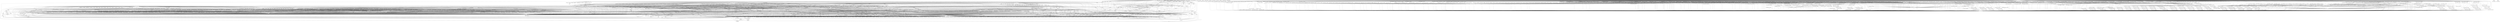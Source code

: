 digraph depends {
    node [shape=plaintext]
"activitymanager" -> "bootd"
"activitymanager" -> "db8"
"activitymanager" -> "libglib-2.0-0"
"activitymanager" -> "libpbnjson"
"activitymanager" -> "libstdc++6"
"activitymanager" -> "luna-service2"
"activitymanager" -> "pmloglib"
"alsa-plugins-pulseaudio-conf" -> "libasound-module-conf-pulse"
"alsa-plugins-pulseaudio-conf" -> "libasound-module-ctl-pulse"
"alsa-plugins-pulseaudio-conf" -> "libasound-module-pcm-pulse"
"alsa-utils-alsactl" -> "alsa-states" [style=dotted]
"alsa-utils-alsactl" -> "libasound2"
"alsa-utils-alsamixer" -> "libasound2"
"alsa-utils-alsamixer" -> "libformw5"
"alsa-utils-alsamixer" -> "libmenuw5"
"alsa-utils-alsamixer" -> "libncursesw5"
"alsa-utils-alsamixer" -> "libpanelw5"
"alsa-utils-alsamixer" -> "libtinfo5"
"alsa-utils-alsaucm" -> "libasound2"
"alsa-utils-amixer" -> "libasound2"
"alsa-utils-aplay" -> "libasound2"
"audio-service" -> "libglib-2.0-0"
"audio-service" -> "libpbnjson"
"audio-service" -> "libpulse0"
"audio-service" -> "libpulse-mainloop-glib0"
"audio-service" -> "libstdc++6"
"audio-service" -> "luna-service2"
"avahi-daemon" -> "base-files"
"avahi-daemon" -> "base-passwd"
"avahi-daemon" -> "libavahi-common3"
"avahi-daemon" -> "libavahi-core7"
"avahi-daemon" -> "libcap"
"avahi-daemon" -> "libdaemon0"
"avahi-daemon" -> "libdbus-1-3"
"avahi-daemon" -> "libexpat1"
"avahi-daemon" -> "libnss-mdns" [style=dotted]
"avahi-daemon" -> "shadow"
"avahi-locale-en-gb" -> "virtual-locale-en-gb" [style=dotted]
"bash" -> "base-files"
"bash" -> "libtinfo5"
"bash" -> "update-alternatives-opkg"
"bc" -> "libreadline8"
"bc" -> "update-alternatives-opkg"
"binutils" -> "libbfd"
"binutils" -> "libopcodes"
"binutils" -> "libstdc++6"
"binutils" -> "libz1"
"binutils" -> "update-alternatives-opkg"
"bluez5" -> "libdbus-1-3"
"bluez5" -> "libglib-2.0-0"
"bluez5" -> "libreadline8"
"bluez5" -> "libudev1"
"bootd" -> "libglib-2.0-0"
"bootd" -> "libpbnjson"
"bootd" -> "libstdc++6"
"bootd" -> "luna-service2"
"bootd" -> "pmloglib"
"busybox" -> "busybox-udhcpc" [style=dotted]
"busybox" -> "update-alternatives-opkg"
"bzip2" -> "libbz2-1"
"bzip2" -> "update-alternatives-opkg"
"ca-certificates" -> "openssl"
"ca-certificates" -> "openssl-bin"
"certmgrd" -> "libglib-2.0-0"
"certmgrd" -> "libpbnjson"
"certmgrd" -> "libpmcertificatemgr2"
"certmgrd" -> "luna-service2"
"com.webos.service.pdm" -> "dosfstools"
"com.webos.service.pdm" -> "e2fsprogs-e2fsck"
"com.webos.service.pdm" -> "e2fsprogs-tune2fs"
"com.webos.service.pdm" -> "fuse-utils"
"com.webos.service.pdm" -> "gphoto2"
"com.webos.service.pdm" -> "gphotofs"
"com.webos.service.pdm" -> "gptfdisk-sgdisk"
"com.webos.service.pdm" -> "libglib-2.0-0"
"com.webos.service.pdm" -> "libpbnjson"
"com.webos.service.pdm" -> "libstdc++6"
"com.webos.service.pdm" -> "libudev1"
"com.webos.service.pdm" -> "libwebosi18n1"
"com.webos.service.pdm" -> "lsof"
"com.webos.service.pdm" -> "luna-service2"
"com.webos.service.pdm" -> "ntfs-3g"
"com.webos.service.pdm" -> "ntfs-3g-ntfsprogs"
"com.webos.service.pdm" -> "pdm-plugin"
"com.webos.service.pdm" -> "pmloglib"
"com.webos.service.pdm" -> "sdparm"
"com.webos.service.pdm" -> "simple-mtpfs"
"com.webos.service.pdm" -> "smartmontools"
"com.webos.service.pdm" -> "util-linux-lsblk"
"configurator" -> "db8"
"configurator" -> "libglib-2.0-0"
"configurator" -> "libstdc++6"
"configurator" -> "pmloglib"
"connman" -> "bluez5"
"connman-client" -> "connman"
"connman-client" -> "libdbus-1-3"
"connman-client" -> "libglib-2.0-0"
"connman-client" -> "libreadline8"
"connman" -> "connman-conf" [style=dotted]
"connman" -> "connman-plugin-vpn-l2tp" [style=dotted]
"connman" -> "connman-plugin-vpn-openvpn" [style=dotted]
"connman" -> "connman-plugin-vpn-pppt" [style=dotted]
"connman" -> "connman-plugin-vpn-vpnc" [style=dotted]
"connman" -> "connman-tests" [style=dotted]
"connman" -> "connman-tools" [style=dotted]
"connman" -> "connman-vpn" [style=dotted]
"connman" -> "connman-wait-online" [style=dotted]
"connman" -> "dbus"
"connman" -> "iptables"
"connman" -> "libdbus-1-3"
"connman" -> "libglib-2.0-0"
"connman" -> "libgnutls30"
"connman" -> "neard" [style=dotted]
"connman" -> "ofono"
"connman" -> "openvpn"
"connman-plugin-vpn-l2tp" -> "connman-vpn"
"connman-plugin-vpn-openvpn" -> "connman-vpn"
"connman-plugin-vpn-openvpn" -> "libdbus-1-3"
"connman-plugin-vpn-vpnc" -> "connman-vpn"
"connman-plugin-vpn-vpnc" -> "libdbus-1-3"
"connman" -> "pptp-linux"
"connman-tests" -> "iptables"
"connman-tests" -> "libdbus-1-3"
"connman-tests" -> "libglib-2.0-0"
"connman-tests" -> "libgnutls30"
"connman-tools" -> "connman"
"connman-tools" -> "libglib-2.0-0"
"connman-tools" -> "libgnutls30"
"connman" -> "update-alternatives-opkg"
"connman" -> "vpnc"
"connman-vpn" -> "libdbus-1-3"
"connman-vpn" -> "libglib-2.0-0"
"connman-vpn" -> "libgnutls30"
"connman-wait-online" -> "libdbus-1-3"
"connman-wait-online" -> "libglib-2.0-0"
"connman" -> "wpa-supplicant"
"connman" -> "xl2tpd"
"core-apps" -> "bash"
"curl" -> "libcurl4"
"db8" -> "bash"
"db8" -> "busybox"
"db8" -> "leveldb"
"db8" -> "libglib-2.0-0"
"db8" -> "libicui18n69"
"db8" -> "libicuuc69"
"db8" -> "libstdc++6"
"db8" -> "luna-service2"
"db8" -> "pmloglib"
"dbus-1" -> "dbus-common"
"dbus-1" -> "dbus-tools"
"dbus-1" -> "libdbus-1-3"
"dbus-1" -> "libexpat1"
"dbus-1" -> "libsystemd0"
"dbus-common" -> "base-files"
"dbus-common" -> "base-passwd"
"dbus-common" -> "shadow"
"dbus-tools" -> "libdbus-1-3"
"dosfstools" -> "update-alternatives-opkg"
"e2fsprogs-badblocks" -> "libcom-err2"
"e2fsprogs-badblocks" -> "libext2fs2"
"e2fsprogs-dumpe2fs" -> "libblkid1"
"e2fsprogs-dumpe2fs" -> "libcom-err2"
"e2fsprogs-dumpe2fs" -> "libe2p2"
"e2fsprogs-dumpe2fs" -> "libext2fs2"
"e2fsprogs-e2fsck" -> "libblkid1"
"e2fsprogs-e2fsck" -> "libcom-err2"
"e2fsprogs-e2fsck" -> "libe2p2"
"e2fsprogs-e2fsck" -> "libext2fs2"
"e2fsprogs-e2fsck" -> "libuuid1"
"e2fsprogs" -> "e2fsprogs-badblocks"
"e2fsprogs" -> "e2fsprogs-dumpe2fs"
"e2fsprogs" -> "e2fsprogs-e2fsck" [style=dotted]
"e2fsprogs" -> "e2fsprogs-mke2fs" [style=dotted]
"e2fsprogs" -> "libblkid1"
"e2fsprogs" -> "libcom-err2"
"e2fsprogs" -> "libe2p2"
"e2fsprogs" -> "libext2fs2"
"e2fsprogs" -> "libss2"
"e2fsprogs" -> "libuuid1"
"e2fsprogs-mke2fs" -> "libblkid1"
"e2fsprogs-mke2fs" -> "libcom-err2"
"e2fsprogs-mke2fs" -> "libe2p2"
"e2fsprogs-mke2fs" -> "libext2fs2"
"e2fsprogs-mke2fs" -> "libuuid1"
"e2fsprogs-mke2fs" -> "update-alternatives-opkg"
"e2fsprogs-tune2fs" -> "libblkid1"
"e2fsprogs-tune2fs" -> "libcom-err2"
"e2fsprogs-tune2fs" -> "libe2p2"
"e2fsprogs-tune2fs" -> "libext2fs2"
"e2fsprogs-tune2fs" -> "libuuid1"
"e2fsprogs-tune2fs" -> "update-alternatives-opkg"
"e2fsprogs" -> "update-alternatives-opkg"
"event-monitor" -> "libglib-2.0-0"
"event-monitor" -> "libpbnjson"
"event-monitor" -> "libstdc++6"
"event-monitor" -> "luna-service2"
"event-monitor-network" -> "libpbnjson"
"event-monitor-network" -> "libstdc++6"
"event-monitor-network" -> "libwebosi18n1"
"event-monitor-network" -> "pmloglib"
"event-monitor" -> "pmloglib"
"filecache" -> "db8"
"filecache" -> "glibmm"
"filecache" -> "jemalloc"
"filecache" -> "libboost-filesystem1.76.0"
"filecache" -> "libglib-2.0-0"
"filecache" -> "libpbnjson"
"filecache" -> "libsigc-2.0-0"
"filecache" -> "libstdc++6"
"filecache" -> "luna-service2"
"filecache" -> "pmloglib"
"fingerterm" -> "libstdc++6"
"fingerterm" -> "qtbase"
"fingerterm" -> "qtdeclarative"
"fingerterm" -> "qtxmlpatterns"
"fingerterm" -> "ttf-liberation-mono"
"fontconfig-utils" -> "libfontconfig1"
"fontconfig-utils" -> "libfreetype6"
"funyahoo-plusplus" -> "libglib-2.0-0"
"funyahoo-plusplus" -> "libjson-glib-1.0-0"
"funyahoo-plusplus" -> "libpurple"
"fuser" -> "update-alternatives-opkg"
"gdb" -> "glibc-thread-db" [style=dotted]
"gdb" -> "libexpat1"
"gdb" -> "libpython3.9-1.0"
"gdb" -> "libreadline8"
"gdb" -> "libstdc++6"
"gdb" -> "libtinfo5"
"gdb" -> "python3"
"gdb" -> "python3-codecs"
"gdbserver" -> "glibc-thread-db" [style=dotted]
"gdbserver" -> "libstdc++6"
"geoclue" -> "avahi-daemon"
"geoclue" -> "libavahi-client3"
"geoclue" -> "libavahi-common3"
"geoclue" -> "libavahi-glib1"
"geoclue" -> "libglib-2.0-0"
"geoclue" -> "libjson-glib-1.0-0"
"geoclue" -> "libsoup-2.4"
"glibc-locale-en-gb" -> "virtual-locale-en-gb" [style=dotted]
"glibmm" -> "libglib-2.0-0"
"glibmm" -> "libsigc-2.0-0"
"glibmm" -> "libstdc++6"
"glib-networking" -> "libcrypto1.1"
"glib-networking" -> "libglib-2.0-0"
"glib-networking" -> "libssl1.1"
"glib-networking-locale-en-gb" -> "virtual-locale-en-gb" [style=dotted]
"glmark2" -> "libdrm2"
"glmark2" -> "libgbm1"
"glmark2" -> "libjpeg62"
"glmark2" -> "libpng16-16"
"glmark2" -> "libstdc++6"
"glmark2" -> "libudev1"
"glmark2" -> "libz1"
"glmark2" -> "wayland"
"gobject-introspection" -> "libffi8"
"gobject-introspection" -> "libglib-2.0-0"
"gobject-introspection" -> "python3-pickle"
"gobject-introspection" -> "python3-xml"
"gphoto2" -> "libexif12"
"gphoto2" -> "libgphoto2-6"
"gphoto2" -> "libgphoto2-port12"
"gphoto2" -> "libpopt0"
"gphoto2" -> "libreadline8"
"gphoto2-locale-en-gb" -> "virtual-locale-en-gb" [style=dotted]
"gphotofs" -> "libfuse2"
"gphotofs" -> "libglib-2.0-0"
"gphotofs" -> "libgphoto2-6"
"gphotofs" -> "libgphoto2-port12"
"gptfdisk-sgdisk" -> "libpopt0"
"gptfdisk-sgdisk" -> "libstdc++6"
"gptfdisk-sgdisk" -> "libuuid1"
"gstreamer1.0-libav" -> "gstreamer1.0"
"gstreamer1.0-libav" -> "libavcodec58"
"gstreamer1.0-libav" -> "libavfilter7"
"gstreamer1.0-libav" -> "libavformat58"
"gstreamer1.0-libav" -> "libavutil56"
"gstreamer1.0-libav" -> "libglib-2.0-0"
"gstreamer1.0-libav" -> "libgstaudio-1.0-0"
"gstreamer1.0-libav" -> "libgstpbutils-1.0-0"
"gstreamer1.0-libav" -> "libgstvideo-1.0-0"
"gstreamer1.0" -> "libglib-2.0-0"
"gstreamer1.0-locale-en-gb" -> "virtual-locale-en-gb" [style=dotted]
"gstreamer1.0-plugins-bad-accurip" -> "gstreamer1.0"
"gstreamer1.0-plugins-bad-accurip" -> "libglib-2.0-0"
"gstreamer1.0-plugins-bad-accurip" -> "libgstaudio-1.0-0"
"gstreamer1.0-plugins-bad-adpcmdec" -> "gstreamer1.0"
"gstreamer1.0-plugins-bad-adpcmdec" -> "libglib-2.0-0"
"gstreamer1.0-plugins-bad-adpcmdec" -> "libgstaudio-1.0-0"
"gstreamer1.0-plugins-bad-adpcmenc" -> "gstreamer1.0"
"gstreamer1.0-plugins-bad-adpcmenc" -> "libglib-2.0-0"
"gstreamer1.0-plugins-bad-adpcmenc" -> "libgstaudio-1.0-0"
"gstreamer1.0-plugins-bad-aiff" -> "gstreamer1.0"
"gstreamer1.0-plugins-bad-aiff" -> "libglib-2.0-0"
"gstreamer1.0-plugins-bad-aiff" -> "libgstaudio-1.0-0"
"gstreamer1.0-plugins-bad-aiff" -> "libgstpbutils-1.0-0"
"gstreamer1.0-plugins-bad-aiff" -> "libgsttag-1.0-0"
"gstreamer1.0-plugins-bad-apps" -> "gstreamer1.0"
"gstreamer1.0-plugins-bad-apps" -> "libglib-2.0-0"
"gstreamer1.0-plugins-bad-apps" -> "libgstpbutils-1.0-0"
"gstreamer1.0-plugins-bad-apps" -> "libgsttranscoder-1.0-0"
"gstreamer1.0-plugins-bad-asfmux" -> "gstreamer1.0"
"gstreamer1.0-plugins-bad-asfmux" -> "libglib-2.0-0"
"gstreamer1.0-plugins-bad-asfmux" -> "libgstrtp-1.0-0"
"gstreamer1.0-plugins-bad-audiobuffersplit" -> "gstreamer1.0"
"gstreamer1.0-plugins-bad-audiobuffersplit" -> "libglib-2.0-0"
"gstreamer1.0-plugins-bad-audiobuffersplit" -> "libgstaudio-1.0-0"
"gstreamer1.0-plugins-bad-audiofxbad" -> "gstreamer1.0"
"gstreamer1.0-plugins-bad-audiofxbad" -> "libglib-2.0-0"
"gstreamer1.0-plugins-bad-audiofxbad" -> "libgstaudio-1.0-0"
"gstreamer1.0-plugins-bad-audiolatency" -> "gstreamer1.0"
"gstreamer1.0-plugins-bad-audiolatency" -> "libglib-2.0-0"
"gstreamer1.0-plugins-bad-audiomixmatrix" -> "gstreamer1.0"
"gstreamer1.0-plugins-bad-audiomixmatrix" -> "libglib-2.0-0"
"gstreamer1.0-plugins-bad-audiomixmatrix" -> "libgstaudio-1.0-0"
"gstreamer1.0-plugins-bad-audiovisualizers" -> "gstreamer1.0"
"gstreamer1.0-plugins-bad-audiovisualizers" -> "libglib-2.0-0"
"gstreamer1.0-plugins-bad-audiovisualizers" -> "libgstfft-1.0-0"
"gstreamer1.0-plugins-bad-audiovisualizers" -> "libgstpbutils-1.0-0"
"gstreamer1.0-plugins-bad-autoconvert" -> "gstreamer1.0"
"gstreamer1.0-plugins-bad-autoconvert" -> "libglib-2.0-0"
"gstreamer1.0-plugins-bad-bayer" -> "gstreamer1.0"
"gstreamer1.0-plugins-bad-bayer" -> "libglib-2.0-0"
"gstreamer1.0-plugins-bad-bayer" -> "libgstvideo-1.0-0"
"gstreamer1.0-plugins-bad-bayer" -> "liborc-0.4-0"
"gstreamer1.0-plugins-bad-bluez" -> "gstreamer1.0"
"gstreamer1.0-plugins-bad-bluez" -> "libglib-2.0-0"
"gstreamer1.0-plugins-bad-bz2" -> "gstreamer1.0"
"gstreamer1.0-plugins-bad-bz2" -> "libbz2-1"
"gstreamer1.0-plugins-bad-bz2" -> "libglib-2.0-0"
"gstreamer1.0-plugins-bad-camerabin" -> "gstreamer1.0"
"gstreamer1.0-plugins-bad-camerabin" -> "libglib-2.0-0"
"gstreamer1.0-plugins-bad-camerabin" -> "libgstbasecamerabinsrc-1.0-0"
"gstreamer1.0-plugins-bad-camerabin" -> "libgstpbutils-1.0-0"
"gstreamer1.0-plugins-bad-camerabin" -> "libgstphotography-1.0-0"
"gstreamer1.0-plugins-bad-closedcaption" -> "gstreamer1.0"
"gstreamer1.0-plugins-bad-closedcaption" -> "libcairo2"
"gstreamer1.0-plugins-bad-closedcaption" -> "libglib-2.0-0"
"gstreamer1.0-plugins-bad-closedcaption" -> "libgstvideo-1.0-0"
"gstreamer1.0-plugins-bad-closedcaption" -> "pango"
"gstreamer1.0-plugins-bad-coloreffects" -> "gstreamer1.0"
"gstreamer1.0-plugins-bad-coloreffects" -> "libglib-2.0-0"
"gstreamer1.0-plugins-bad-coloreffects" -> "libgstvideo-1.0-0"
"gstreamer1.0-plugins-bad-curl" -> "gstreamer1.0"
"gstreamer1.0-plugins-bad-curl" -> "libcurl4"
"gstreamer1.0-plugins-bad-curl" -> "libglib-2.0-0"
"gstreamer1.0-plugins-bad-dash" -> "gstreamer1.0"
"gstreamer1.0-plugins-bad-dash" -> "libglib-2.0-0"
"gstreamer1.0-plugins-bad-dash" -> "libgstadaptivedemux-1.0-0"
"gstreamer1.0-plugins-bad-dash" -> "libgstisoff-1.0-0"
"gstreamer1.0-plugins-bad-dash" -> "libgsttag-1.0-0"
"gstreamer1.0-plugins-bad-dash" -> "libgsturidownloader-1.0-0"
"gstreamer1.0-plugins-bad-dash" -> "libxml2"
"gstreamer1.0-plugins-bad-debugutilsbad" -> "gstreamer1.0"
"gstreamer1.0-plugins-bad-debugutilsbad" -> "libglib-2.0-0"
"gstreamer1.0-plugins-bad-debugutilsbad" -> "libgstvideo-1.0-0"
"gstreamer1.0-plugins-bad-decklink" -> "gstreamer1.0"
"gstreamer1.0-plugins-bad-decklink" -> "libglib-2.0-0"
"gstreamer1.0-plugins-bad-decklink" -> "libgstaudio-1.0-0"
"gstreamer1.0-plugins-bad-decklink" -> "libgstvideo-1.0-0"
"gstreamer1.0-plugins-bad-decklink" -> "libstdc++6"
"gstreamer1.0-plugins-bad-dtls" -> "gstreamer1.0"
"gstreamer1.0-plugins-bad-dtls" -> "libcrypto1.1"
"gstreamer1.0-plugins-bad-dtls" -> "libglib-2.0-0"
"gstreamer1.0-plugins-bad-dtls" -> "libssl1.1"
"gstreamer1.0-plugins-bad-dvb" -> "gstreamer1.0"
"gstreamer1.0-plugins-bad-dvb" -> "libglib-2.0-0"
"gstreamer1.0-plugins-bad-dvb" -> "libgstmpegts-1.0-0"
"gstreamer1.0-plugins-bad-dvbsubenc" -> "gstreamer1.0"
"gstreamer1.0-plugins-bad-dvbsubenc" -> "libglib-2.0-0"
"gstreamer1.0-plugins-bad-dvbsubenc" -> "libgstvideo-1.0-0"
"gstreamer1.0-plugins-bad-dvbsuboverlay" -> "gstreamer1.0"
"gstreamer1.0-plugins-bad-dvbsuboverlay" -> "libglib-2.0-0"
"gstreamer1.0-plugins-bad-dvbsuboverlay" -> "libgstvideo-1.0-0"
"gstreamer1.0-plugins-bad-dvdspu" -> "gstreamer1.0"
"gstreamer1.0-plugins-bad-dvdspu" -> "libglib-2.0-0"
"gstreamer1.0-plugins-bad-dvdspu" -> "libgstvideo-1.0-0"
"gstreamer1.0-plugins-bad-faceoverlay" -> "gstreamer1.0"
"gstreamer1.0-plugins-bad-faceoverlay" -> "libglib-2.0-0"
"gstreamer1.0-plugins-bad-fbdevsink" -> "gstreamer1.0"
"gstreamer1.0-plugins-bad-fbdevsink" -> "libglib-2.0-0"
"gstreamer1.0-plugins-bad-fbdevsink" -> "libgstvideo-1.0-0"
"gstreamer1.0-plugins-bad-festival" -> "gstreamer1.0"
"gstreamer1.0-plugins-bad-festival" -> "libglib-2.0-0"
"gstreamer1.0-plugins-bad-fieldanalysis" -> "gstreamer1.0"
"gstreamer1.0-plugins-bad-fieldanalysis" -> "libglib-2.0-0"
"gstreamer1.0-plugins-bad-fieldanalysis" -> "libgstvideo-1.0-0"
"gstreamer1.0-plugins-bad-fieldanalysis" -> "liborc-0.4-0"
"gstreamer1.0-plugins-bad-freeverb" -> "gstreamer1.0"
"gstreamer1.0-plugins-bad-freeverb" -> "libglib-2.0-0"
"gstreamer1.0-plugins-bad-freeverb" -> "libgstaudio-1.0-0"
"gstreamer1.0-plugins-bad-frei0r" -> "gstreamer1.0"
"gstreamer1.0-plugins-bad-frei0r" -> "libglib-2.0-0"
"gstreamer1.0-plugins-bad-frei0r" -> "libgstvideo-1.0-0"
"gstreamer1.0-plugins-bad-gaudieffects" -> "gstreamer1.0"
"gstreamer1.0-plugins-bad-gaudieffects" -> "libglib-2.0-0"
"gstreamer1.0-plugins-bad-gaudieffects" -> "libgstvideo-1.0-0"
"gstreamer1.0-plugins-bad-gaudieffects" -> "liborc-0.4-0"
"gstreamer1.0-plugins-bad-gdp" -> "gstreamer1.0"
"gstreamer1.0-plugins-bad-gdp" -> "libglib-2.0-0"
"gstreamer1.0-plugins-bad-geometrictransform" -> "gstreamer1.0"
"gstreamer1.0-plugins-bad-geometrictransform" -> "libglib-2.0-0"
"gstreamer1.0-plugins-bad-geometrictransform" -> "libgstvideo-1.0-0"
"gstreamer1.0-plugins-bad-hls" -> "gstreamer1.0"
"gstreamer1.0-plugins-bad-hls" -> "libcrypto1.1"
"gstreamer1.0-plugins-bad-hls" -> "libglib-2.0-0"
"gstreamer1.0-plugins-bad-hls" -> "libgstadaptivedemux-1.0-0"
"gstreamer1.0-plugins-bad-hls" -> "libgstpbutils-1.0-0"
"gstreamer1.0-plugins-bad-hls" -> "libgsttag-1.0-0"
"gstreamer1.0-plugins-bad-hls" -> "libgsturidownloader-1.0-0"
"gstreamer1.0-plugins-bad-hls" -> "libgstvideo-1.0-0"
"gstreamer1.0-plugins-bad-id3tag" -> "gstreamer1.0"
"gstreamer1.0-plugins-bad-id3tag" -> "libglib-2.0-0"
"gstreamer1.0-plugins-bad-id3tag" -> "libgsttag-1.0-0"
"gstreamer1.0-plugins-bad-inter" -> "gstreamer1.0"
"gstreamer1.0-plugins-bad-interlace" -> "gstreamer1.0"
"gstreamer1.0-plugins-bad-interlace" -> "libglib-2.0-0"
"gstreamer1.0-plugins-bad-interlace" -> "libgstvideo-1.0-0"
"gstreamer1.0-plugins-bad-inter" -> "libglib-2.0-0"
"gstreamer1.0-plugins-bad-inter" -> "libgstaudio-1.0-0"
"gstreamer1.0-plugins-bad-inter" -> "libgstvideo-1.0-0"
"gstreamer1.0-plugins-bad-ipcpipeline" -> "gstreamer1.0"
"gstreamer1.0-plugins-bad-ipcpipeline" -> "libglib-2.0-0"
"gstreamer1.0-plugins-bad-ivfparse" -> "gstreamer1.0"
"gstreamer1.0-plugins-bad-ivfparse" -> "libglib-2.0-0"
"gstreamer1.0-plugins-bad-ivtc" -> "gstreamer1.0"
"gstreamer1.0-plugins-bad-ivtc" -> "libglib-2.0-0"
"gstreamer1.0-plugins-bad-ivtc" -> "libgstvideo-1.0-0"
"gstreamer1.0-plugins-bad-jp2kdecimator" -> "gstreamer1.0"
"gstreamer1.0-plugins-bad-jp2kdecimator" -> "libglib-2.0-0"
"gstreamer1.0-plugins-bad-jpegformat" -> "gstreamer1.0"
"gstreamer1.0-plugins-bad-jpegformat" -> "libglib-2.0-0"
"gstreamer1.0-plugins-bad-jpegformat" -> "libgsttag-1.0-0"
"gstreamer1.0-plugins-bad-legacyrawparse" -> "gstreamer1.0"
"gstreamer1.0-plugins-bad-legacyrawparse" -> "libglib-2.0-0"
"gstreamer1.0-plugins-bad-legacyrawparse" -> "libgstaudio-1.0-0"
"gstreamer1.0-plugins-bad-legacyrawparse" -> "libgstvideo-1.0-0"
"gstreamer1.0-plugins-bad-locale-en-gb" -> "virtual-locale-en-gb" [style=dotted]
"gstreamer1.0-plugins-bad-meta" -> "gstreamer1.0-plugins-bad-accurip"
"gstreamer1.0-plugins-bad-meta" -> "gstreamer1.0-plugins-bad-adpcmdec"
"gstreamer1.0-plugins-bad-meta" -> "gstreamer1.0-plugins-bad-adpcmenc"
"gstreamer1.0-plugins-bad-meta" -> "gstreamer1.0-plugins-bad-aiff"
"gstreamer1.0-plugins-bad-meta" -> "gstreamer1.0-plugins-bad-apps"
"gstreamer1.0-plugins-bad-meta" -> "gstreamer1.0-plugins-bad-asfmux"
"gstreamer1.0-plugins-bad-meta" -> "gstreamer1.0-plugins-bad-audiobuffersplit"
"gstreamer1.0-plugins-bad-meta" -> "gstreamer1.0-plugins-bad-audiofxbad"
"gstreamer1.0-plugins-bad-meta" -> "gstreamer1.0-plugins-bad-audiolatency"
"gstreamer1.0-plugins-bad-meta" -> "gstreamer1.0-plugins-bad-audiomixmatrix"
"gstreamer1.0-plugins-bad-meta" -> "gstreamer1.0-plugins-bad-audiovisualizers"
"gstreamer1.0-plugins-bad-meta" -> "gstreamer1.0-plugins-bad-autoconvert"
"gstreamer1.0-plugins-bad-meta" -> "gstreamer1.0-plugins-bad-bayer"
"gstreamer1.0-plugins-bad-meta" -> "gstreamer1.0-plugins-bad-bluez"
"gstreamer1.0-plugins-bad-meta" -> "gstreamer1.0-plugins-bad-bz2"
"gstreamer1.0-plugins-bad-meta" -> "gstreamer1.0-plugins-bad-camerabin"
"gstreamer1.0-plugins-bad-meta" -> "gstreamer1.0-plugins-bad-closedcaption"
"gstreamer1.0-plugins-bad-meta" -> "gstreamer1.0-plugins-bad-coloreffects"
"gstreamer1.0-plugins-bad-meta" -> "gstreamer1.0-plugins-bad-curl"
"gstreamer1.0-plugins-bad-meta" -> "gstreamer1.0-plugins-bad-dash"
"gstreamer1.0-plugins-bad-meta" -> "gstreamer1.0-plugins-bad-debugutilsbad"
"gstreamer1.0-plugins-bad-meta" -> "gstreamer1.0-plugins-bad-decklink"
"gstreamer1.0-plugins-bad-meta" -> "gstreamer1.0-plugins-bad-dtls"
"gstreamer1.0-plugins-bad-meta" -> "gstreamer1.0-plugins-bad-dvb"
"gstreamer1.0-plugins-bad-meta" -> "gstreamer1.0-plugins-bad-dvbsubenc"
"gstreamer1.0-plugins-bad-meta" -> "gstreamer1.0-plugins-bad-dvbsuboverlay"
"gstreamer1.0-plugins-bad-meta" -> "gstreamer1.0-plugins-bad-dvdspu"
"gstreamer1.0-plugins-bad-meta" -> "gstreamer1.0-plugins-bad-faceoverlay"
"gstreamer1.0-plugins-bad-meta" -> "gstreamer1.0-plugins-bad-fbdevsink"
"gstreamer1.0-plugins-bad-meta" -> "gstreamer1.0-plugins-bad-festival"
"gstreamer1.0-plugins-bad-meta" -> "gstreamer1.0-plugins-bad-fieldanalysis"
"gstreamer1.0-plugins-bad-meta" -> "gstreamer1.0-plugins-bad-freeverb"
"gstreamer1.0-plugins-bad-meta" -> "gstreamer1.0-plugins-bad-frei0r"
"gstreamer1.0-plugins-bad-meta" -> "gstreamer1.0-plugins-bad-gaudieffects"
"gstreamer1.0-plugins-bad-meta" -> "gstreamer1.0-plugins-bad-gdp"
"gstreamer1.0-plugins-bad-meta" -> "gstreamer1.0-plugins-bad-geometrictransform"
"gstreamer1.0-plugins-bad-meta" -> "gstreamer1.0-plugins-bad-hls"
"gstreamer1.0-plugins-bad-meta" -> "gstreamer1.0-plugins-bad-id3tag"
"gstreamer1.0-plugins-bad-meta" -> "gstreamer1.0-plugins-bad-inter"
"gstreamer1.0-plugins-bad-meta" -> "gstreamer1.0-plugins-bad-interlace"
"gstreamer1.0-plugins-bad-meta" -> "gstreamer1.0-plugins-bad-ipcpipeline"
"gstreamer1.0-plugins-bad-meta" -> "gstreamer1.0-plugins-bad-ivfparse"
"gstreamer1.0-plugins-bad-meta" -> "gstreamer1.0-plugins-bad-ivtc"
"gstreamer1.0-plugins-bad-meta" -> "gstreamer1.0-plugins-bad-jp2kdecimator"
"gstreamer1.0-plugins-bad-meta" -> "gstreamer1.0-plugins-bad-jpegformat"
"gstreamer1.0-plugins-bad-meta" -> "gstreamer1.0-plugins-bad-legacyrawparse"
"gstreamer1.0-plugins-bad-meta" -> "gstreamer1.0-plugins-bad-lic"
"gstreamer1.0-plugins-bad-meta" -> "gstreamer1.0-plugins-bad-midi"
"gstreamer1.0-plugins-bad-meta" -> "gstreamer1.0-plugins-bad-mpegpsdemux"
"gstreamer1.0-plugins-bad-meta" -> "gstreamer1.0-plugins-bad-mpegpsmux"
"gstreamer1.0-plugins-bad-meta" -> "gstreamer1.0-plugins-bad-mpegtsdemux"
"gstreamer1.0-plugins-bad-meta" -> "gstreamer1.0-plugins-bad-mpegtsmux"
"gstreamer1.0-plugins-bad-meta" -> "gstreamer1.0-plugins-bad-mxf"
"gstreamer1.0-plugins-bad-meta" -> "gstreamer1.0-plugins-bad-netsim"
"gstreamer1.0-plugins-bad-meta" -> "gstreamer1.0-plugins-bad-pcapparse"
"gstreamer1.0-plugins-bad-meta" -> "gstreamer1.0-plugins-bad-pnm"
"gstreamer1.0-plugins-bad-meta" -> "gstreamer1.0-plugins-bad-proxy"
"gstreamer1.0-plugins-bad-meta" -> "gstreamer1.0-plugins-bad-removesilence"
"gstreamer1.0-plugins-bad-meta" -> "gstreamer1.0-plugins-bad-rfbsrc"
"gstreamer1.0-plugins-bad-meta" -> "gstreamer1.0-plugins-bad-rist"
"gstreamer1.0-plugins-bad-meta" -> "gstreamer1.0-plugins-bad-rsvg"
"gstreamer1.0-plugins-bad-meta" -> "gstreamer1.0-plugins-bad-rtmp2"
"gstreamer1.0-plugins-bad-meta" -> "gstreamer1.0-plugins-bad-rtpmanagerbad"
"gstreamer1.0-plugins-bad-meta" -> "gstreamer1.0-plugins-bad-rtponvif"
"gstreamer1.0-plugins-bad-meta" -> "gstreamer1.0-plugins-bad-sbc"
"gstreamer1.0-plugins-bad-meta" -> "gstreamer1.0-plugins-bad-sdpelem"
"gstreamer1.0-plugins-bad-meta" -> "gstreamer1.0-plugins-bad-segmentclip"
"gstreamer1.0-plugins-bad-meta" -> "gstreamer1.0-plugins-bad-shm"
"gstreamer1.0-plugins-bad-meta" -> "gstreamer1.0-plugins-bad-siren"
"gstreamer1.0-plugins-bad-meta" -> "gstreamer1.0-plugins-bad-smooth"
"gstreamer1.0-plugins-bad-meta" -> "gstreamer1.0-plugins-bad-smoothstreaming"
"gstreamer1.0-plugins-bad-meta" -> "gstreamer1.0-plugins-bad-sndfile"
"gstreamer1.0-plugins-bad-meta" -> "gstreamer1.0-plugins-bad-speed"
"gstreamer1.0-plugins-bad-meta" -> "gstreamer1.0-plugins-bad-subenc"
"gstreamer1.0-plugins-bad-meta" -> "gstreamer1.0-plugins-bad-switchbin"
"gstreamer1.0-plugins-bad-meta" -> "gstreamer1.0-plugins-bad-timecode"
"gstreamer1.0-plugins-bad-meta" -> "gstreamer1.0-plugins-bad-transcode"
"gstreamer1.0-plugins-bad-meta" -> "gstreamer1.0-plugins-bad-ttmlsubs"
"gstreamer1.0-plugins-bad-meta" -> "gstreamer1.0-plugins-bad-uvch264"
"gstreamer1.0-plugins-bad-meta" -> "gstreamer1.0-plugins-bad-videofiltersbad"
"gstreamer1.0-plugins-bad-meta" -> "gstreamer1.0-plugins-bad-videoframe-audiolevel"
"gstreamer1.0-plugins-bad-meta" -> "gstreamer1.0-plugins-bad-videoparsersbad"
"gstreamer1.0-plugins-bad-meta" -> "gstreamer1.0-plugins-bad-videosignal"
"gstreamer1.0-plugins-bad-meta" -> "gstreamer1.0-plugins-bad-vmnc"
"gstreamer1.0-plugins-bad-meta" -> "gstreamer1.0-plugins-bad-waylandsink"
"gstreamer1.0-plugins-bad-meta" -> "gstreamer1.0-plugins-bad-webp"
"gstreamer1.0-plugins-bad-meta" -> "gstreamer1.0-plugins-bad-y4mdec"
"gstreamer1.0-plugins-bad-meta" -> "libgstadaptivedemux-1.0"
"gstreamer1.0-plugins-bad-meta" -> "libgstbadaudio-1.0"
"gstreamer1.0-plugins-bad-meta" -> "libgstbasecamerabinsrc-1.0"
"gstreamer1.0-plugins-bad-meta" -> "libgstcodecparsers-1.0"
"gstreamer1.0-plugins-bad-meta" -> "libgstcodecs-1.0"
"gstreamer1.0-plugins-bad-meta" -> "libgstinsertbin-1.0"
"gstreamer1.0-plugins-bad-meta" -> "libgstisoff-1.0"
"gstreamer1.0-plugins-bad-meta" -> "libgstmpegts-1.0"
"gstreamer1.0-plugins-bad-meta" -> "libgstphotography-1.0"
"gstreamer1.0-plugins-bad-meta" -> "libgstplayer-1.0"
"gstreamer1.0-plugins-bad-meta" -> "libgstsctp-1.0"
"gstreamer1.0-plugins-bad-meta" -> "libgsttranscoder-1.0"
"gstreamer1.0-plugins-bad-meta" -> "libgsturidownloader-1.0"
"gstreamer1.0-plugins-bad-meta" -> "libgstwayland-1.0"
"gstreamer1.0-plugins-bad-meta" -> "libgstwebrtc-1.0"
"gstreamer1.0-plugins-bad-midi" -> "gstreamer1.0"
"gstreamer1.0-plugins-bad-midi" -> "libglib-2.0-0"
"gstreamer1.0-plugins-bad-mpegpsdemux" -> "gstreamer1.0"
"gstreamer1.0-plugins-bad-mpegpsdemux" -> "libglib-2.0-0"
"gstreamer1.0-plugins-bad-mpegpsdemux" -> "libgstpbutils-1.0-0"
"gstreamer1.0-plugins-bad-mpegpsmux" -> "gstreamer1.0"
"gstreamer1.0-plugins-bad-mpegpsmux" -> "libglib-2.0-0"
"gstreamer1.0-plugins-bad-mpegtsdemux" -> "gstreamer1.0"
"gstreamer1.0-plugins-bad-mpegtsdemux" -> "libglib-2.0-0"
"gstreamer1.0-plugins-bad-mpegtsdemux" -> "libgstaudio-1.0-0"
"gstreamer1.0-plugins-bad-mpegtsdemux" -> "libgstcodecparsers-1.0-0"
"gstreamer1.0-plugins-bad-mpegtsdemux" -> "libgstmpegts-1.0-0"
"gstreamer1.0-plugins-bad-mpegtsdemux" -> "libgstpbutils-1.0-0"
"gstreamer1.0-plugins-bad-mpegtsdemux" -> "libgsttag-1.0-0"
"gstreamer1.0-plugins-bad-mpegtsmux" -> "gstreamer1.0"
"gstreamer1.0-plugins-bad-mpegtsmux" -> "libglib-2.0-0"
"gstreamer1.0-plugins-bad-mpegtsmux" -> "libgstaudio-1.0-0"
"gstreamer1.0-plugins-bad-mpegtsmux" -> "libgstmpegts-1.0-0"
"gstreamer1.0-plugins-bad-mpegtsmux" -> "libgstpbutils-1.0-0"
"gstreamer1.0-plugins-bad-mpegtsmux" -> "libgsttag-1.0-0"
"gstreamer1.0-plugins-bad-mpegtsmux" -> "libgstvideo-1.0-0"
"gstreamer1.0-plugins-bad-mxf" -> "gstreamer1.0"
"gstreamer1.0-plugins-bad-mxf" -> "libglib-2.0-0"
"gstreamer1.0-plugins-bad-mxf" -> "libgstaudio-1.0-0"
"gstreamer1.0-plugins-bad-mxf" -> "libgstvideo-1.0-0"
"gstreamer1.0-plugins-bad-netsim" -> "gstreamer1.0"
"gstreamer1.0-plugins-bad-netsim" -> "libglib-2.0-0"
"gstreamer1.0-plugins-bad-pcapparse" -> "gstreamer1.0"
"gstreamer1.0-plugins-bad-pcapparse" -> "libglib-2.0-0"
"gstreamer1.0-plugins-bad-pnm" -> "gstreamer1.0"
"gstreamer1.0-plugins-bad-pnm" -> "libglib-2.0-0"
"gstreamer1.0-plugins-bad-pnm" -> "libgstvideo-1.0-0"
"gstreamer1.0-plugins-bad-proxy" -> "gstreamer1.0"
"gstreamer1.0-plugins-bad-proxy" -> "libglib-2.0-0"
"gstreamer1.0-plugins-bad-removesilence" -> "gstreamer1.0"
"gstreamer1.0-plugins-bad-removesilence" -> "libglib-2.0-0"
"gstreamer1.0-plugins-bad-rfbsrc" -> "gstreamer1.0"
"gstreamer1.0-plugins-bad-rfbsrc" -> "libglib-2.0-0"
"gstreamer1.0-plugins-bad-rfbsrc" -> "libgstvideo-1.0-0"
"gstreamer1.0-plugins-bad-rist" -> "gstreamer1.0"
"gstreamer1.0-plugins-bad-rist" -> "libglib-2.0-0"
"gstreamer1.0-plugins-bad-rist" -> "libgstrtp-1.0-0"
"gstreamer1.0-plugins-bad-rsvg" -> "gstreamer1.0"
"gstreamer1.0-plugins-bad-rsvg" -> "libcairo2"
"gstreamer1.0-plugins-bad-rsvg" -> "libglib-2.0-0"
"gstreamer1.0-plugins-bad-rsvg" -> "libgstvideo-1.0-0"
"gstreamer1.0-plugins-bad-rsvg" -> "librsvg-2-2"
"gstreamer1.0-plugins-bad-rtmp2" -> "gstreamer1.0"
"gstreamer1.0-plugins-bad-rtmp2" -> "libglib-2.0-0"
"gstreamer1.0-plugins-bad-rtpmanagerbad" -> "gstreamer1.0"
"gstreamer1.0-plugins-bad-rtpmanagerbad" -> "libglib-2.0-0"
"gstreamer1.0-plugins-bad-rtpmanagerbad" -> "libgstrtp-1.0-0"
"gstreamer1.0-plugins-bad-rtponvif" -> "gstreamer1.0"
"gstreamer1.0-plugins-bad-rtponvif" -> "libglib-2.0-0"
"gstreamer1.0-plugins-bad-rtponvif" -> "libgstrtp-1.0-0"
"gstreamer1.0-plugins-bad-sbc" -> "gstreamer1.0"
"gstreamer1.0-plugins-bad-sbc" -> "libglib-2.0-0"
"gstreamer1.0-plugins-bad-sbc" -> "libgstaudio-1.0-0"
"gstreamer1.0-plugins-bad-sbc" -> "libsbc1"
"gstreamer1.0-plugins-bad-sdpelem" -> "gstreamer1.0"
"gstreamer1.0-plugins-bad-sdpelem" -> "libglib-2.0-0"
"gstreamer1.0-plugins-bad-sdpelem" -> "libgstapp-1.0-0"
"gstreamer1.0-plugins-bad-sdpelem" -> "libgstsdp-1.0-0"
"gstreamer1.0-plugins-bad-segmentclip" -> "gstreamer1.0"
"gstreamer1.0-plugins-bad-segmentclip" -> "libglib-2.0-0"
"gstreamer1.0-plugins-bad-segmentclip" -> "libgstaudio-1.0-0"
"gstreamer1.0-plugins-bad-shm" -> "gstreamer1.0"
"gstreamer1.0-plugins-bad-shm" -> "libglib-2.0-0"
"gstreamer1.0-plugins-bad-siren" -> "gstreamer1.0"
"gstreamer1.0-plugins-bad-siren" -> "libglib-2.0-0"
"gstreamer1.0-plugins-bad-siren" -> "libgstaudio-1.0-0"
"gstreamer1.0-plugins-bad-smooth" -> "gstreamer1.0"
"gstreamer1.0-plugins-bad-smooth" -> "libglib-2.0-0"
"gstreamer1.0-plugins-bad-smooth" -> "libgstvideo-1.0-0"
"gstreamer1.0-plugins-bad-smoothstreaming" -> "gstreamer1.0"
"gstreamer1.0-plugins-bad-smoothstreaming" -> "libglib-2.0-0"
"gstreamer1.0-plugins-bad-smoothstreaming" -> "libgstadaptivedemux-1.0-0"
"gstreamer1.0-plugins-bad-smoothstreaming" -> "libgstcodecparsers-1.0-0"
"gstreamer1.0-plugins-bad-smoothstreaming" -> "libgstisoff-1.0-0"
"gstreamer1.0-plugins-bad-smoothstreaming" -> "libxml2"
"gstreamer1.0-plugins-bad-sndfile" -> "gstreamer1.0"
"gstreamer1.0-plugins-bad-sndfile" -> "libglib-2.0-0"
"gstreamer1.0-plugins-bad-sndfile" -> "libsndfile1"
"gstreamer1.0-plugins-bad-speed" -> "gstreamer1.0"
"gstreamer1.0-plugins-bad-speed" -> "libglib-2.0-0"
"gstreamer1.0-plugins-bad-speed" -> "libgstaudio-1.0-0"
"gstreamer1.0-plugins-bad-subenc" -> "gstreamer1.0"
"gstreamer1.0-plugins-bad-subenc" -> "libglib-2.0-0"
"gstreamer1.0-plugins-bad-switchbin" -> "gstreamer1.0"
"gstreamer1.0-plugins-bad-switchbin" -> "libglib-2.0-0"
"gstreamer1.0-plugins-bad-timecode" -> "gstreamer1.0"
"gstreamer1.0-plugins-bad-timecode" -> "libglib-2.0-0"
"gstreamer1.0-plugins-bad-timecode" -> "libgstaudio-1.0-0"
"gstreamer1.0-plugins-bad-timecode" -> "libgstvideo-1.0-0"
"gstreamer1.0-plugins-bad-transcode" -> "gstreamer1.0"
"gstreamer1.0-plugins-bad-transcode" -> "libglib-2.0-0"
"gstreamer1.0-plugins-bad-transcode" -> "libgstpbutils-1.0-0"
"gstreamer1.0-plugins-bad-ttmlsubs" -> "gstreamer1.0"
"gstreamer1.0-plugins-bad-ttmlsubs" -> "libcairo2"
"gstreamer1.0-plugins-bad-ttmlsubs" -> "libglib-2.0-0"
"gstreamer1.0-plugins-bad-ttmlsubs" -> "libgstvideo-1.0-0"
"gstreamer1.0-plugins-bad-ttmlsubs" -> "libxml2"
"gstreamer1.0-plugins-bad-ttmlsubs" -> "pango"
"gstreamer1.0-plugins-bad-uvch264" -> "gstreamer1.0"
"gstreamer1.0-plugins-bad-uvch264" -> "libglib-2.0-0"
"gstreamer1.0-plugins-bad-uvch264" -> "libgstbasecamerabinsrc-1.0-0"
"gstreamer1.0-plugins-bad-uvch264" -> "libgstvideo-1.0-0"
"gstreamer1.0-plugins-bad-uvch264" -> "libgudev-1.0-0"
"gstreamer1.0-plugins-bad-uvch264" -> "libusb-1.0-0"
"gstreamer1.0-plugins-bad-videofiltersbad" -> "gstreamer1.0"
"gstreamer1.0-plugins-bad-videofiltersbad" -> "libglib-2.0-0"
"gstreamer1.0-plugins-bad-videofiltersbad" -> "libgstvideo-1.0-0"
"gstreamer1.0-plugins-bad-videofiltersbad" -> "liborc-0.4-0"
"gstreamer1.0-plugins-bad-videoframe-audiolevel" -> "gstreamer1.0"
"gstreamer1.0-plugins-bad-videoframe-audiolevel" -> "libglib-2.0-0"
"gstreamer1.0-plugins-bad-videoframe-audiolevel" -> "libgstaudio-1.0-0"
"gstreamer1.0-plugins-bad-videoparsersbad" -> "gstreamer1.0"
"gstreamer1.0-plugins-bad-videoparsersbad" -> "libglib-2.0-0"
"gstreamer1.0-plugins-bad-videoparsersbad" -> "libgstcodecparsers-1.0-0"
"gstreamer1.0-plugins-bad-videoparsersbad" -> "libgstpbutils-1.0-0"
"gstreamer1.0-plugins-bad-videoparsersbad" -> "libgstvideo-1.0-0"
"gstreamer1.0-plugins-bad-videosignal" -> "gstreamer1.0"
"gstreamer1.0-plugins-bad-videosignal" -> "libglib-2.0-0"
"gstreamer1.0-plugins-bad-videosignal" -> "libgstvideo-1.0-0"
"gstreamer1.0-plugins-bad-vmnc" -> "gstreamer1.0"
"gstreamer1.0-plugins-bad-vmnc" -> "libglib-2.0-0"
"gstreamer1.0-plugins-bad-vmnc" -> "libgstvideo-1.0-0"
"gstreamer1.0-plugins-bad-waylandsink" -> "gstreamer1.0"
"gstreamer1.0-plugins-bad-waylandsink" -> "libglib-2.0-0"
"gstreamer1.0-plugins-bad-waylandsink" -> "libgstallocators-1.0-0"
"gstreamer1.0-plugins-bad-waylandsink" -> "libgstvideo-1.0-0"
"gstreamer1.0-plugins-bad-waylandsink" -> "libgstwayland-1.0-0"
"gstreamer1.0-plugins-bad-waylandsink" -> "wayland"
"gstreamer1.0-plugins-bad-webp" -> "gstreamer1.0"
"gstreamer1.0-plugins-bad-webp" -> "libglib-2.0-0"
"gstreamer1.0-plugins-bad-webp" -> "libgstvideo-1.0-0"
"gstreamer1.0-plugins-bad-webp" -> "libwebp"
"gstreamer1.0-plugins-bad-y4mdec" -> "gstreamer1.0"
"gstreamer1.0-plugins-bad-y4mdec" -> "libglib-2.0-0"
"gstreamer1.0-plugins-bad-y4mdec" -> "libgstvideo-1.0-0"
"gstreamer1.0-plugins-base-adder" -> "gstreamer1.0"
"gstreamer1.0-plugins-base-adder" -> "libglib-2.0-0"
"gstreamer1.0-plugins-base-adder" -> "libgstaudio-1.0-0"
"gstreamer1.0-plugins-base-adder" -> "liborc-0.4-0"
"gstreamer1.0-plugins-base-alsa" -> "gstreamer1.0"
"gstreamer1.0-plugins-base-alsa" -> "libasound2"
"gstreamer1.0-plugins-base-alsa" -> "libglib-2.0-0"
"gstreamer1.0-plugins-base-alsa" -> "libgstaudio-1.0-0"
"gstreamer1.0-plugins-base-app" -> "gstreamer1.0"
"gstreamer1.0-plugins-base-app" -> "libgstapp-1.0-0"
"gstreamer1.0-plugins-base-apps" -> "gstreamer1.0"
"gstreamer1.0-plugins-base-apps" -> "libglib-2.0-0"
"gstreamer1.0-plugins-base-apps" -> "libgstaudio-1.0-0"
"gstreamer1.0-plugins-base-apps" -> "libgstpbutils-1.0-0"
"gstreamer1.0-plugins-base-apps" -> "libgsttag-1.0-0"
"gstreamer1.0-plugins-base-apps" -> "libgstvideo-1.0-0"
"gstreamer1.0-plugins-base-audioconvert" -> "gstreamer1.0"
"gstreamer1.0-plugins-base-audioconvert" -> "libglib-2.0-0"
"gstreamer1.0-plugins-base-audioconvert" -> "libgstaudio-1.0-0"
"gstreamer1.0-plugins-base-audiomixer" -> "gstreamer1.0"
"gstreamer1.0-plugins-base-audiomixer" -> "libglib-2.0-0"
"gstreamer1.0-plugins-base-audiomixer" -> "libgstaudio-1.0-0"
"gstreamer1.0-plugins-base-audiomixer" -> "liborc-0.4-0"
"gstreamer1.0-plugins-base-audiorate" -> "gstreamer1.0"
"gstreamer1.0-plugins-base-audiorate" -> "libglib-2.0-0"
"gstreamer1.0-plugins-base-audiorate" -> "libgstaudio-1.0-0"
"gstreamer1.0-plugins-base-audioresample" -> "gstreamer1.0"
"gstreamer1.0-plugins-base-audioresample" -> "libglib-2.0-0"
"gstreamer1.0-plugins-base-audioresample" -> "libgstaudio-1.0-0"
"gstreamer1.0-plugins-base-audiotestsrc" -> "gstreamer1.0"
"gstreamer1.0-plugins-base-audiotestsrc" -> "libglib-2.0-0"
"gstreamer1.0-plugins-base-audiotestsrc" -> "libgstaudio-1.0-0"
"gstreamer1.0-plugins-base-compositor" -> "gstreamer1.0"
"gstreamer1.0-plugins-base-compositor" -> "libglib-2.0-0"
"gstreamer1.0-plugins-base-compositor" -> "libgstvideo-1.0-0"
"gstreamer1.0-plugins-base-compositor" -> "liborc-0.4-0"
"gstreamer1.0-plugins-base-encoding" -> "gstreamer1.0"
"gstreamer1.0-plugins-base-encoding" -> "libglib-2.0-0"
"gstreamer1.0-plugins-base-encoding" -> "libgstpbutils-1.0-0"
"gstreamer1.0-plugins-base-encoding" -> "libgstvideo-1.0-0"
"gstreamer1.0-plugins-base-gio" -> "gstreamer1.0"
"gstreamer1.0-plugins-base-gio" -> "libglib-2.0-0"
"gstreamer1.0-plugins-base-locale-en-gb" -> "virtual-locale-en-gb" [style=dotted]
"gstreamer1.0-plugins-base-meta" -> "gstreamer1.0-plugins-base-adder"
"gstreamer1.0-plugins-base-meta" -> "gstreamer1.0-plugins-base-alsa"
"gstreamer1.0-plugins-base-meta" -> "gstreamer1.0-plugins-base-app"
"gstreamer1.0-plugins-base-meta" -> "gstreamer1.0-plugins-base-apps"
"gstreamer1.0-plugins-base-meta" -> "gstreamer1.0-plugins-base-audioconvert"
"gstreamer1.0-plugins-base-meta" -> "gstreamer1.0-plugins-base-audiomixer"
"gstreamer1.0-plugins-base-meta" -> "gstreamer1.0-plugins-base-audiorate"
"gstreamer1.0-plugins-base-meta" -> "gstreamer1.0-plugins-base-audioresample"
"gstreamer1.0-plugins-base-meta" -> "gstreamer1.0-plugins-base-audiotestsrc"
"gstreamer1.0-plugins-base-meta" -> "gstreamer1.0-plugins-base-compositor"
"gstreamer1.0-plugins-base-meta" -> "gstreamer1.0-plugins-base-encoding"
"gstreamer1.0-plugins-base-meta" -> "gstreamer1.0-plugins-base-gio"
"gstreamer1.0-plugins-base-meta" -> "gstreamer1.0-plugins-base-lic"
"gstreamer1.0-plugins-base-meta" -> "gstreamer1.0-plugins-base-ogg"
"gstreamer1.0-plugins-base-meta" -> "gstreamer1.0-plugins-base-opengl"
"gstreamer1.0-plugins-base-meta" -> "gstreamer1.0-plugins-base-overlaycomposition"
"gstreamer1.0-plugins-base-meta" -> "gstreamer1.0-plugins-base-pango"
"gstreamer1.0-plugins-base-meta" -> "gstreamer1.0-plugins-base-pbtypes"
"gstreamer1.0-plugins-base-meta" -> "gstreamer1.0-plugins-base-playback"
"gstreamer1.0-plugins-base-meta" -> "gstreamer1.0-plugins-base-rawparse"
"gstreamer1.0-plugins-base-meta" -> "gstreamer1.0-plugins-base-subparse"
"gstreamer1.0-plugins-base-meta" -> "gstreamer1.0-plugins-base-tcp"
"gstreamer1.0-plugins-base-meta" -> "gstreamer1.0-plugins-base-theora"
"gstreamer1.0-plugins-base-meta" -> "gstreamer1.0-plugins-base-typefindfunctions"
"gstreamer1.0-plugins-base-meta" -> "gstreamer1.0-plugins-base-videoconvert"
"gstreamer1.0-plugins-base-meta" -> "gstreamer1.0-plugins-base-videorate"
"gstreamer1.0-plugins-base-meta" -> "gstreamer1.0-plugins-base-videoscale"
"gstreamer1.0-plugins-base-meta" -> "gstreamer1.0-plugins-base-videotestsrc"
"gstreamer1.0-plugins-base-meta" -> "gstreamer1.0-plugins-base-volume"
"gstreamer1.0-plugins-base-meta" -> "gstreamer1.0-plugins-base-vorbis"
"gstreamer1.0-plugins-base-meta" -> "libgstallocators-1.0"
"gstreamer1.0-plugins-base-meta" -> "libgstapp-1.0"
"gstreamer1.0-plugins-base-meta" -> "libgstaudio-1.0"
"gstreamer1.0-plugins-base-meta" -> "libgstfft-1.0"
"gstreamer1.0-plugins-base-meta" -> "libgstgl-1.0"
"gstreamer1.0-plugins-base-meta" -> "libgstpbutils-1.0"
"gstreamer1.0-plugins-base-meta" -> "libgstriff-1.0"
"gstreamer1.0-plugins-base-meta" -> "libgstrtp-1.0"
"gstreamer1.0-plugins-base-meta" -> "libgstrtsp-1.0"
"gstreamer1.0-plugins-base-meta" -> "libgstsdp-1.0"
"gstreamer1.0-plugins-base-meta" -> "libgsttag-1.0"
"gstreamer1.0-plugins-base-meta" -> "libgstvideo-1.0"
"gstreamer1.0-plugins-base-ogg" -> "gstreamer1.0"
"gstreamer1.0-plugins-base-ogg" -> "libglib-2.0-0"
"gstreamer1.0-plugins-base-ogg" -> "libgstaudio-1.0-0"
"gstreamer1.0-plugins-base-ogg" -> "libgstpbutils-1.0-0"
"gstreamer1.0-plugins-base-ogg" -> "libgstriff-1.0-0"
"gstreamer1.0-plugins-base-ogg" -> "libgsttag-1.0-0"
"gstreamer1.0-plugins-base-ogg" -> "libogg0"
"gstreamer1.0-plugins-base-opengl" -> "gstreamer1.0"
"gstreamer1.0-plugins-base-opengl" -> "libglib-2.0-0"
"gstreamer1.0-plugins-base-opengl" -> "libgstallocators-1.0-0"
"gstreamer1.0-plugins-base-opengl" -> "libgstgl-1.0-0"
"gstreamer1.0-plugins-base-opengl" -> "libgstvideo-1.0-0"
"gstreamer1.0-plugins-base-opengl" -> "libjpeg62"
"gstreamer1.0-plugins-base-opengl" -> "libpng16-16"
"gstreamer1.0-plugins-base-overlaycomposition" -> "gstreamer1.0"
"gstreamer1.0-plugins-base-overlaycomposition" -> "libglib-2.0-0"
"gstreamer1.0-plugins-base-overlaycomposition" -> "libgstvideo-1.0-0"
"gstreamer1.0-plugins-base-pango" -> "gstreamer1.0"
"gstreamer1.0-plugins-base-pango" -> "libcairo2"
"gstreamer1.0-plugins-base-pango" -> "libglib-2.0-0"
"gstreamer1.0-plugins-base-pango" -> "libgstvideo-1.0-0"
"gstreamer1.0-plugins-base-pango" -> "pango"
"gstreamer1.0-plugins-base-pbtypes" -> "gstreamer1.0"
"gstreamer1.0-plugins-base-pbtypes" -> "libgstvideo-1.0-0"
"gstreamer1.0-plugins-base-playback" -> "gstreamer1.0"
"gstreamer1.0-plugins-base-playback" -> "libglib-2.0-0"
"gstreamer1.0-plugins-base-playback" -> "libgstaudio-1.0-0"
"gstreamer1.0-plugins-base-playback" -> "libgstpbutils-1.0-0"
"gstreamer1.0-plugins-base-playback" -> "libgstvideo-1.0-0"
"gstreamer1.0-plugins-base-rawparse" -> "gstreamer1.0"
"gstreamer1.0-plugins-base-rawparse" -> "libglib-2.0-0"
"gstreamer1.0-plugins-base-rawparse" -> "libgstaudio-1.0-0"
"gstreamer1.0-plugins-base-rawparse" -> "libgstvideo-1.0-0"
"gstreamer1.0-plugins-base-subparse" -> "gstreamer1.0"
"gstreamer1.0-plugins-base-subparse" -> "libglib-2.0-0"
"gstreamer1.0-plugins-base-tcp" -> "gstreamer1.0"
"gstreamer1.0-plugins-base-tcp" -> "libglib-2.0-0"
"gstreamer1.0-plugins-base-theora" -> "gstreamer1.0"
"gstreamer1.0-plugins-base-theora" -> "libglib-2.0-0"
"gstreamer1.0-plugins-base-theora" -> "libgsttag-1.0-0"
"gstreamer1.0-plugins-base-theora" -> "libgstvideo-1.0-0"
"gstreamer1.0-plugins-base-theora" -> "libtheora"
"gstreamer1.0-plugins-base-typefindfunctions" -> "gstreamer1.0"
"gstreamer1.0-plugins-base-typefindfunctions" -> "libglib-2.0-0"
"gstreamer1.0-plugins-base-typefindfunctions" -> "libgstpbutils-1.0-0"
"gstreamer1.0-plugins-base-videoconvert" -> "gstreamer1.0"
"gstreamer1.0-plugins-base-videoconvert" -> "libglib-2.0-0"
"gstreamer1.0-plugins-base-videoconvert" -> "libgstvideo-1.0-0"
"gstreamer1.0-plugins-base-videorate" -> "gstreamer1.0"
"gstreamer1.0-plugins-base-videorate" -> "libglib-2.0-0"
"gstreamer1.0-plugins-base-videorate" -> "libgstvideo-1.0-0"
"gstreamer1.0-plugins-base-videoscale" -> "gstreamer1.0"
"gstreamer1.0-plugins-base-videoscale" -> "libglib-2.0-0"
"gstreamer1.0-plugins-base-videoscale" -> "libgstvideo-1.0-0"
"gstreamer1.0-plugins-base-videotestsrc" -> "gstreamer1.0"
"gstreamer1.0-plugins-base-videotestsrc" -> "libglib-2.0-0"
"gstreamer1.0-plugins-base-videotestsrc" -> "libgstvideo-1.0-0"
"gstreamer1.0-plugins-base-videotestsrc" -> "liborc-0.4-0"
"gstreamer1.0-plugins-base-volume" -> "gstreamer1.0"
"gstreamer1.0-plugins-base-volume" -> "libglib-2.0-0"
"gstreamer1.0-plugins-base-volume" -> "libgstaudio-1.0-0"
"gstreamer1.0-plugins-base-volume" -> "liborc-0.4-0"
"gstreamer1.0-plugins-base-vorbis" -> "gstreamer1.0"
"gstreamer1.0-plugins-base-vorbis" -> "libglib-2.0-0"
"gstreamer1.0-plugins-base-vorbis" -> "libgstaudio-1.0-0"
"gstreamer1.0-plugins-base-vorbis" -> "libgsttag-1.0-0"
"gstreamer1.0-plugins-base-vorbis" -> "libvorbis"
"gstreamer1.0-plugins-good-alaw" -> "gstreamer1.0"
"gstreamer1.0-plugins-good-alaw" -> "libglib-2.0-0"
"gstreamer1.0-plugins-good-alaw" -> "libgstaudio-1.0-0"
"gstreamer1.0-plugins-good-alphacolor" -> "gstreamer1.0"
"gstreamer1.0-plugins-good-alphacolor" -> "libglib-2.0-0"
"gstreamer1.0-plugins-good-alphacolor" -> "libgstvideo-1.0-0"
"gstreamer1.0-plugins-good-alpha" -> "gstreamer1.0"
"gstreamer1.0-plugins-good-alpha" -> "libglib-2.0-0"
"gstreamer1.0-plugins-good-alpha" -> "libgstvideo-1.0-0"
"gstreamer1.0-plugins-good-apetag" -> "gstreamer1.0"
"gstreamer1.0-plugins-good-apetag" -> "libglib-2.0-0"
"gstreamer1.0-plugins-good-apetag" -> "libgstpbutils-1.0-0"
"gstreamer1.0-plugins-good-apetag" -> "libgsttag-1.0-0"
"gstreamer1.0-plugins-good-audiofx" -> "gstreamer1.0"
"gstreamer1.0-plugins-good-audiofx" -> "libglib-2.0-0"
"gstreamer1.0-plugins-good-audiofx" -> "libgstaudio-1.0-0"
"gstreamer1.0-plugins-good-audiofx" -> "libgstfft-1.0-0"
"gstreamer1.0-plugins-good-audiofx" -> "liborc-0.4-0"
"gstreamer1.0-plugins-good-audioparsers" -> "gstreamer1.0"
"gstreamer1.0-plugins-good-audioparsers" -> "libglib-2.0-0"
"gstreamer1.0-plugins-good-audioparsers" -> "libgstaudio-1.0-0"
"gstreamer1.0-plugins-good-audioparsers" -> "libgstpbutils-1.0-0"
"gstreamer1.0-plugins-good-audioparsers" -> "libgsttag-1.0-0"
"gstreamer1.0-plugins-good-auparse" -> "gstreamer1.0"
"gstreamer1.0-plugins-good-auparse" -> "libglib-2.0-0"
"gstreamer1.0-plugins-good-auparse" -> "libgstaudio-1.0-0"
"gstreamer1.0-plugins-good-autodetect" -> "gstreamer1.0"
"gstreamer1.0-plugins-good-autodetect" -> "libglib-2.0-0"
"gstreamer1.0-plugins-good-avi" -> "gstreamer1.0"
"gstreamer1.0-plugins-good-avi" -> "libglib-2.0-0"
"gstreamer1.0-plugins-good-avi" -> "libgstaudio-1.0-0"
"gstreamer1.0-plugins-good-avi" -> "libgstriff-1.0-0"
"gstreamer1.0-plugins-good-avi" -> "libgsttag-1.0-0"
"gstreamer1.0-plugins-good-avi" -> "libgstvideo-1.0-0"
"gstreamer1.0-plugins-good-cairo" -> "gstreamer1.0"
"gstreamer1.0-plugins-good-cairo" -> "libcairo2"
"gstreamer1.0-plugins-good-cairo" -> "libcairo-gobject2"
"gstreamer1.0-plugins-good-cairo" -> "libglib-2.0-0"
"gstreamer1.0-plugins-good-cairo" -> "libgstvideo-1.0-0"
"gstreamer1.0-plugins-good-cutter" -> "gstreamer1.0"
"gstreamer1.0-plugins-good-cutter" -> "libglib-2.0-0"
"gstreamer1.0-plugins-good-cutter" -> "libgstaudio-1.0-0"
"gstreamer1.0-plugins-good-debug" -> "gstreamer1.0"
"gstreamer1.0-plugins-good-debug" -> "libglib-2.0-0"
"gstreamer1.0-plugins-good-deinterlace" -> "gstreamer1.0"
"gstreamer1.0-plugins-good-deinterlace" -> "libglib-2.0-0"
"gstreamer1.0-plugins-good-deinterlace" -> "libgstvideo-1.0-0"
"gstreamer1.0-plugins-good-deinterlace" -> "liborc-0.4-0"
"gstreamer1.0-plugins-good-dtmf" -> "gstreamer1.0"
"gstreamer1.0-plugins-good-dtmf" -> "libglib-2.0-0"
"gstreamer1.0-plugins-good-dtmf" -> "libgstrtp-1.0-0"
"gstreamer1.0-plugins-good-effectv" -> "gstreamer1.0"
"gstreamer1.0-plugins-good-effectv" -> "libglib-2.0-0"
"gstreamer1.0-plugins-good-effectv" -> "libgstvideo-1.0-0"
"gstreamer1.0-plugins-good-equalizer" -> "gstreamer1.0"
"gstreamer1.0-plugins-good-equalizer" -> "libglib-2.0-0"
"gstreamer1.0-plugins-good-equalizer" -> "libgstaudio-1.0-0"
"gstreamer1.0-plugins-good-flac" -> "gstreamer1.0"
"gstreamer1.0-plugins-good-flac" -> "libflac8"
"gstreamer1.0-plugins-good-flac" -> "libglib-2.0-0"
"gstreamer1.0-plugins-good-flac" -> "libgstaudio-1.0-0"
"gstreamer1.0-plugins-good-flac" -> "libgsttag-1.0-0"
"gstreamer1.0-plugins-good-flv" -> "gstreamer1.0"
"gstreamer1.0-plugins-good-flv" -> "libglib-2.0-0"
"gstreamer1.0-plugins-good-flv" -> "libgstaudio-1.0-0"
"gstreamer1.0-plugins-good-flv" -> "libgstpbutils-1.0-0"
"gstreamer1.0-plugins-good-flv" -> "libgsttag-1.0-0"
"gstreamer1.0-plugins-good-flv" -> "libgstvideo-1.0-0"
"gstreamer1.0-plugins-good-flxdec" -> "gstreamer1.0"
"gstreamer1.0-plugins-good-flxdec" -> "libglib-2.0-0"
"gstreamer1.0-plugins-good-gdkpixbuf" -> "gstreamer1.0"
"gstreamer1.0-plugins-good-gdkpixbuf" -> "libgdk-pixbuf-2.0-0"
"gstreamer1.0-plugins-good-gdkpixbuf" -> "libglib-2.0-0"
"gstreamer1.0-plugins-good-gdkpixbuf" -> "libgstvideo-1.0-0"
"gstreamer1.0-plugins-good-goom2k1" -> "gstreamer1.0"
"gstreamer1.0-plugins-good-goom2k1" -> "libglib-2.0-0"
"gstreamer1.0-plugins-good-goom2k1" -> "libgstpbutils-1.0-0"
"gstreamer1.0-plugins-good-goom" -> "gstreamer1.0"
"gstreamer1.0-plugins-good-goom" -> "libglib-2.0-0"
"gstreamer1.0-plugins-good-goom" -> "libgstpbutils-1.0-0"
"gstreamer1.0-plugins-good-goom" -> "liborc-0.4-0"
"gstreamer1.0-plugins-good-icydemux" -> "gstreamer1.0"
"gstreamer1.0-plugins-good-icydemux" -> "libglib-2.0-0"
"gstreamer1.0-plugins-good-icydemux" -> "libgsttag-1.0-0"
"gstreamer1.0-plugins-good-id3demux" -> "gstreamer1.0"
"gstreamer1.0-plugins-good-id3demux" -> "libglib-2.0-0"
"gstreamer1.0-plugins-good-id3demux" -> "libgstpbutils-1.0-0"
"gstreamer1.0-plugins-good-id3demux" -> "libgsttag-1.0-0"
"gstreamer1.0-plugins-good-imagefreeze" -> "gstreamer1.0"
"gstreamer1.0-plugins-good-imagefreeze" -> "libglib-2.0-0"
"gstreamer1.0-plugins-good-interleave" -> "gstreamer1.0"
"gstreamer1.0-plugins-good-interleave" -> "libglib-2.0-0"
"gstreamer1.0-plugins-good-interleave" -> "libgstaudio-1.0-0"
"gstreamer1.0-plugins-good-isomp4" -> "gstreamer1.0"
"gstreamer1.0-plugins-good-isomp4" -> "libglib-2.0-0"
"gstreamer1.0-plugins-good-isomp4" -> "libgstaudio-1.0-0"
"gstreamer1.0-plugins-good-isomp4" -> "libgstpbutils-1.0-0"
"gstreamer1.0-plugins-good-isomp4" -> "libgstriff-1.0-0"
"gstreamer1.0-plugins-good-isomp4" -> "libgstrtp-1.0-0"
"gstreamer1.0-plugins-good-isomp4" -> "libgsttag-1.0-0"
"gstreamer1.0-plugins-good-isomp4" -> "libgstvideo-1.0-0"
"gstreamer1.0-plugins-good-isomp4" -> "libz1"
"gstreamer1.0-plugins-good-jpeg" -> "gstreamer1.0"
"gstreamer1.0-plugins-good-jpeg" -> "libglib-2.0-0"
"gstreamer1.0-plugins-good-jpeg" -> "libgstvideo-1.0-0"
"gstreamer1.0-plugins-good-jpeg" -> "libjpeg62"
"gstreamer1.0-plugins-good-lame" -> "gstreamer1.0"
"gstreamer1.0-plugins-good-lame" -> "libglib-2.0-0"
"gstreamer1.0-plugins-good-lame" -> "libgstaudio-1.0-0"
"gstreamer1.0-plugins-good-lame" -> "libmp3lame0"
"gstreamer1.0-plugins-good-level" -> "gstreamer1.0"
"gstreamer1.0-plugins-good-level" -> "libglib-2.0-0"
"gstreamer1.0-plugins-good-level" -> "libgstaudio-1.0-0"
"gstreamer1.0-plugins-good-locale-en-gb" -> "virtual-locale-en-gb" [style=dotted]
"gstreamer1.0-plugins-good-matroska" -> "gstreamer1.0"
"gstreamer1.0-plugins-good-matroska" -> "libbz2-1"
"gstreamer1.0-plugins-good-matroska" -> "libglib-2.0-0"
"gstreamer1.0-plugins-good-matroska" -> "libgstaudio-1.0-0"
"gstreamer1.0-plugins-good-matroska" -> "libgstpbutils-1.0-0"
"gstreamer1.0-plugins-good-matroska" -> "libgstriff-1.0-0"
"gstreamer1.0-plugins-good-matroska" -> "libgsttag-1.0-0"
"gstreamer1.0-plugins-good-matroska" -> "libgstvideo-1.0-0"
"gstreamer1.0-plugins-good-matroska" -> "libz1"
"gstreamer1.0-plugins-good-meta" -> "gstreamer1.0-plugins-good-alaw"
"gstreamer1.0-plugins-good-meta" -> "gstreamer1.0-plugins-good-alpha"
"gstreamer1.0-plugins-good-meta" -> "gstreamer1.0-plugins-good-alphacolor"
"gstreamer1.0-plugins-good-meta" -> "gstreamer1.0-plugins-good-apetag"
"gstreamer1.0-plugins-good-meta" -> "gstreamer1.0-plugins-good-audiofx"
"gstreamer1.0-plugins-good-meta" -> "gstreamer1.0-plugins-good-audioparsers"
"gstreamer1.0-plugins-good-meta" -> "gstreamer1.0-plugins-good-auparse"
"gstreamer1.0-plugins-good-meta" -> "gstreamer1.0-plugins-good-autodetect"
"gstreamer1.0-plugins-good-meta" -> "gstreamer1.0-plugins-good-avi"
"gstreamer1.0-plugins-good-meta" -> "gstreamer1.0-plugins-good-cairo"
"gstreamer1.0-plugins-good-meta" -> "gstreamer1.0-plugins-good-cutter"
"gstreamer1.0-plugins-good-meta" -> "gstreamer1.0-plugins-good-debug"
"gstreamer1.0-plugins-good-meta" -> "gstreamer1.0-plugins-good-deinterlace"
"gstreamer1.0-plugins-good-meta" -> "gstreamer1.0-plugins-good-dtmf"
"gstreamer1.0-plugins-good-meta" -> "gstreamer1.0-plugins-good-effectv"
"gstreamer1.0-plugins-good-meta" -> "gstreamer1.0-plugins-good-equalizer"
"gstreamer1.0-plugins-good-meta" -> "gstreamer1.0-plugins-good-flac"
"gstreamer1.0-plugins-good-meta" -> "gstreamer1.0-plugins-good-flv"
"gstreamer1.0-plugins-good-meta" -> "gstreamer1.0-plugins-good-flxdec"
"gstreamer1.0-plugins-good-meta" -> "gstreamer1.0-plugins-good-gdkpixbuf"
"gstreamer1.0-plugins-good-meta" -> "gstreamer1.0-plugins-good-goom"
"gstreamer1.0-plugins-good-meta" -> "gstreamer1.0-plugins-good-goom2k1"
"gstreamer1.0-plugins-good-meta" -> "gstreamer1.0-plugins-good-icydemux"
"gstreamer1.0-plugins-good-meta" -> "gstreamer1.0-plugins-good-id3demux"
"gstreamer1.0-plugins-good-meta" -> "gstreamer1.0-plugins-good-imagefreeze"
"gstreamer1.0-plugins-good-meta" -> "gstreamer1.0-plugins-good-interleave"
"gstreamer1.0-plugins-good-meta" -> "gstreamer1.0-plugins-good-isomp4"
"gstreamer1.0-plugins-good-meta" -> "gstreamer1.0-plugins-good-jpeg"
"gstreamer1.0-plugins-good-meta" -> "gstreamer1.0-plugins-good-lame"
"gstreamer1.0-plugins-good-meta" -> "gstreamer1.0-plugins-good-level"
"gstreamer1.0-plugins-good-meta" -> "gstreamer1.0-plugins-good-lic"
"gstreamer1.0-plugins-good-meta" -> "gstreamer1.0-plugins-good-matroska"
"gstreamer1.0-plugins-good-meta" -> "gstreamer1.0-plugins-good-monoscope"
"gstreamer1.0-plugins-good-meta" -> "gstreamer1.0-plugins-good-mpg123"
"gstreamer1.0-plugins-good-meta" -> "gstreamer1.0-plugins-good-mulaw"
"gstreamer1.0-plugins-good-meta" -> "gstreamer1.0-plugins-good-multifile"
"gstreamer1.0-plugins-good-meta" -> "gstreamer1.0-plugins-good-multipart"
"gstreamer1.0-plugins-good-meta" -> "gstreamer1.0-plugins-good-navigationtest"
"gstreamer1.0-plugins-good-meta" -> "gstreamer1.0-plugins-good-ossaudio"
"gstreamer1.0-plugins-good-meta" -> "gstreamer1.0-plugins-good-png"
"gstreamer1.0-plugins-good-meta" -> "gstreamer1.0-plugins-good-pulseaudio"
"gstreamer1.0-plugins-good-meta" -> "gstreamer1.0-plugins-good-replaygain"
"gstreamer1.0-plugins-good-meta" -> "gstreamer1.0-plugins-good-rtp"
"gstreamer1.0-plugins-good-meta" -> "gstreamer1.0-plugins-good-rtpmanager"
"gstreamer1.0-plugins-good-meta" -> "gstreamer1.0-plugins-good-rtsp"
"gstreamer1.0-plugins-good-meta" -> "gstreamer1.0-plugins-good-shapewipe"
"gstreamer1.0-plugins-good-meta" -> "gstreamer1.0-plugins-good-smpte"
"gstreamer1.0-plugins-good-meta" -> "gstreamer1.0-plugins-good-soup"
"gstreamer1.0-plugins-good-meta" -> "gstreamer1.0-plugins-good-spectrum"
"gstreamer1.0-plugins-good-meta" -> "gstreamer1.0-plugins-good-speex"
"gstreamer1.0-plugins-good-meta" -> "gstreamer1.0-plugins-good-taglib"
"gstreamer1.0-plugins-good-meta" -> "gstreamer1.0-plugins-good-udp"
"gstreamer1.0-plugins-good-meta" -> "gstreamer1.0-plugins-good-video4linux2"
"gstreamer1.0-plugins-good-meta" -> "gstreamer1.0-plugins-good-videobox"
"gstreamer1.0-plugins-good-meta" -> "gstreamer1.0-plugins-good-videocrop"
"gstreamer1.0-plugins-good-meta" -> "gstreamer1.0-plugins-good-videofilter"
"gstreamer1.0-plugins-good-meta" -> "gstreamer1.0-plugins-good-videomixer"
"gstreamer1.0-plugins-good-meta" -> "gstreamer1.0-plugins-good-wavenc"
"gstreamer1.0-plugins-good-meta" -> "gstreamer1.0-plugins-good-wavparse"
"gstreamer1.0-plugins-good-meta" -> "gstreamer1.0-plugins-good-y4menc"
"gstreamer1.0-plugins-good-monoscope" -> "gstreamer1.0"
"gstreamer1.0-plugins-good-monoscope" -> "libglib-2.0-0"
"gstreamer1.0-plugins-good-mpg123" -> "gstreamer1.0"
"gstreamer1.0-plugins-good-mpg123" -> "libglib-2.0-0"
"gstreamer1.0-plugins-good-mpg123" -> "libgstaudio-1.0-0"
"gstreamer1.0-plugins-good-mpg123" -> "mpg123"
"gstreamer1.0-plugins-good-mulaw" -> "gstreamer1.0"
"gstreamer1.0-plugins-good-mulaw" -> "libglib-2.0-0"
"gstreamer1.0-plugins-good-mulaw" -> "libgstaudio-1.0-0"
"gstreamer1.0-plugins-good-multifile" -> "gstreamer1.0"
"gstreamer1.0-plugins-good-multifile" -> "libglib-2.0-0"
"gstreamer1.0-plugins-good-multifile" -> "libgstvideo-1.0-0"
"gstreamer1.0-plugins-good-multipart" -> "gstreamer1.0"
"gstreamer1.0-plugins-good-multipart" -> "libglib-2.0-0"
"gstreamer1.0-plugins-good-navigationtest" -> "gstreamer1.0"
"gstreamer1.0-plugins-good-navigationtest" -> "libglib-2.0-0"
"gstreamer1.0-plugins-good-navigationtest" -> "libgstvideo-1.0-0"
"gstreamer1.0-plugins-good-ossaudio" -> "gstreamer1.0"
"gstreamer1.0-plugins-good-ossaudio" -> "libglib-2.0-0"
"gstreamer1.0-plugins-good-ossaudio" -> "libgstaudio-1.0-0"
"gstreamer1.0-plugins-good-png" -> "gstreamer1.0"
"gstreamer1.0-plugins-good-png" -> "libglib-2.0-0"
"gstreamer1.0-plugins-good-png" -> "libgstvideo-1.0-0"
"gstreamer1.0-plugins-good-png" -> "libpng16-16"
"gstreamer1.0-plugins-good-pulseaudio" -> "gstreamer1.0"
"gstreamer1.0-plugins-good-pulseaudio" -> "libglib-2.0-0"
"gstreamer1.0-plugins-good-pulseaudio" -> "libgstaudio-1.0-0"
"gstreamer1.0-plugins-good-pulseaudio" -> "libpulse0"
"gstreamer1.0-plugins-good-replaygain" -> "gstreamer1.0"
"gstreamer1.0-plugins-good-replaygain" -> "libglib-2.0-0"
"gstreamer1.0-plugins-good-replaygain" -> "libgstaudio-1.0-0"
"gstreamer1.0-plugins-good-replaygain" -> "libgstpbutils-1.0-0"
"gstreamer1.0-plugins-good-rtp" -> "gstreamer1.0"
"gstreamer1.0-plugins-good-rtp" -> "libglib-2.0-0"
"gstreamer1.0-plugins-good-rtp" -> "libgstaudio-1.0-0"
"gstreamer1.0-plugins-good-rtp" -> "libgstpbutils-1.0-0"
"gstreamer1.0-plugins-good-rtp" -> "libgstrtp-1.0-0"
"gstreamer1.0-plugins-good-rtp" -> "libgsttag-1.0-0"
"gstreamer1.0-plugins-good-rtp" -> "libgstvideo-1.0-0"
"gstreamer1.0-plugins-good-rtpmanager" -> "gstreamer1.0"
"gstreamer1.0-plugins-good-rtpmanager" -> "libglib-2.0-0"
"gstreamer1.0-plugins-good-rtpmanager" -> "libgstrtp-1.0-0"
"gstreamer1.0-plugins-good-rtsp" -> "gstreamer1.0"
"gstreamer1.0-plugins-good-rtsp" -> "libglib-2.0-0"
"gstreamer1.0-plugins-good-rtsp" -> "libgstrtp-1.0-0"
"gstreamer1.0-plugins-good-rtsp" -> "libgstrtsp-1.0-0"
"gstreamer1.0-plugins-good-rtsp" -> "libgstsdp-1.0-0"
"gstreamer1.0-plugins-good-shapewipe" -> "gstreamer1.0"
"gstreamer1.0-plugins-good-shapewipe" -> "libglib-2.0-0"
"gstreamer1.0-plugins-good-shapewipe" -> "libgstvideo-1.0-0"
"gstreamer1.0-plugins-good-smpte" -> "gstreamer1.0"
"gstreamer1.0-plugins-good-smpte" -> "libglib-2.0-0"
"gstreamer1.0-plugins-good-smpte" -> "libgstvideo-1.0-0"
"gstreamer1.0-plugins-good-soup" -> "gstreamer1.0"
"gstreamer1.0-plugins-good-soup" -> "libglib-2.0-0"
"gstreamer1.0-plugins-good-soup" -> "libgsttag-1.0-0"
"gstreamer1.0-plugins-good-soup" -> "libsoup-2.4"
"gstreamer1.0-plugins-good-spectrum" -> "gstreamer1.0"
"gstreamer1.0-plugins-good-spectrum" -> "libglib-2.0-0"
"gstreamer1.0-plugins-good-spectrum" -> "libgstaudio-1.0-0"
"gstreamer1.0-plugins-good-spectrum" -> "libgstfft-1.0-0"
"gstreamer1.0-plugins-good-speex" -> "gstreamer1.0"
"gstreamer1.0-plugins-good-speex" -> "libglib-2.0-0"
"gstreamer1.0-plugins-good-speex" -> "libgstaudio-1.0-0"
"gstreamer1.0-plugins-good-speex" -> "libgsttag-1.0-0"
"gstreamer1.0-plugins-good-speex" -> "libspeex1"
"gstreamer1.0-plugins-good-taglib" -> "gstreamer1.0"
"gstreamer1.0-plugins-good-taglib" -> "libglib-2.0-0"
"gstreamer1.0-plugins-good-taglib" -> "libgsttag-1.0-0"
"gstreamer1.0-plugins-good-taglib" -> "libstdc++6"
"gstreamer1.0-plugins-good-taglib" -> "libtag1"
"gstreamer1.0-plugins-good-udp" -> "gstreamer1.0"
"gstreamer1.0-plugins-good-udp" -> "libglib-2.0-0"
"gstreamer1.0-plugins-good-video4linux2" -> "gstreamer1.0"
"gstreamer1.0-plugins-good-video4linux2" -> "libglib-2.0-0"
"gstreamer1.0-plugins-good-video4linux2" -> "libgstallocators-1.0-0"
"gstreamer1.0-plugins-good-video4linux2" -> "libgstvideo-1.0-0"
"gstreamer1.0-plugins-good-video4linux2" -> "libgudev-1.0-0"
"gstreamer1.0-plugins-good-videobox" -> "gstreamer1.0"
"gstreamer1.0-plugins-good-videobox" -> "libglib-2.0-0"
"gstreamer1.0-plugins-good-videobox" -> "libgstvideo-1.0-0"
"gstreamer1.0-plugins-good-videobox" -> "liborc-0.4-0"
"gstreamer1.0-plugins-good-videocrop" -> "gstreamer1.0"
"gstreamer1.0-plugins-good-videocrop" -> "libglib-2.0-0"
"gstreamer1.0-plugins-good-videocrop" -> "libgstvideo-1.0-0"
"gstreamer1.0-plugins-good-videofilter" -> "gstreamer1.0"
"gstreamer1.0-plugins-good-videofilter" -> "libglib-2.0-0"
"gstreamer1.0-plugins-good-videofilter" -> "libgstvideo-1.0-0"
"gstreamer1.0-plugins-good-videomixer" -> "gstreamer1.0"
"gstreamer1.0-plugins-good-videomixer" -> "libglib-2.0-0"
"gstreamer1.0-plugins-good-videomixer" -> "libgstvideo-1.0-0"
"gstreamer1.0-plugins-good-videomixer" -> "liborc-0.4-0"
"gstreamer1.0-plugins-good-wavenc" -> "gstreamer1.0"
"gstreamer1.0-plugins-good-wavenc" -> "libglib-2.0-0"
"gstreamer1.0-plugins-good-wavenc" -> "libgstaudio-1.0-0"
"gstreamer1.0-plugins-good-wavparse" -> "gstreamer1.0"
"gstreamer1.0-plugins-good-wavparse" -> "libglib-2.0-0"
"gstreamer1.0-plugins-good-wavparse" -> "libgstpbutils-1.0-0"
"gstreamer1.0-plugins-good-wavparse" -> "libgstriff-1.0-0"
"gstreamer1.0-plugins-good-y4menc" -> "gstreamer1.0"
"gstreamer1.0-plugins-good-y4menc" -> "libglib-2.0-0"
"gstreamer1.0-plugins-good-y4menc" -> "libgstvideo-1.0-0"
"gstreamer1.0-plugins-ugly-a52dec" -> "gstreamer1.0"
"gstreamer1.0-plugins-ugly-a52dec" -> "liba52-0"
"gstreamer1.0-plugins-ugly-a52dec" -> "libglib-2.0-0"
"gstreamer1.0-plugins-ugly-a52dec" -> "libgstaudio-1.0-0"
"gstreamer1.0-plugins-ugly-a52dec" -> "liborc-0.4-0"
"gstreamer1.0-plugins-ugly-asf" -> "gstreamer1.0"
"gstreamer1.0-plugins-ugly-asf" -> "libglib-2.0-0"
"gstreamer1.0-plugins-ugly-asf" -> "libgstriff-1.0-0"
"gstreamer1.0-plugins-ugly-asf" -> "libgstrtp-1.0-0"
"gstreamer1.0-plugins-ugly-asf" -> "libgstrtsp-1.0-0"
"gstreamer1.0-plugins-ugly-asf" -> "libgstsdp-1.0-0"
"gstreamer1.0-plugins-ugly-asf" -> "libgsttag-1.0-0"
"gstreamer1.0-plugins-ugly-asf" -> "libgstvideo-1.0-0"
"gstreamer1.0-plugins-ugly-dvdlpcmdec" -> "gstreamer1.0"
"gstreamer1.0-plugins-ugly-dvdlpcmdec" -> "libglib-2.0-0"
"gstreamer1.0-plugins-ugly-dvdlpcmdec" -> "libgstaudio-1.0-0"
"gstreamer1.0-plugins-ugly-dvdsub" -> "gstreamer1.0"
"gstreamer1.0-plugins-ugly-dvdsub" -> "libglib-2.0-0"
"gstreamer1.0-plugins-ugly-dvdsub" -> "libgstvideo-1.0-0"
"gstreamer1.0-plugins-ugly-locale-en-gb" -> "virtual-locale-en-gb" [style=dotted]
"gstreamer1.0-plugins-ugly-meta" -> "gstreamer1.0-plugins-ugly-a52dec"
"gstreamer1.0-plugins-ugly-meta" -> "gstreamer1.0-plugins-ugly-asf"
"gstreamer1.0-plugins-ugly-meta" -> "gstreamer1.0-plugins-ugly-dvdlpcmdec"
"gstreamer1.0-plugins-ugly-meta" -> "gstreamer1.0-plugins-ugly-dvdsub"
"gstreamer1.0-plugins-ugly-meta" -> "gstreamer1.0-plugins-ugly-lic"
"gstreamer1.0-plugins-ugly-meta" -> "gstreamer1.0-plugins-ugly-mpeg2dec"
"gstreamer1.0-plugins-ugly-meta" -> "gstreamer1.0-plugins-ugly-realmedia"
"gstreamer1.0-plugins-ugly-meta" -> "gstreamer1.0-plugins-ugly-xingmux"
"gstreamer1.0-plugins-ugly-mpeg2dec" -> "gstreamer1.0"
"gstreamer1.0-plugins-ugly-mpeg2dec" -> "libglib-2.0-0"
"gstreamer1.0-plugins-ugly-mpeg2dec" -> "libgstvideo-1.0-0"
"gstreamer1.0-plugins-ugly-mpeg2dec" -> "libmpeg2-0"
"gstreamer1.0-plugins-ugly-realmedia" -> "gstreamer1.0"
"gstreamer1.0-plugins-ugly-realmedia" -> "libglib-2.0-0"
"gstreamer1.0-plugins-ugly-realmedia" -> "libgstpbutils-1.0-0"
"gstreamer1.0-plugins-ugly-realmedia" -> "libgstrtsp-1.0-0"
"gstreamer1.0-plugins-ugly-realmedia" -> "libgstsdp-1.0-0"
"gstreamer1.0-plugins-ugly-xingmux" -> "gstreamer1.0"
"gstreamer1.0-plugins-ugly-xingmux" -> "libglib-2.0-0"
"gzip" -> "update-alternatives-opkg"
"hunspell-dictionaries" -> "hunspell"
"hunspell" -> "libstdc++6"
"hunspell" -> "perl"
"icu" -> "libicudata69"
"icu" -> "libicui18n69"
"icu" -> "libicuio69"
"icu" -> "libicutu69"
"icu" -> "libicuuc69"
"icu" -> "libstdc++6"
"icyque" -> "libglib-2.0-0"
"icyque" -> "libjson-glib-1.0-0"
"icyque" -> "libpurple"
"icyque" -> "libz1"
"imaccountvalidator" -> "db8"
"imaccountvalidator" -> "funyahoo-plusplus" [style=dotted]
"imaccountvalidator" -> "icyque" [style=dotted]
"imaccountvalidator" -> "libglib-2.0-0"
"imaccountvalidator" -> "libpurple"
"imaccountvalidator" -> "libpurple-plugin-autoaccept" [style=dotted]
"imaccountvalidator" -> "libpurple-plugin-buddynote" [style=dotted]
"imaccountvalidator" -> "libpurple-plugin-idle" [style=dotted]
"imaccountvalidator" -> "libpurple-plugin-joinpart" [style=dotted]
"imaccountvalidator" -> "libpurple-plugin-log_reader" [style=dotted]
"imaccountvalidator" -> "libpurple-plugin-newline" [style=dotted]
"imaccountvalidator" -> "libpurple-plugin-offlinemsg" [style=dotted]
"imaccountvalidator" -> "libpurple-plugin-psychic" [style=dotted]
"imaccountvalidator" -> "libpurple-plugin-ssl-gnutls" [style=dotted]
"imaccountvalidator" -> "libpurple-plugin-ssl" [style=dotted]
"imaccountvalidator" -> "libpurple-plugin-statenotify" [style=dotted]
"imaccountvalidator" -> "libpurple-protocol-bonjour" [style=dotted]
"imaccountvalidator" -> "libpurple-protocol-gg" [style=dotted]
"imaccountvalidator" -> "libpurple-protocol-irc" [style=dotted]
"imaccountvalidator" -> "libpurple-protocol-novell" [style=dotted]
"imaccountvalidator" -> "libpurple-protocol-simple" [style=dotted]
"imaccountvalidator" -> "libpurple-protocol-xmpp" [style=dotted]
"imaccountvalidator" -> "libpurple-protocol-zephyr" [style=dotted]
"imaccountvalidator" -> "libstdc++6"
"imaccountvalidator" -> "pidgin-sipe" [style=dotted]
"imaccountvalidator" -> "purple-skypeweb" [style=dotted]
"imlibpurpleservice" -> "db8"
"imlibpurpleservice" -> "funyahoo-plusplus" [style=dotted]
"imlibpurpleservice" -> "icyque" [style=dotted]
"imlibpurpleservice" -> "libglib-2.0-0"
"imlibpurpleservice" -> "libpurple"
"imlibpurpleservice" -> "libpurple-plugin-autoaccept" [style=dotted]
"imlibpurpleservice" -> "libpurple-plugin-buddynote" [style=dotted]
"imlibpurpleservice" -> "libpurple-plugin-idle" [style=dotted]
"imlibpurpleservice" -> "libpurple-plugin-joinpart" [style=dotted]
"imlibpurpleservice" -> "libpurple-plugin-log_reader" [style=dotted]
"imlibpurpleservice" -> "libpurple-plugin-newline" [style=dotted]
"imlibpurpleservice" -> "libpurple-plugin-offlinemsg" [style=dotted]
"imlibpurpleservice" -> "libpurple-plugin-psychic" [style=dotted]
"imlibpurpleservice" -> "libpurple-plugin-ssl-gnutls" [style=dotted]
"imlibpurpleservice" -> "libpurple-plugin-ssl" [style=dotted]
"imlibpurpleservice" -> "libpurple-plugin-statenotify" [style=dotted]
"imlibpurpleservice" -> "libpurple-protocol-bonjour" [style=dotted]
"imlibpurpleservice" -> "libpurple-protocol-gg" [style=dotted]
"imlibpurpleservice" -> "libpurple-protocol-irc" [style=dotted]
"imlibpurpleservice" -> "libpurple-protocol-novell" [style=dotted]
"imlibpurpleservice" -> "libpurple-protocol-simple" [style=dotted]
"imlibpurpleservice" -> "libpurple-protocol-xmpp" [style=dotted]
"imlibpurpleservice" -> "libpurple-protocol-zephyr" [style=dotted]
"imlibpurpleservice" -> "libstdc++6"
"imlibpurpleservice" -> "pidgin-sipe" [style=dotted]
"imlibpurpleservice" -> "purple-skypeweb" [style=dotted]
"imlibpurpleservice" -> "tidy-html5"
"iproute2-ip" -> "libcap"
"iproute2-ip" -> "libelf1"
"iproute2-ip" -> "libmnl0"
"iproute2" -> "iproute2-ip"
"iproute2-ip" -> "update-alternatives-opkg"
"iproute2" -> "libcap"
"iproute2" -> "libmnl0"
"iptables" -> "iptables-modules" [style=dotted]
"iptables" -> "iptables-module-xt-standard"
"iptables" -> "kernel-module-ip6table-filter" [style=dotted]
"iptables" -> "kernel-module-ip6-tables" [style=dotted]
"iptables" -> "kernel-module-iptable-filter" [style=dotted]
"iptables" -> "kernel-module-iptable-nat" [style=dotted]
"iptables" -> "kernel-module-ip-tables" [style=dotted]
"iptables" -> "kernel-module-ipt-masquerade" [style=dotted]
"iptables" -> "kernel-module-nf-conntrack-ipv4" [style=dotted]
"iptables" -> "kernel-module-nf-conntrack" [style=dotted]
"iptables" -> "kernel-module-nf-defrag-ipv4" [style=dotted]
"iptables" -> "kernel-module-nf-nat" [style=dotted]
"iptables" -> "kernel-module-x-tables" [style=dotted]
"iptables-module-ip6t-ah" -> "iptables"
"iptables-module-ip6t-dnat" -> "iptables"
"iptables-module-ip6t-dnpt" -> "iptables"
"iptables-module-ip6t-dst" -> "iptables"
"iptables-module-ip6t-eui64" -> "iptables"
"iptables-module-ip6t-frag" -> "iptables"
"iptables-module-ip6t-hbh" -> "iptables"
"iptables-module-ip6t-hl" -> "iptables"
"iptables-module-ip6t-icmp6" -> "iptables"
"iptables-module-ip6t-ipv6header" -> "iptables"
"iptables-module-ip6t-log" -> "iptables"
"iptables-module-ip6t-masquerade" -> "iptables"
"iptables-module-ip6t-mh" -> "iptables"
"iptables-module-ip6t-netmap" -> "iptables"
"iptables-module-ip6t-redirect" -> "iptables"
"iptables-module-ip6t-reject" -> "iptables"
"iptables-module-ip6t-rt" -> "iptables"
"iptables-module-ip6t-snat" -> "iptables"
"iptables-module-ip6t-snpt" -> "iptables"
"iptables-module-ip6t-srh" -> "iptables"
"iptables-module-ipt-ah" -> "iptables"
"iptables-module-ipt-clusterip" -> "iptables"
"iptables-module-ipt-dnat" -> "iptables"
"iptables-module-ipt-ecn" -> "iptables"
"iptables-module-ipt-icmp" -> "iptables"
"iptables-module-ipt-log" -> "iptables"
"iptables-module-ipt-masquerade" -> "iptables"
"iptables-module-ipt-netmap" -> "iptables"
"iptables-module-ipt-realm" -> "iptables"
"iptables-module-ipt-redirect" -> "iptables"
"iptables-module-ipt-reject" -> "iptables"
"iptables-module-ipt-snat" -> "iptables"
"iptables-module-ipt-ttl" -> "iptables"
"iptables-module-ipt-ulog" -> "iptables"
"iptables-modules" -> "iptables-module-ip6t-ah"
"iptables-modules" -> "iptables-module-ip6t-dnat"
"iptables-modules" -> "iptables-module-ip6t-dnpt"
"iptables-modules" -> "iptables-module-ip6t-dst"
"iptables-modules" -> "iptables-module-ip6t-eui64"
"iptables-modules" -> "iptables-module-ip6t-frag"
"iptables-modules" -> "iptables-module-ip6t-hbh"
"iptables-modules" -> "iptables-module-ip6t-hl"
"iptables-modules" -> "iptables-module-ip6t-icmp6"
"iptables-modules" -> "iptables-module-ip6t-ipv6header"
"iptables-modules" -> "iptables-module-ip6t-log"
"iptables-modules" -> "iptables-module-ip6t-masquerade"
"iptables-modules" -> "iptables-module-ip6t-mh"
"iptables-modules" -> "iptables-module-ip6t-netmap"
"iptables-modules" -> "iptables-module-ip6t-redirect"
"iptables-modules" -> "iptables-module-ip6t-reject"
"iptables-modules" -> "iptables-module-ip6t-rt"
"iptables-modules" -> "iptables-module-ip6t-snat"
"iptables-modules" -> "iptables-module-ip6t-snpt"
"iptables-modules" -> "iptables-module-ip6t-srh"
"iptables-modules" -> "iptables-module-ipt-ah"
"iptables-modules" -> "iptables-module-ipt-clusterip"
"iptables-modules" -> "iptables-module-ipt-dnat"
"iptables-modules" -> "iptables-module-ipt-ecn"
"iptables-modules" -> "iptables-module-ipt-icmp"
"iptables-modules" -> "iptables-module-ipt-log"
"iptables-modules" -> "iptables-module-ipt-masquerade"
"iptables-modules" -> "iptables-module-ipt-netmap"
"iptables-modules" -> "iptables-module-ipt-realm"
"iptables-modules" -> "iptables-module-ipt-redirect"
"iptables-modules" -> "iptables-module-ipt-reject"
"iptables-modules" -> "iptables-module-ipt-snat"
"iptables-modules" -> "iptables-module-ipt-ttl"
"iptables-modules" -> "iptables-module-ipt-ulog"
"iptables-modules" -> "iptables-module-xt-addrtype"
"iptables-modules" -> "iptables-module-xt-audit"
"iptables-modules" -> "iptables-module-xt-bpf"
"iptables-modules" -> "iptables-module-xt-cgroup"
"iptables-modules" -> "iptables-module-xt-checksum"
"iptables-modules" -> "iptables-module-xt-classify"
"iptables-modules" -> "iptables-module-xt-cluster"
"iptables-modules" -> "iptables-module-xt-comment"
"iptables-modules" -> "iptables-module-xt-connbytes"
"iptables-modules" -> "iptables-module-xt-connlimit"
"iptables-modules" -> "iptables-module-xt-connmark"
"iptables-modules" -> "iptables-module-xt-connsecmark"
"iptables-modules" -> "iptables-module-xt-conntrack"
"iptables-modules" -> "iptables-module-xt-cpu"
"iptables-modules" -> "iptables-module-xt-ct"
"iptables-modules" -> "iptables-module-xt-dccp"
"iptables-modules" -> "iptables-module-xt-devgroup"
"iptables-modules" -> "iptables-module-xt-dscp"
"iptables-modules" -> "iptables-module-xt-ecn"
"iptables-modules" -> "iptables-module-xt-esp"
"iptables-modules" -> "iptables-module-xt-hashlimit"
"iptables-modules" -> "iptables-module-xt-helper"
"iptables-modules" -> "iptables-module-xt-hmark"
"iptables-modules" -> "iptables-module-xt-idletimer"
"iptables-modules" -> "iptables-module-xt-ipcomp"
"iptables-modules" -> "iptables-module-xt-iprange"
"iptables-modules" -> "iptables-module-xt-ipvs"
"iptables-modules" -> "iptables-module-xt-led"
"iptables-modules" -> "iptables-module-xt-length"
"iptables-modules" -> "iptables-module-xt-limit"
"iptables-modules" -> "iptables-module-xt-mac"
"iptables-modules" -> "iptables-module-xt-mark"
"iptables-modules" -> "iptables-module-xt-multiport"
"iptables-modules" -> "iptables-module-xt-nfacct"
"iptables-modules" -> "iptables-module-xt-nflog"
"iptables-modules" -> "iptables-module-xt-nfqueue"
"iptables-modules" -> "iptables-module-xt-osf"
"iptables-modules" -> "iptables-module-xt-owner"
"iptables-modules" -> "iptables-module-xt-physdev"
"iptables-modules" -> "iptables-module-xt-pkttype"
"iptables-modules" -> "iptables-module-xt-policy"
"iptables-modules" -> "iptables-module-xt-quota"
"iptables-modules" -> "iptables-module-xt-rateest"
"iptables-modules" -> "iptables-module-xt-recent"
"iptables-modules" -> "iptables-module-xt-rpfilter"
"iptables-modules" -> "iptables-module-xt-sctp"
"iptables-modules" -> "iptables-module-xt-secmark"
"iptables-modules" -> "iptables-module-xt-set"
"iptables-modules" -> "iptables-module-xt-socket"
"iptables-modules" -> "iptables-module-xt-standard"
"iptables-modules" -> "iptables-module-xt-statistic"
"iptables-modules" -> "iptables-module-xt-string"
"iptables-modules" -> "iptables-module-xt-synproxy"
"iptables-modules" -> "iptables-module-xt-tcp"
"iptables-modules" -> "iptables-module-xt-tcpmss"
"iptables-modules" -> "iptables-module-xt-tcpoptstrip"
"iptables-modules" -> "iptables-module-xt-tee"
"iptables-modules" -> "iptables-module-xt-time"
"iptables-modules" -> "iptables-module-xt-tos"
"iptables-modules" -> "iptables-module-xt-tproxy"
"iptables-modules" -> "iptables-module-xt-trace"
"iptables-modules" -> "iptables-module-xt-u32"
"iptables-modules" -> "iptables-module-xt-udp"
"iptables-module-xt-addrtype" -> "iptables"
"iptables-module-xt-audit" -> "iptables"
"iptables-module-xt-bpf" -> "iptables"
"iptables-module-xt-cgroup" -> "iptables"
"iptables-module-xt-checksum" -> "iptables"
"iptables-module-xt-classify" -> "iptables"
"iptables-module-xt-cluster" -> "iptables"
"iptables-module-xt-comment" -> "iptables"
"iptables-module-xt-connbytes" -> "iptables"
"iptables-module-xt-connlimit" -> "iptables"
"iptables-module-xt-connmark" -> "iptables"
"iptables-module-xt-connsecmark" -> "iptables"
"iptables-module-xt-conntrack" -> "iptables"
"iptables-module-xt-cpu" -> "iptables"
"iptables-module-xt-ct" -> "iptables"
"iptables-module-xt-dccp" -> "iptables"
"iptables-module-xt-devgroup" -> "iptables"
"iptables-module-xt-dscp" -> "iptables"
"iptables-module-xt-ecn" -> "iptables"
"iptables-module-xt-esp" -> "iptables"
"iptables-module-xt-hashlimit" -> "iptables"
"iptables-module-xt-helper" -> "iptables"
"iptables-module-xt-hmark" -> "iptables"
"iptables-module-xt-idletimer" -> "iptables"
"iptables-module-xt-ipcomp" -> "iptables"
"iptables-module-xt-iprange" -> "iptables"
"iptables-module-xt-ipvs" -> "iptables"
"iptables-module-xt-led" -> "iptables"
"iptables-module-xt-length" -> "iptables"
"iptables-module-xt-limit" -> "iptables"
"iptables-module-xt-mac" -> "iptables"
"iptables-module-xt-mark" -> "iptables"
"iptables-module-xt-multiport" -> "iptables"
"iptables-module-xt-nfacct" -> "iptables"
"iptables-module-xt-nflog" -> "iptables"
"iptables-module-xt-nfqueue" -> "iptables"
"iptables-module-xt-osf" -> "iptables"
"iptables-module-xt-owner" -> "iptables"
"iptables-module-xt-physdev" -> "iptables"
"iptables-module-xt-pkttype" -> "iptables"
"iptables-module-xt-policy" -> "iptables"
"iptables-module-xt-quota" -> "iptables"
"iptables-module-xt-rateest" -> "iptables"
"iptables-module-xt-recent" -> "iptables"
"iptables-module-xt-rpfilter" -> "iptables"
"iptables-module-xt-sctp" -> "iptables"
"iptables-module-xt-secmark" -> "iptables"
"iptables-module-xt-set" -> "iptables"
"iptables-module-xt-socket" -> "iptables"
"iptables-module-xt-standard" -> "iptables"
"iptables-module-xt-statistic" -> "iptables"
"iptables-module-xt-string" -> "iptables"
"iptables-module-xt-synproxy" -> "iptables"
"iptables-module-xt-tcp" -> "iptables"
"iptables-module-xt-tcpmss" -> "iptables"
"iptables-module-xt-tcpoptstrip" -> "iptables"
"iptables-module-xt-tee" -> "iptables"
"iptables-module-xt-time" -> "iptables"
"iptables-module-xt-tos" -> "iptables"
"iptables-module-xt-tproxy" -> "iptables"
"iptables-module-xt-trace" -> "iptables"
"iptables-module-xt-u32" -> "iptables"
"iptables-module-xt-udp" -> "iptables"
"iw" -> "libnl-3-200"
"iw" -> "libnl-genl-3-200"
"kbd" -> "update-alternatives-opkg"
"kernel-module-6lowpan-5.13.5-yocto-standard" -> "kernel-5.13.5-yocto-standard"
"kernel-module-8021q-5.13.5-yocto-standard" -> "kernel-5.13.5-yocto-standard"
"kernel-module-8139cp-5.13.5-yocto-standard" -> "kernel-5.13.5-yocto-standard"
"kernel-module-8139too-5.13.5-yocto-standard" -> "kernel-5.13.5-yocto-standard"
"kernel-module-ac97-bus-5.13.5-yocto-standard" -> "kernel-5.13.5-yocto-standard"
"kernel-module-act-mirred-5.13.5-yocto-standard" -> "kernel-5.13.5-yocto-standard"
"kernel-module-af-key-5.13.5-yocto-standard" -> "kernel-5.13.5-yocto-standard"
"kernel-module-ah4-5.13.5-yocto-standard" -> "kernel-5.13.5-yocto-standard"
"kernel-module-alx-5.13.5-yocto-standard" -> "kernel-5.13.5-yocto-standard"
"kernel-module-alx-5.13.5-yocto-standard" -> "kernel-module-mdio-5.13.5-yocto-standard"
"kernel-module-arptable-filter-5.13.5-yocto-standard" -> "kernel-5.13.5-yocto-standard"
"kernel-module-arptable-filter-5.13.5-yocto-standard" -> "kernel-module-arp-tables-5.13.5-yocto-standard"
"kernel-module-arptable-filter-5.13.5-yocto-standard" -> "kernel-module-x-tables-5.13.5-yocto-standard"
"kernel-module-arp-tables-5.13.5-yocto-standard" -> "kernel-5.13.5-yocto-standard"
"kernel-module-arp-tables-5.13.5-yocto-standard" -> "kernel-module-x-tables-5.13.5-yocto-standard"
"kernel-module-arpt-mangle-5.13.5-yocto-standard" -> "kernel-5.13.5-yocto-standard"
"kernel-module-arpt-mangle-5.13.5-yocto-standard" -> "kernel-module-x-tables-5.13.5-yocto-standard"
"kernel-module-asix-5.13.5-yocto-standard" -> "kernel-5.13.5-yocto-standard"
"kernel-module-asix-5.13.5-yocto-standard" -> "kernel-module-libphy-5.13.5-yocto-standard"
"kernel-module-asix-5.13.5-yocto-standard" -> "kernel-module-usbnet-5.13.5-yocto-standard"
"kernel-module-at24-5.13.5-yocto-standard" -> "kernel-5.13.5-yocto-standard"
"kernel-module-at24-5.13.5-yocto-standard" -> "kernel-module-regmap-i2c-5.13.5-yocto-standard"
"kernel-module-ata-piix-5.13.5-yocto-standard" -> "kernel-5.13.5-yocto-standard"
"kernel-module-ath-5.13.5-yocto-standard" -> "kernel-5.13.5-yocto-standard"
"kernel-module-ath-5.13.5-yocto-standard" -> "kernel-module-cfg80211-5.13.5-yocto-standard"
"kernel-module-ath5k-5.13.5-yocto-standard" -> "kernel-5.13.5-yocto-standard"
"kernel-module-ath5k-5.13.5-yocto-standard" -> "kernel-module-ath-5.13.5-yocto-standard"
"kernel-module-ath5k-5.13.5-yocto-standard" -> "kernel-module-cfg80211-5.13.5-yocto-standard"
"kernel-module-ath5k-5.13.5-yocto-standard" -> "kernel-module-mac80211-5.13.5-yocto-standard"
"kernel-module-ath9k-5.13.5-yocto-standard" -> "kernel-5.13.5-yocto-standard"
"kernel-module-ath9k-5.13.5-yocto-standard" -> "kernel-module-ath-5.13.5-yocto-standard"
"kernel-module-ath9k-5.13.5-yocto-standard" -> "kernel-module-ath9k-common-5.13.5-yocto-standard"
"kernel-module-ath9k-5.13.5-yocto-standard" -> "kernel-module-ath9k-hw-5.13.5-yocto-standard"
"kernel-module-ath9k-5.13.5-yocto-standard" -> "kernel-module-cfg80211-5.13.5-yocto-standard"
"kernel-module-ath9k-5.13.5-yocto-standard" -> "kernel-module-mac80211-5.13.5-yocto-standard"
"kernel-module-ath9k-common-5.13.5-yocto-standard" -> "kernel-5.13.5-yocto-standard"
"kernel-module-ath9k-common-5.13.5-yocto-standard" -> "kernel-module-ath-5.13.5-yocto-standard"
"kernel-module-ath9k-common-5.13.5-yocto-standard" -> "kernel-module-ath9k-hw-5.13.5-yocto-standard"
"kernel-module-ath9k-common-5.13.5-yocto-standard" -> "kernel-module-cfg80211-5.13.5-yocto-standard"
"kernel-module-ath9k-hw-5.13.5-yocto-standard" -> "kernel-5.13.5-yocto-standard"
"kernel-module-ath9k-hw-5.13.5-yocto-standard" -> "kernel-module-ath-5.13.5-yocto-standard"
"kernel-module-atl1-5.13.5-yocto-standard" -> "kernel-5.13.5-yocto-standard"
"kernel-module-atl1c-5.13.5-yocto-standard" -> "kernel-5.13.5-yocto-standard"
"kernel-module-atl1e-5.13.5-yocto-standard" -> "kernel-5.13.5-yocto-standard"
"kernel-module-atl2-5.13.5-yocto-standard" -> "kernel-5.13.5-yocto-standard"
"kernel-module-ax88179-178a-5.13.5-yocto-standard" -> "kernel-5.13.5-yocto-standard"
"kernel-module-ax88179-178a-5.13.5-yocto-standard" -> "kernel-module-usbnet-5.13.5-yocto-standard"
"kernel-module-backlight-5.13.5-yocto-standard" -> "kernel-5.13.5-yocto-standard"
"kernel-module-bcma-5.13.5-yocto-standard" -> "kernel-5.13.5-yocto-standard"
"kernel-module-binfmt-misc-5.13.5-yocto-standard" -> "kernel-5.13.5-yocto-standard"
"kernel-module-blowfish-common-5.13.5-yocto-standard" -> "kernel-5.13.5-yocto-standard"
"kernel-module-blowfish-generic-5.13.5-yocto-standard" -> "kernel-5.13.5-yocto-standard"
"kernel-module-blowfish-generic-5.13.5-yocto-standard" -> "kernel-module-blowfish-common-5.13.5-yocto-standard"
"kernel-module-bluetooth-6lowpan-5.13.5-yocto-standard" -> "kernel-5.13.5-yocto-standard"
"kernel-module-bluetooth-6lowpan-5.13.5-yocto-standard" -> "kernel-module-6lowpan-5.13.5-yocto-standard"
"kernel-module-bnep-5.13.5-yocto-standard" -> "kernel-5.13.5-yocto-standard"
"kernel-module-bnx2x-5.13.5-yocto-standard" -> "kernel-5.13.5-yocto-standard"
"kernel-module-bnx2x-5.13.5-yocto-standard" -> "kernel-module-mdio-5.13.5-yocto-standard"
"kernel-module-bnxt-en-5.13.5-yocto-standard" -> "kernel-5.13.5-yocto-standard"
"kernel-module-bonding-5.13.5-yocto-standard" -> "kernel-5.13.5-yocto-standard"
"kernel-module-brcmfmac-5.13.5-yocto-standard" -> "kernel-5.13.5-yocto-standard"
"kernel-module-brcmfmac-5.13.5-yocto-standard" -> "kernel-module-brcmutil-5.13.5-yocto-standard"
"kernel-module-brcmfmac-5.13.5-yocto-standard" -> "kernel-module-cfg80211-5.13.5-yocto-standard"
"kernel-module-brcmsmac-5.13.5-yocto-standard" -> "kernel-5.13.5-yocto-standard"
"kernel-module-brcmsmac-5.13.5-yocto-standard" -> "kernel-module-bcma-5.13.5-yocto-standard"
"kernel-module-brcmsmac-5.13.5-yocto-standard" -> "kernel-module-brcmutil-5.13.5-yocto-standard"
"kernel-module-brcmsmac-5.13.5-yocto-standard" -> "kernel-module-cfg80211-5.13.5-yocto-standard"
"kernel-module-brcmsmac-5.13.5-yocto-standard" -> "kernel-module-cordic-5.13.5-yocto-standard"
"kernel-module-brcmsmac-5.13.5-yocto-standard" -> "kernel-module-mac80211-5.13.5-yocto-standard"
"kernel-module-brcmutil-5.13.5-yocto-standard" -> "kernel-5.13.5-yocto-standard"
"kernel-module-bsd-comp-5.13.5-yocto-standard" -> "kernel-5.13.5-yocto-standard"
"kernel-module-bsd-comp-5.13.5-yocto-standard" -> "kernel-module-ppp-generic-5.13.5-yocto-standard"
"kernel-module-bytestream-example-5.13.5-yocto-standard" -> "kernel-5.13.5-yocto-standard"
"kernel-module-camellia-generic-5.13.5-yocto-standard" -> "kernel-5.13.5-yocto-standard"
"kernel-module-cast5-generic-5.13.5-yocto-standard" -> "kernel-5.13.5-yocto-standard"
"kernel-module-cast5-generic-5.13.5-yocto-standard" -> "kernel-module-cast-common-5.13.5-yocto-standard"
"kernel-module-cast6-generic-5.13.5-yocto-standard" -> "kernel-5.13.5-yocto-standard"
"kernel-module-cast6-generic-5.13.5-yocto-standard" -> "kernel-module-cast-common-5.13.5-yocto-standard"
"kernel-module-cast-common-5.13.5-yocto-standard" -> "kernel-5.13.5-yocto-standard"
"kernel-module-cdc-eem-5.13.5-yocto-standard" -> "kernel-5.13.5-yocto-standard"
"kernel-module-cdc-eem-5.13.5-yocto-standard" -> "kernel-module-usbnet-5.13.5-yocto-standard"
"kernel-module-cdc-ether-5.13.5-yocto-standard" -> "kernel-5.13.5-yocto-standard"
"kernel-module-cdc-ether-5.13.5-yocto-standard" -> "kernel-module-usbnet-5.13.5-yocto-standard"
"kernel-module-cdc-ncm-5.13.5-yocto-standard" -> "kernel-5.13.5-yocto-standard"
"kernel-module-cdc-ncm-5.13.5-yocto-standard" -> "kernel-module-cdc-ether-5.13.5-yocto-standard"
"kernel-module-cdc-ncm-5.13.5-yocto-standard" -> "kernel-module-usbnet-5.13.5-yocto-standard"
"kernel-module-cdc-subset-5.13.5-yocto-standard" -> "kernel-5.13.5-yocto-standard"
"kernel-module-cdc-subset-5.13.5-yocto-standard" -> "kernel-module-usbnet-5.13.5-yocto-standard"
"kernel-module-cfg80211-5.13.5-yocto-standard" -> "kernel-5.13.5-yocto-standard"
"kernel-module-cirrus-5.13.5-yocto-standard" -> "kernel-5.13.5-yocto-standard"
"kernel-module-cmtp-5.13.5-yocto-standard" -> "kernel-5.13.5-yocto-standard"
"kernel-module-cmtp-5.13.5-yocto-standard" -> "kernel-module-kernelcapi-5.13.5-yocto-standard"
"kernel-module-configfs-5.13.5-yocto-standard" -> "kernel-5.13.5-yocto-standard"
"kernel-module-configfs-sample-5.13.5-yocto-standard" -> "kernel-5.13.5-yocto-standard"
"kernel-module-configfs-sample-5.13.5-yocto-standard" -> "kernel-module-configfs-5.13.5-yocto-standard"
"kernel-module-cordic-5.13.5-yocto-standard" -> "kernel-5.13.5-yocto-standard"
"kernel-module-cpia2-5.13.5-yocto-standard" -> "kernel-5.13.5-yocto-standard"
"kernel-module-cpia2-5.13.5-yocto-standard" -> "kernel-module-videodev-5.13.5-yocto-standard"
"kernel-module-crc8-5.13.5-yocto-standard" -> "kernel-5.13.5-yocto-standard"
"kernel-module-crc-ccitt-5.13.5-yocto-standard" -> "kernel-5.13.5-yocto-standard"
"kernel-module-cryptoloop-5.13.5-yocto-standard" -> "kernel-5.13.5-yocto-standard"
"kernel-module-cuse-5.13.5-yocto-standard" -> "kernel-5.13.5-yocto-standard"
"kernel-module-cuse-5.13.5-yocto-standard" -> "kernel-module-fuse-5.13.5-yocto-standard"
"kernel-module-data-breakpoint-5.13.5-yocto-standard" -> "kernel-5.13.5-yocto-standard"
"kernel-module-diag-5.13.5-yocto-standard" -> "kernel-5.13.5-yocto-standard"
"kernel-module-diag-5.13.5-yocto-standard" -> "kernel-module-tipc-5.13.5-yocto-standard"
"kernel-module-dl2k-5.13.5-yocto-standard" -> "kernel-5.13.5-yocto-standard"
"kernel-module-dm9601-5.13.5-yocto-standard" -> "kernel-5.13.5-yocto-standard"
"kernel-module-dm9601-5.13.5-yocto-standard" -> "kernel-module-usbnet-5.13.5-yocto-standard"
"kernel-module-dma-example-5.13.5-yocto-standard" -> "kernel-5.13.5-yocto-standard"
"kernel-module-dummy-5.13.5-yocto-standard" -> "kernel-5.13.5-yocto-standard"
"kernel-module-ebt-802-3-5.13.5-yocto-standard" -> "kernel-5.13.5-yocto-standard"
"kernel-module-ebt-802-3-5.13.5-yocto-standard" -> "kernel-module-x-tables-5.13.5-yocto-standard"
"kernel-module-ebtable-broute-5.13.5-yocto-standard" -> "kernel-5.13.5-yocto-standard"
"kernel-module-ebtable-broute-5.13.5-yocto-standard" -> "kernel-module-ebtables-5.13.5-yocto-standard"
"kernel-module-ebtable-filter-5.13.5-yocto-standard" -> "kernel-5.13.5-yocto-standard"
"kernel-module-ebtable-filter-5.13.5-yocto-standard" -> "kernel-module-ebtables-5.13.5-yocto-standard"
"kernel-module-ebtable-nat-5.13.5-yocto-standard" -> "kernel-5.13.5-yocto-standard"
"kernel-module-ebtable-nat-5.13.5-yocto-standard" -> "kernel-module-ebtables-5.13.5-yocto-standard"
"kernel-module-ebtables-5.13.5-yocto-standard" -> "kernel-5.13.5-yocto-standard"
"kernel-module-ebtables-5.13.5-yocto-standard" -> "kernel-module-x-tables-5.13.5-yocto-standard"
"kernel-module-ebt-among-5.13.5-yocto-standard" -> "kernel-5.13.5-yocto-standard"
"kernel-module-ebt-among-5.13.5-yocto-standard" -> "kernel-module-x-tables-5.13.5-yocto-standard"
"kernel-module-ebt-arp-5.13.5-yocto-standard" -> "kernel-5.13.5-yocto-standard"
"kernel-module-ebt-arp-5.13.5-yocto-standard" -> "kernel-module-x-tables-5.13.5-yocto-standard"
"kernel-module-ebt-arpreply-5.13.5-yocto-standard" -> "kernel-5.13.5-yocto-standard"
"kernel-module-ebt-arpreply-5.13.5-yocto-standard" -> "kernel-module-x-tables-5.13.5-yocto-standard"
"kernel-module-ebt-dnat-5.13.5-yocto-standard" -> "kernel-5.13.5-yocto-standard"
"kernel-module-ebt-dnat-5.13.5-yocto-standard" -> "kernel-module-x-tables-5.13.5-yocto-standard"
"kernel-module-ebt-ip-5.13.5-yocto-standard" -> "kernel-5.13.5-yocto-standard"
"kernel-module-ebt-ip-5.13.5-yocto-standard" -> "kernel-module-x-tables-5.13.5-yocto-standard"
"kernel-module-ebt-ip6-5.13.5-yocto-standard" -> "kernel-5.13.5-yocto-standard"
"kernel-module-ebt-ip6-5.13.5-yocto-standard" -> "kernel-module-x-tables-5.13.5-yocto-standard"
"kernel-module-ebt-limit-5.13.5-yocto-standard" -> "kernel-5.13.5-yocto-standard"
"kernel-module-ebt-limit-5.13.5-yocto-standard" -> "kernel-module-x-tables-5.13.5-yocto-standard"
"kernel-module-ebt-log-5.13.5-yocto-standard" -> "kernel-5.13.5-yocto-standard"
"kernel-module-ebt-log-5.13.5-yocto-standard" -> "kernel-module-x-tables-5.13.5-yocto-standard"
"kernel-module-ebt-mark-5.13.5-yocto-standard" -> "kernel-5.13.5-yocto-standard"
"kernel-module-ebt-mark-5.13.5-yocto-standard" -> "kernel-module-x-tables-5.13.5-yocto-standard"
"kernel-module-ebt-mark-m-5.13.5-yocto-standard" -> "kernel-5.13.5-yocto-standard"
"kernel-module-ebt-mark-m-5.13.5-yocto-standard" -> "kernel-module-x-tables-5.13.5-yocto-standard"
"kernel-module-ebt-nflog-5.13.5-yocto-standard" -> "kernel-5.13.5-yocto-standard"
"kernel-module-ebt-nflog-5.13.5-yocto-standard" -> "kernel-module-x-tables-5.13.5-yocto-standard"
"kernel-module-ebt-pkttype-5.13.5-yocto-standard" -> "kernel-5.13.5-yocto-standard"
"kernel-module-ebt-pkttype-5.13.5-yocto-standard" -> "kernel-module-x-tables-5.13.5-yocto-standard"
"kernel-module-ebt-redirect-5.13.5-yocto-standard" -> "kernel-5.13.5-yocto-standard"
"kernel-module-ebt-redirect-5.13.5-yocto-standard" -> "kernel-module-x-tables-5.13.5-yocto-standard"
"kernel-module-ebt-snat-5.13.5-yocto-standard" -> "kernel-5.13.5-yocto-standard"
"kernel-module-ebt-snat-5.13.5-yocto-standard" -> "kernel-module-x-tables-5.13.5-yocto-standard"
"kernel-module-ebt-stp-5.13.5-yocto-standard" -> "kernel-5.13.5-yocto-standard"
"kernel-module-ebt-stp-5.13.5-yocto-standard" -> "kernel-module-x-tables-5.13.5-yocto-standard"
"kernel-module-ebt-vlan-5.13.5-yocto-standard" -> "kernel-5.13.5-yocto-standard"
"kernel-module-ebt-vlan-5.13.5-yocto-standard" -> "kernel-module-x-tables-5.13.5-yocto-standard"
"kernel-module-eeprom-93cx6-5.13.5-yocto-standard" -> "kernel-5.13.5-yocto-standard"
"kernel-module-efivars-5.13.5-yocto-standard" -> "kernel-5.13.5-yocto-standard"
"kernel-module-esp4-5.13.5-yocto-standard" -> "kernel-5.13.5-yocto-standard"
"kernel-module-floppy-5.13.5-yocto-standard" -> "kernel-5.13.5-yocto-standard"
"kernel-module-fuse-5.13.5-yocto-standard" -> "kernel-5.13.5-yocto-standard"
"kernel-module-gma500-gfx-5.13.5-yocto-standard" -> "kernel-5.13.5-yocto-standard"
"kernel-module-gma500-gfx-5.13.5-yocto-standard" -> "kernel-module-video-5.13.5-yocto-standard"
"kernel-module-gre-5.13.5-yocto-standard" -> "kernel-5.13.5-yocto-standard"
"kernel-module-gspca-benq-5.13.5-yocto-standard" -> "kernel-5.13.5-yocto-standard"
"kernel-module-gspca-benq-5.13.5-yocto-standard" -> "kernel-module-gspca-main-5.13.5-yocto-standard"
"kernel-module-gspca-conex-5.13.5-yocto-standard" -> "kernel-5.13.5-yocto-standard"
"kernel-module-gspca-conex-5.13.5-yocto-standard" -> "kernel-module-gspca-main-5.13.5-yocto-standard"
"kernel-module-gspca-conex-5.13.5-yocto-standard" -> "kernel-module-videodev-5.13.5-yocto-standard"
"kernel-module-gspca-cpia1-5.13.5-yocto-standard" -> "kernel-5.13.5-yocto-standard"
"kernel-module-gspca-cpia1-5.13.5-yocto-standard" -> "kernel-module-gspca-main-5.13.5-yocto-standard"
"kernel-module-gspca-cpia1-5.13.5-yocto-standard" -> "kernel-module-videodev-5.13.5-yocto-standard"
"kernel-module-gspca-etoms-5.13.5-yocto-standard" -> "kernel-5.13.5-yocto-standard"
"kernel-module-gspca-etoms-5.13.5-yocto-standard" -> "kernel-module-gspca-main-5.13.5-yocto-standard"
"kernel-module-gspca-etoms-5.13.5-yocto-standard" -> "kernel-module-videodev-5.13.5-yocto-standard"
"kernel-module-gspca-finepix-5.13.5-yocto-standard" -> "kernel-5.13.5-yocto-standard"
"kernel-module-gspca-finepix-5.13.5-yocto-standard" -> "kernel-module-gspca-main-5.13.5-yocto-standard"
"kernel-module-gspca-gl860-5.13.5-yocto-standard" -> "kernel-5.13.5-yocto-standard"
"kernel-module-gspca-gl860-5.13.5-yocto-standard" -> "kernel-module-gspca-main-5.13.5-yocto-standard"
"kernel-module-gspca-gl860-5.13.5-yocto-standard" -> "kernel-module-videodev-5.13.5-yocto-standard"
"kernel-module-gspca-jeilinj-5.13.5-yocto-standard" -> "kernel-5.13.5-yocto-standard"
"kernel-module-gspca-jeilinj-5.13.5-yocto-standard" -> "kernel-module-gspca-main-5.13.5-yocto-standard"
"kernel-module-gspca-jeilinj-5.13.5-yocto-standard" -> "kernel-module-videodev-5.13.5-yocto-standard"
"kernel-module-gspca-jl2005bcd-5.13.5-yocto-standard" -> "kernel-5.13.5-yocto-standard"
"kernel-module-gspca-jl2005bcd-5.13.5-yocto-standard" -> "kernel-module-gspca-main-5.13.5-yocto-standard"
"kernel-module-gspca-kinect-5.13.5-yocto-standard" -> "kernel-5.13.5-yocto-standard"
"kernel-module-gspca-kinect-5.13.5-yocto-standard" -> "kernel-module-gspca-main-5.13.5-yocto-standard"
"kernel-module-gspca-konica-5.13.5-yocto-standard" -> "kernel-5.13.5-yocto-standard"
"kernel-module-gspca-konica-5.13.5-yocto-standard" -> "kernel-module-gspca-main-5.13.5-yocto-standard"
"kernel-module-gspca-konica-5.13.5-yocto-standard" -> "kernel-module-videodev-5.13.5-yocto-standard"
"kernel-module-gspca-m5602-5.13.5-yocto-standard" -> "kernel-5.13.5-yocto-standard"
"kernel-module-gspca-m5602-5.13.5-yocto-standard" -> "kernel-module-gspca-main-5.13.5-yocto-standard"
"kernel-module-gspca-m5602-5.13.5-yocto-standard" -> "kernel-module-videodev-5.13.5-yocto-standard"
"kernel-module-gspca-main-5.13.5-yocto-standard" -> "kernel-5.13.5-yocto-standard"
"kernel-module-gspca-main-5.13.5-yocto-standard" -> "kernel-module-videobuf2-common-5.13.5-yocto-standard"
"kernel-module-gspca-main-5.13.5-yocto-standard" -> "kernel-module-videobuf2-v4l2-5.13.5-yocto-standard"
"kernel-module-gspca-main-5.13.5-yocto-standard" -> "kernel-module-videobuf2-vmalloc-5.13.5-yocto-standard"
"kernel-module-gspca-main-5.13.5-yocto-standard" -> "kernel-module-videodev-5.13.5-yocto-standard"
"kernel-module-gspca-mars-5.13.5-yocto-standard" -> "kernel-5.13.5-yocto-standard"
"kernel-module-gspca-mars-5.13.5-yocto-standard" -> "kernel-module-gspca-main-5.13.5-yocto-standard"
"kernel-module-gspca-mars-5.13.5-yocto-standard" -> "kernel-module-videodev-5.13.5-yocto-standard"
"kernel-module-gspca-mr97310a-5.13.5-yocto-standard" -> "kernel-5.13.5-yocto-standard"
"kernel-module-gspca-mr97310a-5.13.5-yocto-standard" -> "kernel-module-gspca-main-5.13.5-yocto-standard"
"kernel-module-gspca-mr97310a-5.13.5-yocto-standard" -> "kernel-module-videodev-5.13.5-yocto-standard"
"kernel-module-gspca-nw80x-5.13.5-yocto-standard" -> "kernel-5.13.5-yocto-standard"
"kernel-module-gspca-nw80x-5.13.5-yocto-standard" -> "kernel-module-gspca-main-5.13.5-yocto-standard"
"kernel-module-gspca-nw80x-5.13.5-yocto-standard" -> "kernel-module-videodev-5.13.5-yocto-standard"
"kernel-module-gspca-ov519-5.13.5-yocto-standard" -> "kernel-5.13.5-yocto-standard"
"kernel-module-gspca-ov519-5.13.5-yocto-standard" -> "kernel-module-gspca-main-5.13.5-yocto-standard"
"kernel-module-gspca-ov519-5.13.5-yocto-standard" -> "kernel-module-videodev-5.13.5-yocto-standard"
"kernel-module-gspca-ov534-5.13.5-yocto-standard" -> "kernel-5.13.5-yocto-standard"
"kernel-module-gspca-ov534-5.13.5-yocto-standard" -> "kernel-module-gspca-main-5.13.5-yocto-standard"
"kernel-module-gspca-ov534-5.13.5-yocto-standard" -> "kernel-module-videodev-5.13.5-yocto-standard"
"kernel-module-gspca-ov534-9-5.13.5-yocto-standard" -> "kernel-5.13.5-yocto-standard"
"kernel-module-gspca-ov534-9-5.13.5-yocto-standard" -> "kernel-module-gspca-main-5.13.5-yocto-standard"
"kernel-module-gspca-ov534-9-5.13.5-yocto-standard" -> "kernel-module-videodev-5.13.5-yocto-standard"
"kernel-module-gspca-pac207-5.13.5-yocto-standard" -> "kernel-5.13.5-yocto-standard"
"kernel-module-gspca-pac207-5.13.5-yocto-standard" -> "kernel-module-gspca-main-5.13.5-yocto-standard"
"kernel-module-gspca-pac207-5.13.5-yocto-standard" -> "kernel-module-videodev-5.13.5-yocto-standard"
"kernel-module-gspca-pac7302-5.13.5-yocto-standard" -> "kernel-5.13.5-yocto-standard"
"kernel-module-gspca-pac7302-5.13.5-yocto-standard" -> "kernel-module-gspca-main-5.13.5-yocto-standard"
"kernel-module-gspca-pac7302-5.13.5-yocto-standard" -> "kernel-module-videodev-5.13.5-yocto-standard"
"kernel-module-gspca-pac7311-5.13.5-yocto-standard" -> "kernel-5.13.5-yocto-standard"
"kernel-module-gspca-pac7311-5.13.5-yocto-standard" -> "kernel-module-gspca-main-5.13.5-yocto-standard"
"kernel-module-gspca-pac7311-5.13.5-yocto-standard" -> "kernel-module-videodev-5.13.5-yocto-standard"
"kernel-module-gspca-se401-5.13.5-yocto-standard" -> "kernel-5.13.5-yocto-standard"
"kernel-module-gspca-se401-5.13.5-yocto-standard" -> "kernel-module-gspca-main-5.13.5-yocto-standard"
"kernel-module-gspca-se401-5.13.5-yocto-standard" -> "kernel-module-videodev-5.13.5-yocto-standard"
"kernel-module-gspca-sn9c2028-5.13.5-yocto-standard" -> "kernel-5.13.5-yocto-standard"
"kernel-module-gspca-sn9c2028-5.13.5-yocto-standard" -> "kernel-module-gspca-main-5.13.5-yocto-standard"
"kernel-module-gspca-sn9c2028-5.13.5-yocto-standard" -> "kernel-module-videodev-5.13.5-yocto-standard"
"kernel-module-gspca-sn9c20x-5.13.5-yocto-standard" -> "kernel-5.13.5-yocto-standard"
"kernel-module-gspca-sn9c20x-5.13.5-yocto-standard" -> "kernel-module-gspca-main-5.13.5-yocto-standard"
"kernel-module-gspca-sn9c20x-5.13.5-yocto-standard" -> "kernel-module-videodev-5.13.5-yocto-standard"
"kernel-module-gspca-sonixb-5.13.5-yocto-standard" -> "kernel-5.13.5-yocto-standard"
"kernel-module-gspca-sonixb-5.13.5-yocto-standard" -> "kernel-module-gspca-main-5.13.5-yocto-standard"
"kernel-module-gspca-sonixb-5.13.5-yocto-standard" -> "kernel-module-videodev-5.13.5-yocto-standard"
"kernel-module-gspca-sonixj-5.13.5-yocto-standard" -> "kernel-5.13.5-yocto-standard"
"kernel-module-gspca-sonixj-5.13.5-yocto-standard" -> "kernel-module-gspca-main-5.13.5-yocto-standard"
"kernel-module-gspca-sonixj-5.13.5-yocto-standard" -> "kernel-module-videodev-5.13.5-yocto-standard"
"kernel-module-gspca-spca1528-5.13.5-yocto-standard" -> "kernel-5.13.5-yocto-standard"
"kernel-module-gspca-spca1528-5.13.5-yocto-standard" -> "kernel-module-gspca-main-5.13.5-yocto-standard"
"kernel-module-gspca-spca1528-5.13.5-yocto-standard" -> "kernel-module-videodev-5.13.5-yocto-standard"
"kernel-module-gspca-spca500-5.13.5-yocto-standard" -> "kernel-5.13.5-yocto-standard"
"kernel-module-gspca-spca500-5.13.5-yocto-standard" -> "kernel-module-gspca-main-5.13.5-yocto-standard"
"kernel-module-gspca-spca500-5.13.5-yocto-standard" -> "kernel-module-videodev-5.13.5-yocto-standard"
"kernel-module-gspca-spca501-5.13.5-yocto-standard" -> "kernel-5.13.5-yocto-standard"
"kernel-module-gspca-spca501-5.13.5-yocto-standard" -> "kernel-module-gspca-main-5.13.5-yocto-standard"
"kernel-module-gspca-spca501-5.13.5-yocto-standard" -> "kernel-module-videodev-5.13.5-yocto-standard"
"kernel-module-gspca-spca505-5.13.5-yocto-standard" -> "kernel-5.13.5-yocto-standard"
"kernel-module-gspca-spca505-5.13.5-yocto-standard" -> "kernel-module-gspca-main-5.13.5-yocto-standard"
"kernel-module-gspca-spca505-5.13.5-yocto-standard" -> "kernel-module-videodev-5.13.5-yocto-standard"
"kernel-module-gspca-spca506-5.13.5-yocto-standard" -> "kernel-5.13.5-yocto-standard"
"kernel-module-gspca-spca506-5.13.5-yocto-standard" -> "kernel-module-gspca-main-5.13.5-yocto-standard"
"kernel-module-gspca-spca506-5.13.5-yocto-standard" -> "kernel-module-videodev-5.13.5-yocto-standard"
"kernel-module-gspca-spca508-5.13.5-yocto-standard" -> "kernel-5.13.5-yocto-standard"
"kernel-module-gspca-spca508-5.13.5-yocto-standard" -> "kernel-module-gspca-main-5.13.5-yocto-standard"
"kernel-module-gspca-spca508-5.13.5-yocto-standard" -> "kernel-module-videodev-5.13.5-yocto-standard"
"kernel-module-gspca-spca561-5.13.5-yocto-standard" -> "kernel-5.13.5-yocto-standard"
"kernel-module-gspca-spca561-5.13.5-yocto-standard" -> "kernel-module-gspca-main-5.13.5-yocto-standard"
"kernel-module-gspca-spca561-5.13.5-yocto-standard" -> "kernel-module-videodev-5.13.5-yocto-standard"
"kernel-module-gspca-sq905-5.13.5-yocto-standard" -> "kernel-5.13.5-yocto-standard"
"kernel-module-gspca-sq905-5.13.5-yocto-standard" -> "kernel-module-gspca-main-5.13.5-yocto-standard"
"kernel-module-gspca-sq905c-5.13.5-yocto-standard" -> "kernel-5.13.5-yocto-standard"
"kernel-module-gspca-sq905c-5.13.5-yocto-standard" -> "kernel-module-gspca-main-5.13.5-yocto-standard"
"kernel-module-gspca-sq930x-5.13.5-yocto-standard" -> "kernel-5.13.5-yocto-standard"
"kernel-module-gspca-sq930x-5.13.5-yocto-standard" -> "kernel-module-gspca-main-5.13.5-yocto-standard"
"kernel-module-gspca-sq930x-5.13.5-yocto-standard" -> "kernel-module-videodev-5.13.5-yocto-standard"
"kernel-module-gspca-stk014-5.13.5-yocto-standard" -> "kernel-5.13.5-yocto-standard"
"kernel-module-gspca-stk014-5.13.5-yocto-standard" -> "kernel-module-gspca-main-5.13.5-yocto-standard"
"kernel-module-gspca-stk014-5.13.5-yocto-standard" -> "kernel-module-videodev-5.13.5-yocto-standard"
"kernel-module-gspca-stv0680-5.13.5-yocto-standard" -> "kernel-5.13.5-yocto-standard"
"kernel-module-gspca-stv0680-5.13.5-yocto-standard" -> "kernel-module-gspca-main-5.13.5-yocto-standard"
"kernel-module-gspca-stv06xx-5.13.5-yocto-standard" -> "kernel-5.13.5-yocto-standard"
"kernel-module-gspca-stv06xx-5.13.5-yocto-standard" -> "kernel-module-gspca-main-5.13.5-yocto-standard"
"kernel-module-gspca-stv06xx-5.13.5-yocto-standard" -> "kernel-module-videodev-5.13.5-yocto-standard"
"kernel-module-gspca-sunplus-5.13.5-yocto-standard" -> "kernel-5.13.5-yocto-standard"
"kernel-module-gspca-sunplus-5.13.5-yocto-standard" -> "kernel-module-gspca-main-5.13.5-yocto-standard"
"kernel-module-gspca-sunplus-5.13.5-yocto-standard" -> "kernel-module-videodev-5.13.5-yocto-standard"
"kernel-module-gspca-t613-5.13.5-yocto-standard" -> "kernel-5.13.5-yocto-standard"
"kernel-module-gspca-t613-5.13.5-yocto-standard" -> "kernel-module-gspca-main-5.13.5-yocto-standard"
"kernel-module-gspca-t613-5.13.5-yocto-standard" -> "kernel-module-videodev-5.13.5-yocto-standard"
"kernel-module-gspca-topro-5.13.5-yocto-standard" -> "kernel-5.13.5-yocto-standard"
"kernel-module-gspca-topro-5.13.5-yocto-standard" -> "kernel-module-gspca-main-5.13.5-yocto-standard"
"kernel-module-gspca-topro-5.13.5-yocto-standard" -> "kernel-module-videodev-5.13.5-yocto-standard"
"kernel-module-gspca-tv8532-5.13.5-yocto-standard" -> "kernel-5.13.5-yocto-standard"
"kernel-module-gspca-tv8532-5.13.5-yocto-standard" -> "kernel-module-gspca-main-5.13.5-yocto-standard"
"kernel-module-gspca-tv8532-5.13.5-yocto-standard" -> "kernel-module-videodev-5.13.5-yocto-standard"
"kernel-module-gspca-vc032x-5.13.5-yocto-standard" -> "kernel-5.13.5-yocto-standard"
"kernel-module-gspca-vc032x-5.13.5-yocto-standard" -> "kernel-module-gspca-main-5.13.5-yocto-standard"
"kernel-module-gspca-vc032x-5.13.5-yocto-standard" -> "kernel-module-videodev-5.13.5-yocto-standard"
"kernel-module-gspca-vicam-5.13.5-yocto-standard" -> "kernel-5.13.5-yocto-standard"
"kernel-module-gspca-vicam-5.13.5-yocto-standard" -> "kernel-module-gspca-main-5.13.5-yocto-standard"
"kernel-module-gspca-vicam-5.13.5-yocto-standard" -> "kernel-module-videodev-5.13.5-yocto-standard"
"kernel-module-gspca-xirlink-cit-5.13.5-yocto-standard" -> "kernel-5.13.5-yocto-standard"
"kernel-module-gspca-xirlink-cit-5.13.5-yocto-standard" -> "kernel-module-gspca-main-5.13.5-yocto-standard"
"kernel-module-gspca-xirlink-cit-5.13.5-yocto-standard" -> "kernel-module-videodev-5.13.5-yocto-standard"
"kernel-module-gspca-zc3xx-5.13.5-yocto-standard" -> "kernel-5.13.5-yocto-standard"
"kernel-module-gspca-zc3xx-5.13.5-yocto-standard" -> "kernel-module-gspca-main-5.13.5-yocto-standard"
"kernel-module-gspca-zc3xx-5.13.5-yocto-standard" -> "kernel-module-videodev-5.13.5-yocto-standard"
"kernel-module-hidp-5.13.5-yocto-standard" -> "kernel-5.13.5-yocto-standard"
"kernel-module-i2c-mux-5.13.5-yocto-standard" -> "kernel-5.13.5-yocto-standard"
"kernel-module-i915-5.13.5-yocto-standard" -> "kernel-5.13.5-yocto-standard"
"kernel-module-i915-5.13.5-yocto-standard" -> "kernel-module-backlight-5.13.5-yocto-standard"
"kernel-module-i915-5.13.5-yocto-standard" -> "kernel-module-video-5.13.5-yocto-standard"
"kernel-module-igbvf-5.13.5-yocto-standard" -> "kernel-5.13.5-yocto-standard"
"kernel-module-inttype-example-5.13.5-yocto-standard" -> "kernel-5.13.5-yocto-standard"
"kernel-module-ip6table-filter-5.13.5-yocto-standard" -> "kernel-5.13.5-yocto-standard"
"kernel-module-ip6table-filter-5.13.5-yocto-standard" -> "kernel-module-ip6-tables-5.13.5-yocto-standard"
"kernel-module-ip6table-filter-5.13.5-yocto-standard" -> "kernel-module-x-tables-5.13.5-yocto-standard"
"kernel-module-ip6table-mangle-5.13.5-yocto-standard" -> "kernel-5.13.5-yocto-standard"
"kernel-module-ip6table-mangle-5.13.5-yocto-standard" -> "kernel-module-ip6-tables-5.13.5-yocto-standard"
"kernel-module-ip6table-mangle-5.13.5-yocto-standard" -> "kernel-module-x-tables-5.13.5-yocto-standard"
"kernel-module-ip6table-nat-5.13.5-yocto-standard" -> "kernel-5.13.5-yocto-standard"
"kernel-module-ip6table-nat-5.13.5-yocto-standard" -> "kernel-module-ip6-tables-5.13.5-yocto-standard"
"kernel-module-ip6table-nat-5.13.5-yocto-standard" -> "kernel-module-nf-nat-5.13.5-yocto-standard"
"kernel-module-ip6table-nat-5.13.5-yocto-standard" -> "kernel-module-x-tables-5.13.5-yocto-standard"
"kernel-module-ip6table-raw-5.13.5-yocto-standard" -> "kernel-5.13.5-yocto-standard"
"kernel-module-ip6table-raw-5.13.5-yocto-standard" -> "kernel-module-ip6-tables-5.13.5-yocto-standard"
"kernel-module-ip6table-raw-5.13.5-yocto-standard" -> "kernel-module-x-tables-5.13.5-yocto-standard"
"kernel-module-ip6-tables-5.13.5-yocto-standard" -> "kernel-5.13.5-yocto-standard"
"kernel-module-ip6-tables-5.13.5-yocto-standard" -> "kernel-module-x-tables-5.13.5-yocto-standard"
"kernel-module-ip6t-eui64-5.13.5-yocto-standard" -> "kernel-5.13.5-yocto-standard"
"kernel-module-ip6t-eui64-5.13.5-yocto-standard" -> "kernel-module-x-tables-5.13.5-yocto-standard"
"kernel-module-ip6t-frag-5.13.5-yocto-standard" -> "kernel-5.13.5-yocto-standard"
"kernel-module-ip6t-frag-5.13.5-yocto-standard" -> "kernel-module-x-tables-5.13.5-yocto-standard"
"kernel-module-ip6t-hbh-5.13.5-yocto-standard" -> "kernel-5.13.5-yocto-standard"
"kernel-module-ip6t-hbh-5.13.5-yocto-standard" -> "kernel-module-x-tables-5.13.5-yocto-standard"
"kernel-module-ip6t-ipv6header-5.13.5-yocto-standard" -> "kernel-5.13.5-yocto-standard"
"kernel-module-ip6t-ipv6header-5.13.5-yocto-standard" -> "kernel-module-x-tables-5.13.5-yocto-standard"
"kernel-module-ip6t-rt-5.13.5-yocto-standard" -> "kernel-5.13.5-yocto-standard"
"kernel-module-ip6t-rt-5.13.5-yocto-standard" -> "kernel-module-x-tables-5.13.5-yocto-standard"
"kernel-module-ip6-tunnel-5.13.5-yocto-standard" -> "kernel-5.13.5-yocto-standard"
"kernel-module-ip6-tunnel-5.13.5-yocto-standard" -> "kernel-module-tunnel6-5.13.5-yocto-standard"
"kernel-module-ip6-udp-tunnel-5.13.5-yocto-standard" -> "kernel-5.13.5-yocto-standard"
"kernel-module-ipcomp-5.13.5-yocto-standard" -> "kernel-5.13.5-yocto-standard"
"kernel-module-ipcomp-5.13.5-yocto-standard" -> "kernel-module-xfrm-ipcomp-5.13.5-yocto-standard"
"kernel-module-ipcomp6-5.13.5-yocto-standard" -> "kernel-5.13.5-yocto-standard"
"kernel-module-ipcomp6-5.13.5-yocto-standard" -> "kernel-module-xfrm6-tunnel-5.13.5-yocto-standard"
"kernel-module-ipcomp6-5.13.5-yocto-standard" -> "kernel-module-xfrm-ipcomp-5.13.5-yocto-standard"
"kernel-module-ip-gre-5.13.5-yocto-standard" -> "kernel-5.13.5-yocto-standard"
"kernel-module-ip-gre-5.13.5-yocto-standard" -> "kernel-module-gre-5.13.5-yocto-standard"
"kernel-module-ipip-5.13.5-yocto-standard" -> "kernel-5.13.5-yocto-standard"
"kernel-module-iptable-filter-5.13.5-yocto-standard" -> "kernel-5.13.5-yocto-standard"
"kernel-module-iptable-filter-5.13.5-yocto-standard" -> "kernel-module-ip-tables-5.13.5-yocto-standard"
"kernel-module-iptable-filter-5.13.5-yocto-standard" -> "kernel-module-x-tables-5.13.5-yocto-standard"
"kernel-module-iptable-mangle-5.13.5-yocto-standard" -> "kernel-5.13.5-yocto-standard"
"kernel-module-iptable-mangle-5.13.5-yocto-standard" -> "kernel-module-ip-tables-5.13.5-yocto-standard"
"kernel-module-iptable-mangle-5.13.5-yocto-standard" -> "kernel-module-x-tables-5.13.5-yocto-standard"
"kernel-module-iptable-nat-5.13.5-yocto-standard" -> "kernel-5.13.5-yocto-standard"
"kernel-module-iptable-nat-5.13.5-yocto-standard" -> "kernel-module-ip-tables-5.13.5-yocto-standard"
"kernel-module-iptable-nat-5.13.5-yocto-standard" -> "kernel-module-nf-nat-5.13.5-yocto-standard"
"kernel-module-iptable-nat-5.13.5-yocto-standard" -> "kernel-module-x-tables-5.13.5-yocto-standard"
"kernel-module-iptable-raw-5.13.5-yocto-standard" -> "kernel-5.13.5-yocto-standard"
"kernel-module-iptable-raw-5.13.5-yocto-standard" -> "kernel-module-ip-tables-5.13.5-yocto-standard"
"kernel-module-iptable-raw-5.13.5-yocto-standard" -> "kernel-module-x-tables-5.13.5-yocto-standard"
"kernel-module-ip-tables-5.13.5-yocto-standard" -> "kernel-5.13.5-yocto-standard"
"kernel-module-ip-tables-5.13.5-yocto-standard" -> "kernel-module-x-tables-5.13.5-yocto-standard"
"kernel-module-iptable-security-5.13.5-yocto-standard" -> "kernel-5.13.5-yocto-standard"
"kernel-module-iptable-security-5.13.5-yocto-standard" -> "kernel-module-ip-tables-5.13.5-yocto-standard"
"kernel-module-iptable-security-5.13.5-yocto-standard" -> "kernel-module-x-tables-5.13.5-yocto-standard"
"kernel-module-ipt-ah-5.13.5-yocto-standard" -> "kernel-5.13.5-yocto-standard"
"kernel-module-ipt-ah-5.13.5-yocto-standard" -> "kernel-module-x-tables-5.13.5-yocto-standard"
"kernel-module-ipt-clusterip-5.13.5-yocto-standard" -> "kernel-5.13.5-yocto-standard"
"kernel-module-ipt-clusterip-5.13.5-yocto-standard" -> "kernel-module-nf-conntrack-5.13.5-yocto-standard"
"kernel-module-ipt-clusterip-5.13.5-yocto-standard" -> "kernel-module-x-tables-5.13.5-yocto-standard"
"kernel-module-ipt-ecn-5.13.5-yocto-standard" -> "kernel-5.13.5-yocto-standard"
"kernel-module-ipt-ecn-5.13.5-yocto-standard" -> "kernel-module-x-tables-5.13.5-yocto-standard"
"kernel-module-ipt-reject-5.13.5-yocto-standard" -> "kernel-5.13.5-yocto-standard"
"kernel-module-ipt-reject-5.13.5-yocto-standard" -> "kernel-module-nf-reject-ipv4-5.13.5-yocto-standard"
"kernel-module-ipt-reject-5.13.5-yocto-standard" -> "kernel-module-x-tables-5.13.5-yocto-standard"
"kernel-module-ipt-rpfilter-5.13.5-yocto-standard" -> "kernel-5.13.5-yocto-standard"
"kernel-module-ipt-rpfilter-5.13.5-yocto-standard" -> "kernel-module-x-tables-5.13.5-yocto-standard"
"kernel-module-ipt-synproxy-5.13.5-yocto-standard" -> "kernel-5.13.5-yocto-standard"
"kernel-module-ipt-synproxy-5.13.5-yocto-standard" -> "kernel-module-nf-conntrack-5.13.5-yocto-standard"
"kernel-module-ipt-synproxy-5.13.5-yocto-standard" -> "kernel-module-nf-synproxy-core-5.13.5-yocto-standard"
"kernel-module-ipt-synproxy-5.13.5-yocto-standard" -> "kernel-module-x-tables-5.13.5-yocto-standard"
"kernel-module-iwl3945-5.13.5-yocto-standard" -> "kernel-5.13.5-yocto-standard"
"kernel-module-iwl3945-5.13.5-yocto-standard" -> "kernel-module-cfg80211-5.13.5-yocto-standard"
"kernel-module-iwl3945-5.13.5-yocto-standard" -> "kernel-module-iwlegacy-5.13.5-yocto-standard"
"kernel-module-iwl3945-5.13.5-yocto-standard" -> "kernel-module-mac80211-5.13.5-yocto-standard"
"kernel-module-iwl4965-5.13.5-yocto-standard" -> "kernel-5.13.5-yocto-standard"
"kernel-module-iwl4965-5.13.5-yocto-standard" -> "kernel-module-cfg80211-5.13.5-yocto-standard"
"kernel-module-iwl4965-5.13.5-yocto-standard" -> "kernel-module-iwlegacy-5.13.5-yocto-standard"
"kernel-module-iwl4965-5.13.5-yocto-standard" -> "kernel-module-mac80211-5.13.5-yocto-standard"
"kernel-module-iwldvm-5.13.5-yocto-standard" -> "kernel-5.13.5-yocto-standard"
"kernel-module-iwldvm-5.13.5-yocto-standard" -> "kernel-module-cfg80211-5.13.5-yocto-standard"
"kernel-module-iwldvm-5.13.5-yocto-standard" -> "kernel-module-iwlwifi-5.13.5-yocto-standard"
"kernel-module-iwldvm-5.13.5-yocto-standard" -> "kernel-module-mac80211-5.13.5-yocto-standard"
"kernel-module-iwlegacy-5.13.5-yocto-standard" -> "kernel-5.13.5-yocto-standard"
"kernel-module-iwlegacy-5.13.5-yocto-standard" -> "kernel-module-cfg80211-5.13.5-yocto-standard"
"kernel-module-iwlegacy-5.13.5-yocto-standard" -> "kernel-module-mac80211-5.13.5-yocto-standard"
"kernel-module-iwlmvm-5.13.5-yocto-standard" -> "kernel-5.13.5-yocto-standard"
"kernel-module-iwlmvm-5.13.5-yocto-standard" -> "kernel-module-cfg80211-5.13.5-yocto-standard"
"kernel-module-iwlmvm-5.13.5-yocto-standard" -> "kernel-module-iwlwifi-5.13.5-yocto-standard"
"kernel-module-iwlmvm-5.13.5-yocto-standard" -> "kernel-module-mac80211-5.13.5-yocto-standard"
"kernel-module-iwlwifi-5.13.5-yocto-standard" -> "kernel-5.13.5-yocto-standard"
"kernel-module-iwlwifi-5.13.5-yocto-standard" -> "kernel-module-cfg80211-5.13.5-yocto-standard"
"kernel-module-jme-5.13.5-yocto-standard" -> "kernel-5.13.5-yocto-standard"
"kernel-module-kaweth-5.13.5-yocto-standard" -> "kernel-5.13.5-yocto-standard"
"kernel-module-kernelcapi-5.13.5-yocto-standard" -> "kernel-5.13.5-yocto-standard"
"kernel-module-kobject-example-5.13.5-yocto-standard" -> "kernel-5.13.5-yocto-standard"
"kernel-module-kprobe-example-5.13.5-yocto-standard" -> "kernel-5.13.5-yocto-standard"
"kernel-module-kretprobe-example-5.13.5-yocto-standard" -> "kernel-5.13.5-yocto-standard"
"kernel-module-kset-example-5.13.5-yocto-standard" -> "kernel-5.13.5-yocto-standard"
"kernel-module-ledtrig-audio-5.13.5-yocto-standard" -> "kernel-5.13.5-yocto-standard"
"kernel-module-libphy-5.13.5-yocto-standard" -> "kernel-5.13.5-yocto-standard"
"kernel-module-lp-5.13.5-yocto-standard" -> "kernel-5.13.5-yocto-standard"
"kernel-module-lp-5.13.5-yocto-standard" -> "kernel-module-parport-5.13.5-yocto-standard"
"kernel-module-mac80211-5.13.5-yocto-standard" -> "kernel-5.13.5-yocto-standard"
"kernel-module-mac80211-5.13.5-yocto-standard" -> "kernel-module-cfg80211-5.13.5-yocto-standard"
"kernel-module-mc-5.13.5-yocto-standard" -> "kernel-5.13.5-yocto-standard"
"kernel-module-mcs7830-5.13.5-yocto-standard" -> "kernel-5.13.5-yocto-standard"
"kernel-module-mcs7830-5.13.5-yocto-standard" -> "kernel-module-usbnet-5.13.5-yocto-standard"
"kernel-module-mdio-5.13.5-yocto-standard" -> "kernel-5.13.5-yocto-standard"
"kernel-module-mdio-devres-5.13.5-yocto-standard" -> "kernel-5.13.5-yocto-standard"
"kernel-module-mdio-devres-5.13.5-yocto-standard" -> "kernel-module-libphy-5.13.5-yocto-standard"
"kernel-module-michael-mic-5.13.5-yocto-standard" -> "kernel-5.13.5-yocto-standard"
"kernel-module-mt7601u-5.13.5-yocto-standard" -> "kernel-5.13.5-yocto-standard"
"kernel-module-mt7601u-5.13.5-yocto-standard" -> "kernel-module-cfg80211-5.13.5-yocto-standard"
"kernel-module-mt7601u-5.13.5-yocto-standard" -> "kernel-module-mac80211-5.13.5-yocto-standard"
"kernel-module-nbd-5.13.5-yocto-standard" -> "kernel-5.13.5-yocto-standard"
"kernel-module-net1080-5.13.5-yocto-standard" -> "kernel-5.13.5-yocto-standard"
"kernel-module-net1080-5.13.5-yocto-standard" -> "kernel-module-usbnet-5.13.5-yocto-standard"
"kernel-module-nf-conncount-5.13.5-yocto-standard" -> "kernel-5.13.5-yocto-standard"
"kernel-module-nf-conncount-5.13.5-yocto-standard" -> "kernel-module-nf-conntrack-5.13.5-yocto-standard"
"kernel-module-nf-conntrack-5.13.5-yocto-standard" -> "kernel-5.13.5-yocto-standard"
"kernel-module-nf-conntrack-5.13.5-yocto-standard" -> "kernel-module-nf-defrag-ipv4-5.13.5-yocto-standard"
"kernel-module-nf-conntrack-5.13.5-yocto-standard" -> "kernel-module-nf-defrag-ipv6-5.13.5-yocto-standard"
"kernel-module-nf-conntrack-amanda-5.13.5-yocto-standard" -> "kernel-5.13.5-yocto-standard"
"kernel-module-nf-conntrack-amanda-5.13.5-yocto-standard" -> "kernel-module-nf-conntrack-5.13.5-yocto-standard"
"kernel-module-nf-conntrack-broadcast-5.13.5-yocto-standard" -> "kernel-5.13.5-yocto-standard"
"kernel-module-nf-conntrack-broadcast-5.13.5-yocto-standard" -> "kernel-module-nf-conntrack-5.13.5-yocto-standard"
"kernel-module-nf-conntrack-ftp-5.13.5-yocto-standard" -> "kernel-5.13.5-yocto-standard"
"kernel-module-nf-conntrack-ftp-5.13.5-yocto-standard" -> "kernel-module-nf-conntrack-5.13.5-yocto-standard"
"kernel-module-nf-conntrack-h323-5.13.5-yocto-standard" -> "kernel-5.13.5-yocto-standard"
"kernel-module-nf-conntrack-h323-5.13.5-yocto-standard" -> "kernel-module-nf-conntrack-5.13.5-yocto-standard"
"kernel-module-nf-conntrack-irc-5.13.5-yocto-standard" -> "kernel-5.13.5-yocto-standard"
"kernel-module-nf-conntrack-irc-5.13.5-yocto-standard" -> "kernel-module-nf-conntrack-5.13.5-yocto-standard"
"kernel-module-nf-conntrack-netbios-ns-5.13.5-yocto-standard" -> "kernel-5.13.5-yocto-standard"
"kernel-module-nf-conntrack-netbios-ns-5.13.5-yocto-standard" -> "kernel-module-nf-conntrack-5.13.5-yocto-standard"
"kernel-module-nf-conntrack-netbios-ns-5.13.5-yocto-standard" -> "kernel-module-nf-conntrack-broadcast-5.13.5-yocto-standard"
"kernel-module-nf-conntrack-netlink-5.13.5-yocto-standard" -> "kernel-5.13.5-yocto-standard"
"kernel-module-nf-conntrack-netlink-5.13.5-yocto-standard" -> "kernel-module-nf-conntrack-5.13.5-yocto-standard"
"kernel-module-nf-conntrack-netlink-5.13.5-yocto-standard" -> "kernel-module-nfnetlink-5.13.5-yocto-standard"
"kernel-module-nf-conntrack-pptp-5.13.5-yocto-standard" -> "kernel-5.13.5-yocto-standard"
"kernel-module-nf-conntrack-pptp-5.13.5-yocto-standard" -> "kernel-module-nf-conntrack-5.13.5-yocto-standard"
"kernel-module-nf-conntrack-sane-5.13.5-yocto-standard" -> "kernel-5.13.5-yocto-standard"
"kernel-module-nf-conntrack-sane-5.13.5-yocto-standard" -> "kernel-module-nf-conntrack-5.13.5-yocto-standard"
"kernel-module-nf-conntrack-sip-5.13.5-yocto-standard" -> "kernel-5.13.5-yocto-standard"
"kernel-module-nf-conntrack-sip-5.13.5-yocto-standard" -> "kernel-module-nf-conntrack-5.13.5-yocto-standard"
"kernel-module-nf-conntrack-tftp-5.13.5-yocto-standard" -> "kernel-5.13.5-yocto-standard"
"kernel-module-nf-conntrack-tftp-5.13.5-yocto-standard" -> "kernel-module-nf-conntrack-5.13.5-yocto-standard"
"kernel-module-nf-defrag-ipv4-5.13.5-yocto-standard" -> "kernel-5.13.5-yocto-standard"
"kernel-module-nf-defrag-ipv6-5.13.5-yocto-standard" -> "kernel-5.13.5-yocto-standard"
"kernel-module-nf-log-syslog-5.13.5-yocto-standard" -> "kernel-5.13.5-yocto-standard"
"kernel-module-nf-nat-5.13.5-yocto-standard" -> "kernel-5.13.5-yocto-standard"
"kernel-module-nf-nat-5.13.5-yocto-standard" -> "kernel-module-nf-conntrack-5.13.5-yocto-standard"
"kernel-module-nf-nat-amanda-5.13.5-yocto-standard" -> "kernel-5.13.5-yocto-standard"
"kernel-module-nf-nat-amanda-5.13.5-yocto-standard" -> "kernel-module-nf-conntrack-5.13.5-yocto-standard"
"kernel-module-nf-nat-amanda-5.13.5-yocto-standard" -> "kernel-module-nf-conntrack-amanda-5.13.5-yocto-standard"
"kernel-module-nf-nat-amanda-5.13.5-yocto-standard" -> "kernel-module-nf-nat-5.13.5-yocto-standard"
"kernel-module-nf-nat-ftp-5.13.5-yocto-standard" -> "kernel-5.13.5-yocto-standard"
"kernel-module-nf-nat-ftp-5.13.5-yocto-standard" -> "kernel-module-nf-conntrack-5.13.5-yocto-standard"
"kernel-module-nf-nat-ftp-5.13.5-yocto-standard" -> "kernel-module-nf-conntrack-ftp-5.13.5-yocto-standard"
"kernel-module-nf-nat-ftp-5.13.5-yocto-standard" -> "kernel-module-nf-nat-5.13.5-yocto-standard"
"kernel-module-nf-nat-h323-5.13.5-yocto-standard" -> "kernel-5.13.5-yocto-standard"
"kernel-module-nf-nat-h323-5.13.5-yocto-standard" -> "kernel-module-nf-conntrack-5.13.5-yocto-standard"
"kernel-module-nf-nat-h323-5.13.5-yocto-standard" -> "kernel-module-nf-conntrack-h323-5.13.5-yocto-standard"
"kernel-module-nf-nat-h323-5.13.5-yocto-standard" -> "kernel-module-nf-nat-5.13.5-yocto-standard"
"kernel-module-nf-nat-irc-5.13.5-yocto-standard" -> "kernel-5.13.5-yocto-standard"
"kernel-module-nf-nat-irc-5.13.5-yocto-standard" -> "kernel-module-nf-conntrack-5.13.5-yocto-standard"
"kernel-module-nf-nat-irc-5.13.5-yocto-standard" -> "kernel-module-nf-conntrack-irc-5.13.5-yocto-standard"
"kernel-module-nf-nat-irc-5.13.5-yocto-standard" -> "kernel-module-nf-nat-5.13.5-yocto-standard"
"kernel-module-nf-nat-pptp-5.13.5-yocto-standard" -> "kernel-5.13.5-yocto-standard"
"kernel-module-nf-nat-pptp-5.13.5-yocto-standard" -> "kernel-module-nf-conntrack-5.13.5-yocto-standard"
"kernel-module-nf-nat-pptp-5.13.5-yocto-standard" -> "kernel-module-nf-conntrack-pptp-5.13.5-yocto-standard"
"kernel-module-nf-nat-pptp-5.13.5-yocto-standard" -> "kernel-module-nf-nat-5.13.5-yocto-standard"
"kernel-module-nf-nat-sip-5.13.5-yocto-standard" -> "kernel-5.13.5-yocto-standard"
"kernel-module-nf-nat-sip-5.13.5-yocto-standard" -> "kernel-module-nf-conntrack-5.13.5-yocto-standard"
"kernel-module-nf-nat-sip-5.13.5-yocto-standard" -> "kernel-module-nf-conntrack-sip-5.13.5-yocto-standard"
"kernel-module-nf-nat-sip-5.13.5-yocto-standard" -> "kernel-module-nf-nat-5.13.5-yocto-standard"
"kernel-module-nf-nat-tftp-5.13.5-yocto-standard" -> "kernel-5.13.5-yocto-standard"
"kernel-module-nf-nat-tftp-5.13.5-yocto-standard" -> "kernel-module-nf-conntrack-5.13.5-yocto-standard"
"kernel-module-nf-nat-tftp-5.13.5-yocto-standard" -> "kernel-module-nf-conntrack-tftp-5.13.5-yocto-standard"
"kernel-module-nf-nat-tftp-5.13.5-yocto-standard" -> "kernel-module-nf-nat-5.13.5-yocto-standard"
"kernel-module-nfnetlink-5.13.5-yocto-standard" -> "kernel-5.13.5-yocto-standard"
"kernel-module-nfnetlink-log-5.13.5-yocto-standard" -> "kernel-5.13.5-yocto-standard"
"kernel-module-nfnetlink-log-5.13.5-yocto-standard" -> "kernel-module-nfnetlink-5.13.5-yocto-standard"
"kernel-module-nfnetlink-queue-5.13.5-yocto-standard" -> "kernel-5.13.5-yocto-standard"
"kernel-module-nfnetlink-queue-5.13.5-yocto-standard" -> "kernel-module-nfnetlink-5.13.5-yocto-standard"
"kernel-module-nf-reject-ipv4-5.13.5-yocto-standard" -> "kernel-5.13.5-yocto-standard"
"kernel-module-nfsd-5.13.5-yocto-standard" -> "kernel-5.13.5-yocto-standard"
"kernel-module-nf-synproxy-core-5.13.5-yocto-standard" -> "kernel-5.13.5-yocto-standard"
"kernel-module-nf-synproxy-core-5.13.5-yocto-standard" -> "kernel-module-nf-conntrack-5.13.5-yocto-standard"
"kernel-module-nhc-dest-5.13.5-yocto-standard" -> "kernel-5.13.5-yocto-standard"
"kernel-module-nhc-dest-5.13.5-yocto-standard" -> "kernel-module-6lowpan-5.13.5-yocto-standard"
"kernel-module-nhc-fragment-5.13.5-yocto-standard" -> "kernel-5.13.5-yocto-standard"
"kernel-module-nhc-fragment-5.13.5-yocto-standard" -> "kernel-module-6lowpan-5.13.5-yocto-standard"
"kernel-module-nhc-hop-5.13.5-yocto-standard" -> "kernel-5.13.5-yocto-standard"
"kernel-module-nhc-hop-5.13.5-yocto-standard" -> "kernel-module-6lowpan-5.13.5-yocto-standard"
"kernel-module-nhc-ipv6-5.13.5-yocto-standard" -> "kernel-5.13.5-yocto-standard"
"kernel-module-nhc-ipv6-5.13.5-yocto-standard" -> "kernel-module-6lowpan-5.13.5-yocto-standard"
"kernel-module-nhc-mobility-5.13.5-yocto-standard" -> "kernel-5.13.5-yocto-standard"
"kernel-module-nhc-mobility-5.13.5-yocto-standard" -> "kernel-module-6lowpan-5.13.5-yocto-standard"
"kernel-module-nhc-routing-5.13.5-yocto-standard" -> "kernel-5.13.5-yocto-standard"
"kernel-module-nhc-routing-5.13.5-yocto-standard" -> "kernel-module-6lowpan-5.13.5-yocto-standard"
"kernel-module-nhc-udp-5.13.5-yocto-standard" -> "kernel-5.13.5-yocto-standard"
"kernel-module-nhc-udp-5.13.5-yocto-standard" -> "kernel-module-6lowpan-5.13.5-yocto-standard"
"kernel-module-nls-ascii-5.13.5-yocto-standard" -> "kernel-5.13.5-yocto-standard"
"kernel-module-nls-cp1250-5.13.5-yocto-standard" -> "kernel-5.13.5-yocto-standard"
"kernel-module-nls-cp1251-5.13.5-yocto-standard" -> "kernel-5.13.5-yocto-standard"
"kernel-module-nls-cp1255-5.13.5-yocto-standard" -> "kernel-5.13.5-yocto-standard"
"kernel-module-nls-cp737-5.13.5-yocto-standard" -> "kernel-5.13.5-yocto-standard"
"kernel-module-nls-cp775-5.13.5-yocto-standard" -> "kernel-5.13.5-yocto-standard"
"kernel-module-nls-cp850-5.13.5-yocto-standard" -> "kernel-5.13.5-yocto-standard"
"kernel-module-nls-cp852-5.13.5-yocto-standard" -> "kernel-5.13.5-yocto-standard"
"kernel-module-nls-cp855-5.13.5-yocto-standard" -> "kernel-5.13.5-yocto-standard"
"kernel-module-nls-cp857-5.13.5-yocto-standard" -> "kernel-5.13.5-yocto-standard"
"kernel-module-nls-cp860-5.13.5-yocto-standard" -> "kernel-5.13.5-yocto-standard"
"kernel-module-nls-cp861-5.13.5-yocto-standard" -> "kernel-5.13.5-yocto-standard"
"kernel-module-nls-cp862-5.13.5-yocto-standard" -> "kernel-5.13.5-yocto-standard"
"kernel-module-nls-cp863-5.13.5-yocto-standard" -> "kernel-5.13.5-yocto-standard"
"kernel-module-nls-cp864-5.13.5-yocto-standard" -> "kernel-5.13.5-yocto-standard"
"kernel-module-nls-cp865-5.13.5-yocto-standard" -> "kernel-5.13.5-yocto-standard"
"kernel-module-nls-cp866-5.13.5-yocto-standard" -> "kernel-5.13.5-yocto-standard"
"kernel-module-nls-cp869-5.13.5-yocto-standard" -> "kernel-5.13.5-yocto-standard"
"kernel-module-nls-cp874-5.13.5-yocto-standard" -> "kernel-5.13.5-yocto-standard"
"kernel-module-nls-cp932-5.13.5-yocto-standard" -> "kernel-5.13.5-yocto-standard"
"kernel-module-nls-cp936-5.13.5-yocto-standard" -> "kernel-5.13.5-yocto-standard"
"kernel-module-nls-cp949-5.13.5-yocto-standard" -> "kernel-5.13.5-yocto-standard"
"kernel-module-nls-cp950-5.13.5-yocto-standard" -> "kernel-5.13.5-yocto-standard"
"kernel-module-nls-euc-jp-5.13.5-yocto-standard" -> "kernel-5.13.5-yocto-standard"
"kernel-module-nls-iso8859-13-5.13.5-yocto-standard" -> "kernel-5.13.5-yocto-standard"
"kernel-module-nls-iso8859-14-5.13.5-yocto-standard" -> "kernel-5.13.5-yocto-standard"
"kernel-module-nls-iso8859-15-5.13.5-yocto-standard" -> "kernel-5.13.5-yocto-standard"
"kernel-module-nls-iso8859-2-5.13.5-yocto-standard" -> "kernel-5.13.5-yocto-standard"
"kernel-module-nls-iso8859-3-5.13.5-yocto-standard" -> "kernel-5.13.5-yocto-standard"
"kernel-module-nls-iso8859-4-5.13.5-yocto-standard" -> "kernel-5.13.5-yocto-standard"
"kernel-module-nls-iso8859-5-5.13.5-yocto-standard" -> "kernel-5.13.5-yocto-standard"
"kernel-module-nls-iso8859-6-5.13.5-yocto-standard" -> "kernel-5.13.5-yocto-standard"
"kernel-module-nls-iso8859-7-5.13.5-yocto-standard" -> "kernel-5.13.5-yocto-standard"
"kernel-module-nls-iso8859-9-5.13.5-yocto-standard" -> "kernel-5.13.5-yocto-standard"
"kernel-module-nls-koi8-r-5.13.5-yocto-standard" -> "kernel-5.13.5-yocto-standard"
"kernel-module-nls-koi8-ru-5.13.5-yocto-standard" -> "kernel-5.13.5-yocto-standard"
"kernel-module-nls-koi8-u-5.13.5-yocto-standard" -> "kernel-5.13.5-yocto-standard"
"kernel-module-nls-utf8-5.13.5-yocto-standard" -> "kernel-5.13.5-yocto-standard"
"kernel-module-parport-5.13.5-yocto-standard" -> "kernel-5.13.5-yocto-standard"
"kernel-module-parport-pc-5.13.5-yocto-standard" -> "kernel-5.13.5-yocto-standard"
"kernel-module-parport-pc-5.13.5-yocto-standard" -> "kernel-module-parport-5.13.5-yocto-standard"
"kernel-module-pcnet32-5.13.5-yocto-standard" -> "kernel-5.13.5-yocto-standard"
"kernel-module-pegasus-5.13.5-yocto-standard" -> "kernel-5.13.5-yocto-standard"
"kernel-module-pktgen-5.13.5-yocto-standard" -> "kernel-5.13.5-yocto-standard"
"kernel-module-ppp-async-5.13.5-yocto-standard" -> "kernel-5.13.5-yocto-standard"
"kernel-module-ppp-async-5.13.5-yocto-standard" -> "kernel-module-crc-ccitt-5.13.5-yocto-standard"
"kernel-module-ppp-async-5.13.5-yocto-standard" -> "kernel-module-ppp-generic-5.13.5-yocto-standard"
"kernel-module-ppp-deflate-5.13.5-yocto-standard" -> "kernel-5.13.5-yocto-standard"
"kernel-module-ppp-deflate-5.13.5-yocto-standard" -> "kernel-module-ppp-generic-5.13.5-yocto-standard"
"kernel-module-ppp-generic-5.13.5-yocto-standard" -> "kernel-5.13.5-yocto-standard"
"kernel-module-ppp-generic-5.13.5-yocto-standard" -> "kernel-module-slhc-5.13.5-yocto-standard"
"kernel-module-pppoe-5.13.5-yocto-standard" -> "kernel-5.13.5-yocto-standard"
"kernel-module-pppoe-5.13.5-yocto-standard" -> "kernel-module-ppp-generic-5.13.5-yocto-standard"
"kernel-module-pppoe-5.13.5-yocto-standard" -> "kernel-module-pppox-5.13.5-yocto-standard"
"kernel-module-pppox-5.13.5-yocto-standard" -> "kernel-5.13.5-yocto-standard"
"kernel-module-pppox-5.13.5-yocto-standard" -> "kernel-module-ppp-generic-5.13.5-yocto-standard"
"kernel-module-ppp-synctty-5.13.5-yocto-standard" -> "kernel-5.13.5-yocto-standard"
"kernel-module-ppp-synctty-5.13.5-yocto-standard" -> "kernel-module-ppp-generic-5.13.5-yocto-standard"
"kernel-module-pwc-5.13.5-yocto-standard" -> "kernel-5.13.5-yocto-standard"
"kernel-module-pwc-5.13.5-yocto-standard" -> "kernel-module-videobuf2-common-5.13.5-yocto-standard"
"kernel-module-pwc-5.13.5-yocto-standard" -> "kernel-module-videobuf2-v4l2-5.13.5-yocto-standard"
"kernel-module-pwc-5.13.5-yocto-standard" -> "kernel-module-videobuf2-vmalloc-5.13.5-yocto-standard"
"kernel-module-pwc-5.13.5-yocto-standard" -> "kernel-module-videodev-5.13.5-yocto-standard"
"kernel-module-r8152-5.13.5-yocto-standard" -> "kernel-5.13.5-yocto-standard"
"kernel-module-r8169-5.13.5-yocto-standard" -> "kernel-5.13.5-yocto-standard"
"kernel-module-r8169-5.13.5-yocto-standard" -> "kernel-module-libphy-5.13.5-yocto-standard"
"kernel-module-r8169-5.13.5-yocto-standard" -> "kernel-module-mdio-devres-5.13.5-yocto-standard"
"kernel-module-realtek-5.13.5-yocto-standard" -> "kernel-5.13.5-yocto-standard"
"kernel-module-realtek-5.13.5-yocto-standard" -> "kernel-module-libphy-5.13.5-yocto-standard"
"kernel-module-record-example-5.13.5-yocto-standard" -> "kernel-5.13.5-yocto-standard"
"kernel-module-regmap-i2c-5.13.5-yocto-standard" -> "kernel-5.13.5-yocto-standard"
"kernel-module-rfcomm-5.13.5-yocto-standard" -> "kernel-5.13.5-yocto-standard"
"kernel-module-rndis-host-5.13.5-yocto-standard" -> "kernel-5.13.5-yocto-standard"
"kernel-module-rndis-host-5.13.5-yocto-standard" -> "kernel-module-cdc-ether-5.13.5-yocto-standard"
"kernel-module-rndis-host-5.13.5-yocto-standard" -> "kernel-module-usbnet-5.13.5-yocto-standard"
"kernel-module-romfs-5.13.5-yocto-standard" -> "kernel-5.13.5-yocto-standard"
"kernel-module-rt2800lib-5.13.5-yocto-standard" -> "kernel-5.13.5-yocto-standard"
"kernel-module-rt2800lib-5.13.5-yocto-standard" -> "kernel-module-crc-ccitt-5.13.5-yocto-standard"
"kernel-module-rt2800lib-5.13.5-yocto-standard" -> "kernel-module-mac80211-5.13.5-yocto-standard"
"kernel-module-rt2800lib-5.13.5-yocto-standard" -> "kernel-module-rt2x00lib-5.13.5-yocto-standard"
"kernel-module-rt2800mmio-5.13.5-yocto-standard" -> "kernel-5.13.5-yocto-standard"
"kernel-module-rt2800mmio-5.13.5-yocto-standard" -> "kernel-module-rt2800lib-5.13.5-yocto-standard"
"kernel-module-rt2800mmio-5.13.5-yocto-standard" -> "kernel-module-rt2x00lib-5.13.5-yocto-standard"
"kernel-module-rt2800mmio-5.13.5-yocto-standard" -> "kernel-module-rt2x00mmio-5.13.5-yocto-standard"
"kernel-module-rt2800pci-5.13.5-yocto-standard" -> "kernel-5.13.5-yocto-standard"
"kernel-module-rt2800pci-5.13.5-yocto-standard" -> "kernel-module-eeprom-93cx6-5.13.5-yocto-standard"
"kernel-module-rt2800pci-5.13.5-yocto-standard" -> "kernel-module-rt2800lib-5.13.5-yocto-standard"
"kernel-module-rt2800pci-5.13.5-yocto-standard" -> "kernel-module-rt2800mmio-5.13.5-yocto-standard"
"kernel-module-rt2800pci-5.13.5-yocto-standard" -> "kernel-module-rt2x00lib-5.13.5-yocto-standard"
"kernel-module-rt2800pci-5.13.5-yocto-standard" -> "kernel-module-rt2x00mmio-5.13.5-yocto-standard"
"kernel-module-rt2800pci-5.13.5-yocto-standard" -> "kernel-module-rt2x00pci-5.13.5-yocto-standard"
"kernel-module-rt2x00lib-5.13.5-yocto-standard" -> "kernel-5.13.5-yocto-standard"
"kernel-module-rt2x00lib-5.13.5-yocto-standard" -> "kernel-module-cfg80211-5.13.5-yocto-standard"
"kernel-module-rt2x00lib-5.13.5-yocto-standard" -> "kernel-module-mac80211-5.13.5-yocto-standard"
"kernel-module-rt2x00mmio-5.13.5-yocto-standard" -> "kernel-5.13.5-yocto-standard"
"kernel-module-rt2x00mmio-5.13.5-yocto-standard" -> "kernel-module-rt2x00lib-5.13.5-yocto-standard"
"kernel-module-rt2x00pci-5.13.5-yocto-standard" -> "kernel-5.13.5-yocto-standard"
"kernel-module-rt2x00pci-5.13.5-yocto-standard" -> "kernel-module-mac80211-5.13.5-yocto-standard"
"kernel-module-rt2x00pci-5.13.5-yocto-standard" -> "kernel-module-rt2x00lib-5.13.5-yocto-standard"
"kernel-module-rtl8150-5.13.5-yocto-standard" -> "kernel-5.13.5-yocto-standard"
"kernel-module-s2255drv-5.13.5-yocto-standard" -> "kernel-5.13.5-yocto-standard"
"kernel-module-s2255drv-5.13.5-yocto-standard" -> "kernel-module-videobuf2-common-5.13.5-yocto-standard"
"kernel-module-s2255drv-5.13.5-yocto-standard" -> "kernel-module-videobuf2-v4l2-5.13.5-yocto-standard"
"kernel-module-s2255drv-5.13.5-yocto-standard" -> "kernel-module-videobuf2-vmalloc-5.13.5-yocto-standard"
"kernel-module-s2255drv-5.13.5-yocto-standard" -> "kernel-module-videodev-5.13.5-yocto-standard"
"kernel-module-sch-cbq-5.13.5-yocto-standard" -> "kernel-5.13.5-yocto-standard"
"kernel-module-sch-codel-5.13.5-yocto-standard" -> "kernel-5.13.5-yocto-standard"
"kernel-module-sch-dsmark-5.13.5-yocto-standard" -> "kernel-5.13.5-yocto-standard"
"kernel-module-sch-fq-codel-5.13.5-yocto-standard" -> "kernel-5.13.5-yocto-standard"
"kernel-module-sch-gred-5.13.5-yocto-standard" -> "kernel-5.13.5-yocto-standard"
"kernel-module-sch-hfsc-5.13.5-yocto-standard" -> "kernel-5.13.5-yocto-standard"
"kernel-module-sch-htb-5.13.5-yocto-standard" -> "kernel-5.13.5-yocto-standard"
"kernel-module-sch-ingress-5.13.5-yocto-standard" -> "kernel-5.13.5-yocto-standard"
"kernel-module-sch-netem-5.13.5-yocto-standard" -> "kernel-5.13.5-yocto-standard"
"kernel-module-sch-prio-5.13.5-yocto-standard" -> "kernel-5.13.5-yocto-standard"
"kernel-module-sch-red-5.13.5-yocto-standard" -> "kernel-5.13.5-yocto-standard"
"kernel-module-sch-sfq-5.13.5-yocto-standard" -> "kernel-5.13.5-yocto-standard"
"kernel-module-sch-tbf-5.13.5-yocto-standard" -> "kernel-5.13.5-yocto-standard"
"kernel-module-sch-teql-5.13.5-yocto-standard" -> "kernel-5.13.5-yocto-standard"
"kernel-module-sctp-5.13.5-yocto-standard" -> "kernel-5.13.5-yocto-standard"
"kernel-module-sctp-5.13.5-yocto-standard" -> "kernel-module-ip6-udp-tunnel-5.13.5-yocto-standard"
"kernel-module-sctp-5.13.5-yocto-standard" -> "kernel-module-udp-tunnel-5.13.5-yocto-standard"
"kernel-module-sctp-diag-5.13.5-yocto-standard" -> "kernel-5.13.5-yocto-standard"
"kernel-module-sctp-diag-5.13.5-yocto-standard" -> "kernel-module-sctp-5.13.5-yocto-standard"
"kernel-module-selftests-5.13.5-yocto-standard" -> "kernel-5.13.5-yocto-standard"
"kernel-module-selftests-5.13.5-yocto-standard" -> "kernel-module-libphy-5.13.5-yocto-standard"
"kernel-module-serpent-generic-5.13.5-yocto-standard" -> "kernel-5.13.5-yocto-standard"
"kernel-modules" -> "kernel-module-6lowpan-5.13.5-yocto-standard"
"kernel-modules" -> "kernel-module-8021q-5.13.5-yocto-standard"
"kernel-modules" -> "kernel-module-8139cp-5.13.5-yocto-standard"
"kernel-modules" -> "kernel-module-8139too-5.13.5-yocto-standard"
"kernel-modules" -> "kernel-module-ac97-bus-5.13.5-yocto-standard"
"kernel-modules" -> "kernel-module-act-mirred-5.13.5-yocto-standard"
"kernel-modules" -> "kernel-module-af-key-5.13.5-yocto-standard"
"kernel-modules" -> "kernel-module-ah4-5.13.5-yocto-standard"
"kernel-modules" -> "kernel-module-alx-5.13.5-yocto-standard"
"kernel-modules" -> "kernel-module-arptable-filter-5.13.5-yocto-standard"
"kernel-modules" -> "kernel-module-arp-tables-5.13.5-yocto-standard"
"kernel-modules" -> "kernel-module-arpt-mangle-5.13.5-yocto-standard"
"kernel-modules" -> "kernel-module-asix-5.13.5-yocto-standard"
"kernel-modules" -> "kernel-module-at24-5.13.5-yocto-standard"
"kernel-modules" -> "kernel-module-ata-piix-5.13.5-yocto-standard"
"kernel-modules" -> "kernel-module-ath-5.13.5-yocto-standard"
"kernel-modules" -> "kernel-module-ath5k-5.13.5-yocto-standard"
"kernel-modules" -> "kernel-module-ath9k-5.13.5-yocto-standard"
"kernel-modules" -> "kernel-module-ath9k-common-5.13.5-yocto-standard"
"kernel-modules" -> "kernel-module-ath9k-hw-5.13.5-yocto-standard"
"kernel-modules" -> "kernel-module-atl1-5.13.5-yocto-standard"
"kernel-modules" -> "kernel-module-atl1c-5.13.5-yocto-standard"
"kernel-modules" -> "kernel-module-atl1e-5.13.5-yocto-standard"
"kernel-modules" -> "kernel-module-atl2-5.13.5-yocto-standard"
"kernel-modules" -> "kernel-module-ax88179-178a-5.13.5-yocto-standard"
"kernel-modules" -> "kernel-module-backlight-5.13.5-yocto-standard"
"kernel-modules" -> "kernel-module-bcma-5.13.5-yocto-standard"
"kernel-modules" -> "kernel-module-binfmt-misc-5.13.5-yocto-standard"
"kernel-modules" -> "kernel-module-blowfish-common-5.13.5-yocto-standard"
"kernel-modules" -> "kernel-module-blowfish-generic-5.13.5-yocto-standard"
"kernel-modules" -> "kernel-module-bluetooth-6lowpan-5.13.5-yocto-standard"
"kernel-modules" -> "kernel-module-bnep-5.13.5-yocto-standard"
"kernel-modules" -> "kernel-module-bnx2x-5.13.5-yocto-standard"
"kernel-modules" -> "kernel-module-bnxt-en-5.13.5-yocto-standard"
"kernel-modules" -> "kernel-module-bonding-5.13.5-yocto-standard"
"kernel-modules" -> "kernel-module-brcmfmac-5.13.5-yocto-standard"
"kernel-modules" -> "kernel-module-brcmsmac-5.13.5-yocto-standard"
"kernel-modules" -> "kernel-module-brcmutil-5.13.5-yocto-standard"
"kernel-modules" -> "kernel-module-bsd-comp-5.13.5-yocto-standard"
"kernel-modules" -> "kernel-module-bytestream-example-5.13.5-yocto-standard"
"kernel-modules" -> "kernel-module-camellia-generic-5.13.5-yocto-standard"
"kernel-modules" -> "kernel-module-cast5-generic-5.13.5-yocto-standard"
"kernel-modules" -> "kernel-module-cast6-generic-5.13.5-yocto-standard"
"kernel-modules" -> "kernel-module-cast-common-5.13.5-yocto-standard"
"kernel-modules" -> "kernel-module-cdc-eem-5.13.5-yocto-standard"
"kernel-modules" -> "kernel-module-cdc-ether-5.13.5-yocto-standard"
"kernel-modules" -> "kernel-module-cdc-ncm-5.13.5-yocto-standard"
"kernel-modules" -> "kernel-module-cdc-subset-5.13.5-yocto-standard"
"kernel-modules" -> "kernel-module-cfg80211-5.13.5-yocto-standard"
"kernel-modules" -> "kernel-module-cirrus-5.13.5-yocto-standard"
"kernel-modules" -> "kernel-module-cmtp-5.13.5-yocto-standard"
"kernel-modules" -> "kernel-module-configfs-5.13.5-yocto-standard"
"kernel-modules" -> "kernel-module-configfs-sample-5.13.5-yocto-standard"
"kernel-modules" -> "kernel-module-cordic-5.13.5-yocto-standard"
"kernel-modules" -> "kernel-module-cpia2-5.13.5-yocto-standard"
"kernel-modules" -> "kernel-module-crc8-5.13.5-yocto-standard"
"kernel-modules" -> "kernel-module-crc-ccitt-5.13.5-yocto-standard"
"kernel-modules" -> "kernel-module-cryptoloop-5.13.5-yocto-standard"
"kernel-modules" -> "kernel-module-cuse-5.13.5-yocto-standard"
"kernel-modules" -> "kernel-module-data-breakpoint-5.13.5-yocto-standard"
"kernel-modules" -> "kernel-module-diag-5.13.5-yocto-standard"
"kernel-modules" -> "kernel-module-dl2k-5.13.5-yocto-standard"
"kernel-modules" -> "kernel-module-dm9601-5.13.5-yocto-standard"
"kernel-modules" -> "kernel-module-dma-example-5.13.5-yocto-standard"
"kernel-modules" -> "kernel-module-dummy-5.13.5-yocto-standard"
"kernel-modules" -> "kernel-module-ebt-802-3-5.13.5-yocto-standard"
"kernel-modules" -> "kernel-module-ebtable-broute-5.13.5-yocto-standard"
"kernel-modules" -> "kernel-module-ebtable-filter-5.13.5-yocto-standard"
"kernel-modules" -> "kernel-module-ebtable-nat-5.13.5-yocto-standard"
"kernel-modules" -> "kernel-module-ebtables-5.13.5-yocto-standard"
"kernel-modules" -> "kernel-module-ebt-among-5.13.5-yocto-standard"
"kernel-modules" -> "kernel-module-ebt-arp-5.13.5-yocto-standard"
"kernel-modules" -> "kernel-module-ebt-arpreply-5.13.5-yocto-standard"
"kernel-modules" -> "kernel-module-ebt-dnat-5.13.5-yocto-standard"
"kernel-modules" -> "kernel-module-ebt-ip-5.13.5-yocto-standard"
"kernel-modules" -> "kernel-module-ebt-ip6-5.13.5-yocto-standard"
"kernel-modules" -> "kernel-module-ebt-limit-5.13.5-yocto-standard"
"kernel-modules" -> "kernel-module-ebt-log-5.13.5-yocto-standard"
"kernel-modules" -> "kernel-module-ebt-mark-5.13.5-yocto-standard"
"kernel-modules" -> "kernel-module-ebt-mark-m-5.13.5-yocto-standard"
"kernel-modules" -> "kernel-module-ebt-nflog-5.13.5-yocto-standard"
"kernel-modules" -> "kernel-module-ebt-pkttype-5.13.5-yocto-standard"
"kernel-modules" -> "kernel-module-ebt-redirect-5.13.5-yocto-standard"
"kernel-modules" -> "kernel-module-ebt-snat-5.13.5-yocto-standard"
"kernel-modules" -> "kernel-module-ebt-stp-5.13.5-yocto-standard"
"kernel-modules" -> "kernel-module-ebt-vlan-5.13.5-yocto-standard"
"kernel-modules" -> "kernel-module-eeprom-93cx6-5.13.5-yocto-standard"
"kernel-modules" -> "kernel-module-efivars-5.13.5-yocto-standard"
"kernel-modules" -> "kernel-module-esp4-5.13.5-yocto-standard"
"kernel-modules" -> "kernel-module-floppy-5.13.5-yocto-standard"
"kernel-modules" -> "kernel-module-fuse-5.13.5-yocto-standard"
"kernel-modules" -> "kernel-module-gma500-gfx-5.13.5-yocto-standard"
"kernel-modules" -> "kernel-module-gre-5.13.5-yocto-standard"
"kernel-modules" -> "kernel-module-gspca-benq-5.13.5-yocto-standard"
"kernel-modules" -> "kernel-module-gspca-conex-5.13.5-yocto-standard"
"kernel-modules" -> "kernel-module-gspca-cpia1-5.13.5-yocto-standard"
"kernel-modules" -> "kernel-module-gspca-etoms-5.13.5-yocto-standard"
"kernel-modules" -> "kernel-module-gspca-finepix-5.13.5-yocto-standard"
"kernel-modules" -> "kernel-module-gspca-gl860-5.13.5-yocto-standard"
"kernel-modules" -> "kernel-module-gspca-jeilinj-5.13.5-yocto-standard"
"kernel-modules" -> "kernel-module-gspca-jl2005bcd-5.13.5-yocto-standard"
"kernel-modules" -> "kernel-module-gspca-kinect-5.13.5-yocto-standard"
"kernel-modules" -> "kernel-module-gspca-konica-5.13.5-yocto-standard"
"kernel-modules" -> "kernel-module-gspca-m5602-5.13.5-yocto-standard"
"kernel-modules" -> "kernel-module-gspca-main-5.13.5-yocto-standard"
"kernel-modules" -> "kernel-module-gspca-mars-5.13.5-yocto-standard"
"kernel-modules" -> "kernel-module-gspca-mr97310a-5.13.5-yocto-standard"
"kernel-modules" -> "kernel-module-gspca-nw80x-5.13.5-yocto-standard"
"kernel-modules" -> "kernel-module-gspca-ov519-5.13.5-yocto-standard"
"kernel-modules" -> "kernel-module-gspca-ov534-5.13.5-yocto-standard"
"kernel-modules" -> "kernel-module-gspca-ov534-9-5.13.5-yocto-standard"
"kernel-modules" -> "kernel-module-gspca-pac207-5.13.5-yocto-standard"
"kernel-modules" -> "kernel-module-gspca-pac7302-5.13.5-yocto-standard"
"kernel-modules" -> "kernel-module-gspca-pac7311-5.13.5-yocto-standard"
"kernel-modules" -> "kernel-module-gspca-se401-5.13.5-yocto-standard"
"kernel-modules" -> "kernel-module-gspca-sn9c2028-5.13.5-yocto-standard"
"kernel-modules" -> "kernel-module-gspca-sn9c20x-5.13.5-yocto-standard"
"kernel-modules" -> "kernel-module-gspca-sonixb-5.13.5-yocto-standard"
"kernel-modules" -> "kernel-module-gspca-sonixj-5.13.5-yocto-standard"
"kernel-modules" -> "kernel-module-gspca-spca1528-5.13.5-yocto-standard"
"kernel-modules" -> "kernel-module-gspca-spca500-5.13.5-yocto-standard"
"kernel-modules" -> "kernel-module-gspca-spca501-5.13.5-yocto-standard"
"kernel-modules" -> "kernel-module-gspca-spca505-5.13.5-yocto-standard"
"kernel-modules" -> "kernel-module-gspca-spca506-5.13.5-yocto-standard"
"kernel-modules" -> "kernel-module-gspca-spca508-5.13.5-yocto-standard"
"kernel-modules" -> "kernel-module-gspca-spca561-5.13.5-yocto-standard"
"kernel-modules" -> "kernel-module-gspca-sq905-5.13.5-yocto-standard"
"kernel-modules" -> "kernel-module-gspca-sq905c-5.13.5-yocto-standard"
"kernel-modules" -> "kernel-module-gspca-sq930x-5.13.5-yocto-standard"
"kernel-modules" -> "kernel-module-gspca-stk014-5.13.5-yocto-standard"
"kernel-modules" -> "kernel-module-gspca-stv0680-5.13.5-yocto-standard"
"kernel-modules" -> "kernel-module-gspca-stv06xx-5.13.5-yocto-standard"
"kernel-modules" -> "kernel-module-gspca-sunplus-5.13.5-yocto-standard"
"kernel-modules" -> "kernel-module-gspca-t613-5.13.5-yocto-standard"
"kernel-modules" -> "kernel-module-gspca-topro-5.13.5-yocto-standard"
"kernel-modules" -> "kernel-module-gspca-tv8532-5.13.5-yocto-standard"
"kernel-modules" -> "kernel-module-gspca-vc032x-5.13.5-yocto-standard"
"kernel-modules" -> "kernel-module-gspca-vicam-5.13.5-yocto-standard"
"kernel-modules" -> "kernel-module-gspca-xirlink-cit-5.13.5-yocto-standard"
"kernel-modules" -> "kernel-module-gspca-zc3xx-5.13.5-yocto-standard"
"kernel-modules" -> "kernel-module-hidp-5.13.5-yocto-standard"
"kernel-modules" -> "kernel-module-i2c-mux-5.13.5-yocto-standard"
"kernel-modules" -> "kernel-module-i915-5.13.5-yocto-standard"
"kernel-modules" -> "kernel-module-igbvf-5.13.5-yocto-standard"
"kernel-modules" -> "kernel-module-inttype-example-5.13.5-yocto-standard"
"kernel-modules" -> "kernel-module-ip6table-filter-5.13.5-yocto-standard"
"kernel-modules" -> "kernel-module-ip6table-mangle-5.13.5-yocto-standard"
"kernel-modules" -> "kernel-module-ip6table-nat-5.13.5-yocto-standard"
"kernel-modules" -> "kernel-module-ip6table-raw-5.13.5-yocto-standard"
"kernel-modules" -> "kernel-module-ip6-tables-5.13.5-yocto-standard"
"kernel-modules" -> "kernel-module-ip6t-eui64-5.13.5-yocto-standard"
"kernel-modules" -> "kernel-module-ip6t-frag-5.13.5-yocto-standard"
"kernel-modules" -> "kernel-module-ip6t-hbh-5.13.5-yocto-standard"
"kernel-modules" -> "kernel-module-ip6t-ipv6header-5.13.5-yocto-standard"
"kernel-modules" -> "kernel-module-ip6t-rt-5.13.5-yocto-standard"
"kernel-modules" -> "kernel-module-ip6-tunnel-5.13.5-yocto-standard"
"kernel-modules" -> "kernel-module-ip6-udp-tunnel-5.13.5-yocto-standard"
"kernel-modules" -> "kernel-module-ipcomp-5.13.5-yocto-standard"
"kernel-modules" -> "kernel-module-ipcomp6-5.13.5-yocto-standard"
"kernel-modules" -> "kernel-module-ip-gre-5.13.5-yocto-standard"
"kernel-modules" -> "kernel-module-ipip-5.13.5-yocto-standard"
"kernel-modules" -> "kernel-module-iptable-filter-5.13.5-yocto-standard"
"kernel-modules" -> "kernel-module-iptable-mangle-5.13.5-yocto-standard"
"kernel-modules" -> "kernel-module-iptable-nat-5.13.5-yocto-standard"
"kernel-modules" -> "kernel-module-iptable-raw-5.13.5-yocto-standard"
"kernel-modules" -> "kernel-module-ip-tables-5.13.5-yocto-standard"
"kernel-modules" -> "kernel-module-iptable-security-5.13.5-yocto-standard"
"kernel-modules" -> "kernel-module-ipt-ah-5.13.5-yocto-standard"
"kernel-modules" -> "kernel-module-ipt-clusterip-5.13.5-yocto-standard"
"kernel-modules" -> "kernel-module-ipt-ecn-5.13.5-yocto-standard"
"kernel-modules" -> "kernel-module-ipt-reject-5.13.5-yocto-standard"
"kernel-modules" -> "kernel-module-ipt-rpfilter-5.13.5-yocto-standard"
"kernel-modules" -> "kernel-module-ipt-synproxy-5.13.5-yocto-standard"
"kernel-modules" -> "kernel-module-iwl3945-5.13.5-yocto-standard"
"kernel-modules" -> "kernel-module-iwl4965-5.13.5-yocto-standard"
"kernel-modules" -> "kernel-module-iwldvm-5.13.5-yocto-standard"
"kernel-modules" -> "kernel-module-iwlegacy-5.13.5-yocto-standard"
"kernel-modules" -> "kernel-module-iwlmvm-5.13.5-yocto-standard"
"kernel-modules" -> "kernel-module-iwlwifi-5.13.5-yocto-standard"
"kernel-modules" -> "kernel-module-jme-5.13.5-yocto-standard"
"kernel-modules" -> "kernel-module-kaweth-5.13.5-yocto-standard"
"kernel-modules" -> "kernel-module-kernelcapi-5.13.5-yocto-standard"
"kernel-modules" -> "kernel-module-kobject-example-5.13.5-yocto-standard"
"kernel-modules" -> "kernel-module-kprobe-example-5.13.5-yocto-standard"
"kernel-modules" -> "kernel-module-kretprobe-example-5.13.5-yocto-standard"
"kernel-modules" -> "kernel-module-kset-example-5.13.5-yocto-standard"
"kernel-modules" -> "kernel-module-ledtrig-audio-5.13.5-yocto-standard"
"kernel-modules" -> "kernel-module-libphy-5.13.5-yocto-standard"
"kernel-modules" -> "kernel-module-lp-5.13.5-yocto-standard"
"kernel-modules" -> "kernel-module-mac80211-5.13.5-yocto-standard"
"kernel-modules" -> "kernel-module-mc-5.13.5-yocto-standard"
"kernel-modules" -> "kernel-module-mcs7830-5.13.5-yocto-standard"
"kernel-modules" -> "kernel-module-mdio-5.13.5-yocto-standard"
"kernel-modules" -> "kernel-module-mdio-devres-5.13.5-yocto-standard"
"kernel-modules" -> "kernel-module-michael-mic-5.13.5-yocto-standard"
"kernel-modules" -> "kernel-module-mt7601u-5.13.5-yocto-standard"
"kernel-modules" -> "kernel-module-nbd-5.13.5-yocto-standard"
"kernel-modules" -> "kernel-module-net1080-5.13.5-yocto-standard"
"kernel-modules" -> "kernel-module-nf-conncount-5.13.5-yocto-standard"
"kernel-modules" -> "kernel-module-nf-conntrack-5.13.5-yocto-standard"
"kernel-modules" -> "kernel-module-nf-conntrack-amanda-5.13.5-yocto-standard"
"kernel-modules" -> "kernel-module-nf-conntrack-broadcast-5.13.5-yocto-standard"
"kernel-modules" -> "kernel-module-nf-conntrack-ftp-5.13.5-yocto-standard"
"kernel-modules" -> "kernel-module-nf-conntrack-h323-5.13.5-yocto-standard"
"kernel-modules" -> "kernel-module-nf-conntrack-irc-5.13.5-yocto-standard"
"kernel-modules" -> "kernel-module-nf-conntrack-netbios-ns-5.13.5-yocto-standard"
"kernel-modules" -> "kernel-module-nf-conntrack-netlink-5.13.5-yocto-standard"
"kernel-modules" -> "kernel-module-nf-conntrack-pptp-5.13.5-yocto-standard"
"kernel-modules" -> "kernel-module-nf-conntrack-sane-5.13.5-yocto-standard"
"kernel-modules" -> "kernel-module-nf-conntrack-sip-5.13.5-yocto-standard"
"kernel-modules" -> "kernel-module-nf-conntrack-tftp-5.13.5-yocto-standard"
"kernel-modules" -> "kernel-module-nf-defrag-ipv4-5.13.5-yocto-standard"
"kernel-modules" -> "kernel-module-nf-defrag-ipv6-5.13.5-yocto-standard"
"kernel-modules" -> "kernel-module-nf-log-syslog-5.13.5-yocto-standard"
"kernel-modules" -> "kernel-module-nf-nat-5.13.5-yocto-standard"
"kernel-modules" -> "kernel-module-nf-nat-amanda-5.13.5-yocto-standard"
"kernel-modules" -> "kernel-module-nf-nat-ftp-5.13.5-yocto-standard"
"kernel-modules" -> "kernel-module-nf-nat-h323-5.13.5-yocto-standard"
"kernel-modules" -> "kernel-module-nf-nat-irc-5.13.5-yocto-standard"
"kernel-modules" -> "kernel-module-nf-nat-pptp-5.13.5-yocto-standard"
"kernel-modules" -> "kernel-module-nf-nat-sip-5.13.5-yocto-standard"
"kernel-modules" -> "kernel-module-nf-nat-tftp-5.13.5-yocto-standard"
"kernel-modules" -> "kernel-module-nfnetlink-5.13.5-yocto-standard"
"kernel-modules" -> "kernel-module-nfnetlink-log-5.13.5-yocto-standard"
"kernel-modules" -> "kernel-module-nfnetlink-queue-5.13.5-yocto-standard"
"kernel-modules" -> "kernel-module-nf-reject-ipv4-5.13.5-yocto-standard"
"kernel-modules" -> "kernel-module-nfsd-5.13.5-yocto-standard"
"kernel-modules" -> "kernel-module-nf-synproxy-core-5.13.5-yocto-standard"
"kernel-modules" -> "kernel-module-nhc-dest-5.13.5-yocto-standard"
"kernel-modules" -> "kernel-module-nhc-fragment-5.13.5-yocto-standard"
"kernel-modules" -> "kernel-module-nhc-hop-5.13.5-yocto-standard"
"kernel-modules" -> "kernel-module-nhc-ipv6-5.13.5-yocto-standard"
"kernel-modules" -> "kernel-module-nhc-mobility-5.13.5-yocto-standard"
"kernel-modules" -> "kernel-module-nhc-routing-5.13.5-yocto-standard"
"kernel-modules" -> "kernel-module-nhc-udp-5.13.5-yocto-standard"
"kernel-modules" -> "kernel-module-nls-ascii-5.13.5-yocto-standard"
"kernel-modules" -> "kernel-module-nls-cp1250-5.13.5-yocto-standard"
"kernel-modules" -> "kernel-module-nls-cp1251-5.13.5-yocto-standard"
"kernel-modules" -> "kernel-module-nls-cp1255-5.13.5-yocto-standard"
"kernel-modules" -> "kernel-module-nls-cp737-5.13.5-yocto-standard"
"kernel-modules" -> "kernel-module-nls-cp775-5.13.5-yocto-standard"
"kernel-modules" -> "kernel-module-nls-cp850-5.13.5-yocto-standard"
"kernel-modules" -> "kernel-module-nls-cp852-5.13.5-yocto-standard"
"kernel-modules" -> "kernel-module-nls-cp855-5.13.5-yocto-standard"
"kernel-modules" -> "kernel-module-nls-cp857-5.13.5-yocto-standard"
"kernel-modules" -> "kernel-module-nls-cp860-5.13.5-yocto-standard"
"kernel-modules" -> "kernel-module-nls-cp861-5.13.5-yocto-standard"
"kernel-modules" -> "kernel-module-nls-cp862-5.13.5-yocto-standard"
"kernel-modules" -> "kernel-module-nls-cp863-5.13.5-yocto-standard"
"kernel-modules" -> "kernel-module-nls-cp864-5.13.5-yocto-standard"
"kernel-modules" -> "kernel-module-nls-cp865-5.13.5-yocto-standard"
"kernel-modules" -> "kernel-module-nls-cp866-5.13.5-yocto-standard"
"kernel-modules" -> "kernel-module-nls-cp869-5.13.5-yocto-standard"
"kernel-modules" -> "kernel-module-nls-cp874-5.13.5-yocto-standard"
"kernel-modules" -> "kernel-module-nls-cp932-5.13.5-yocto-standard"
"kernel-modules" -> "kernel-module-nls-cp936-5.13.5-yocto-standard"
"kernel-modules" -> "kernel-module-nls-cp949-5.13.5-yocto-standard"
"kernel-modules" -> "kernel-module-nls-cp950-5.13.5-yocto-standard"
"kernel-modules" -> "kernel-module-nls-euc-jp-5.13.5-yocto-standard"
"kernel-modules" -> "kernel-module-nls-iso8859-13-5.13.5-yocto-standard"
"kernel-modules" -> "kernel-module-nls-iso8859-14-5.13.5-yocto-standard"
"kernel-modules" -> "kernel-module-nls-iso8859-15-5.13.5-yocto-standard"
"kernel-modules" -> "kernel-module-nls-iso8859-2-5.13.5-yocto-standard"
"kernel-modules" -> "kernel-module-nls-iso8859-3-5.13.5-yocto-standard"
"kernel-modules" -> "kernel-module-nls-iso8859-4-5.13.5-yocto-standard"
"kernel-modules" -> "kernel-module-nls-iso8859-5-5.13.5-yocto-standard"
"kernel-modules" -> "kernel-module-nls-iso8859-6-5.13.5-yocto-standard"
"kernel-modules" -> "kernel-module-nls-iso8859-7-5.13.5-yocto-standard"
"kernel-modules" -> "kernel-module-nls-iso8859-9-5.13.5-yocto-standard"
"kernel-modules" -> "kernel-module-nls-koi8-r-5.13.5-yocto-standard"
"kernel-modules" -> "kernel-module-nls-koi8-ru-5.13.5-yocto-standard"
"kernel-modules" -> "kernel-module-nls-koi8-u-5.13.5-yocto-standard"
"kernel-modules" -> "kernel-module-nls-utf8-5.13.5-yocto-standard"
"kernel-modules" -> "kernel-module-parport-5.13.5-yocto-standard"
"kernel-modules" -> "kernel-module-parport-pc-5.13.5-yocto-standard"
"kernel-modules" -> "kernel-module-pcnet32-5.13.5-yocto-standard"
"kernel-modules" -> "kernel-module-pegasus-5.13.5-yocto-standard"
"kernel-modules" -> "kernel-module-pktgen-5.13.5-yocto-standard"
"kernel-modules" -> "kernel-module-ppp-async-5.13.5-yocto-standard"
"kernel-modules" -> "kernel-module-ppp-deflate-5.13.5-yocto-standard"
"kernel-modules" -> "kernel-module-ppp-generic-5.13.5-yocto-standard"
"kernel-modules" -> "kernel-module-pppoe-5.13.5-yocto-standard"
"kernel-modules" -> "kernel-module-pppox-5.13.5-yocto-standard"
"kernel-modules" -> "kernel-module-ppp-synctty-5.13.5-yocto-standard"
"kernel-modules" -> "kernel-module-pwc-5.13.5-yocto-standard"
"kernel-modules" -> "kernel-module-r8152-5.13.5-yocto-standard"
"kernel-modules" -> "kernel-module-r8169-5.13.5-yocto-standard"
"kernel-modules" -> "kernel-module-realtek-5.13.5-yocto-standard"
"kernel-modules" -> "kernel-module-record-example-5.13.5-yocto-standard"
"kernel-modules" -> "kernel-module-regmap-i2c-5.13.5-yocto-standard"
"kernel-modules" -> "kernel-module-rfcomm-5.13.5-yocto-standard"
"kernel-modules" -> "kernel-module-rndis-host-5.13.5-yocto-standard"
"kernel-modules" -> "kernel-module-romfs-5.13.5-yocto-standard"
"kernel-modules" -> "kernel-module-rt2800lib-5.13.5-yocto-standard"
"kernel-modules" -> "kernel-module-rt2800mmio-5.13.5-yocto-standard"
"kernel-modules" -> "kernel-module-rt2800pci-5.13.5-yocto-standard"
"kernel-modules" -> "kernel-module-rt2x00lib-5.13.5-yocto-standard"
"kernel-modules" -> "kernel-module-rt2x00mmio-5.13.5-yocto-standard"
"kernel-modules" -> "kernel-module-rt2x00pci-5.13.5-yocto-standard"
"kernel-modules" -> "kernel-module-rtl8150-5.13.5-yocto-standard"
"kernel-modules" -> "kernel-module-s2255drv-5.13.5-yocto-standard"
"kernel-modules" -> "kernel-module-sch-cbq-5.13.5-yocto-standard"
"kernel-modules" -> "kernel-module-sch-codel-5.13.5-yocto-standard"
"kernel-modules" -> "kernel-module-sch-dsmark-5.13.5-yocto-standard"
"kernel-modules" -> "kernel-module-sch-fq-codel-5.13.5-yocto-standard"
"kernel-modules" -> "kernel-module-sch-gred-5.13.5-yocto-standard"
"kernel-modules" -> "kernel-module-sch-hfsc-5.13.5-yocto-standard"
"kernel-modules" -> "kernel-module-sch-htb-5.13.5-yocto-standard"
"kernel-modules" -> "kernel-module-sch-ingress-5.13.5-yocto-standard"
"kernel-modules" -> "kernel-module-sch-netem-5.13.5-yocto-standard"
"kernel-modules" -> "kernel-module-sch-prio-5.13.5-yocto-standard"
"kernel-modules" -> "kernel-module-sch-red-5.13.5-yocto-standard"
"kernel-modules" -> "kernel-module-sch-sfq-5.13.5-yocto-standard"
"kernel-modules" -> "kernel-module-sch-tbf-5.13.5-yocto-standard"
"kernel-modules" -> "kernel-module-sch-teql-5.13.5-yocto-standard"
"kernel-modules" -> "kernel-module-sctp-5.13.5-yocto-standard"
"kernel-modules" -> "kernel-module-sctp-diag-5.13.5-yocto-standard"
"kernel-modules" -> "kernel-module-selftests-5.13.5-yocto-standard"
"kernel-modules" -> "kernel-module-serpent-generic-5.13.5-yocto-standard"
"kernel-modules" -> "kernel-module-skge-5.13.5-yocto-standard"
"kernel-modules" -> "kernel-module-sky2-5.13.5-yocto-standard"
"kernel-modules" -> "kernel-module-slhc-5.13.5-yocto-standard"
"kernel-modules" -> "kernel-module-slip-5.13.5-yocto-standard"
"kernel-modules" -> "kernel-module-smsc-5.13.5-yocto-standard"
"kernel-modules" -> "kernel-module-smsc75xx-5.13.5-yocto-standard"
"kernel-modules" -> "kernel-module-smsc95xx-5.13.5-yocto-standard"
"kernel-modules" -> "kernel-module-snd-5.13.5-yocto-standard"
"kernel-modules" -> "kernel-module-snd-ac97-codec-5.13.5-yocto-standard"
"kernel-modules" -> "kernel-module-snd-ak4113-5.13.5-yocto-standard"
"kernel-modules" -> "kernel-module-snd-ak4114-5.13.5-yocto-standard"
"kernel-modules" -> "kernel-module-snd-ak4xxx-adda-5.13.5-yocto-standard"
"kernel-modules" -> "kernel-module-snd-aloop-5.13.5-yocto-standard"
"kernel-modules" -> "kernel-module-snd-atiixp-5.13.5-yocto-standard"
"kernel-modules" -> "kernel-module-snd-atiixp-modem-5.13.5-yocto-standard"
"kernel-modules" -> "kernel-module-snd-ca0106-5.13.5-yocto-standard"
"kernel-modules" -> "kernel-module-snd-cmipci-5.13.5-yocto-standard"
"kernel-modules" -> "kernel-module-snd-cs8427-5.13.5-yocto-standard"
"kernel-modules" -> "kernel-module-snd-ctl-led-5.13.5-yocto-standard"
"kernel-modules" -> "kernel-module-snd-ctxfi-5.13.5-yocto-standard"
"kernel-modules" -> "kernel-module-snd-emu10k1-5.13.5-yocto-standard"
"kernel-modules" -> "kernel-module-snd-emu10k1-synth-5.13.5-yocto-standard"
"kernel-modules" -> "kernel-module-snd-emu10k1x-5.13.5-yocto-standard"
"kernel-modules" -> "kernel-module-snd-emux-synth-5.13.5-yocto-standard"
"kernel-modules" -> "kernel-module-snd-ens1370-5.13.5-yocto-standard"
"kernel-modules" -> "kernel-module-snd-hda-codec-5.13.5-yocto-standard"
"kernel-modules" -> "kernel-module-snd-hda-codec-analog-5.13.5-yocto-standard"
"kernel-modules" -> "kernel-module-snd-hda-codec-ca0110-5.13.5-yocto-standard"
"kernel-modules" -> "kernel-module-snd-hda-codec-ca0132-5.13.5-yocto-standard"
"kernel-modules" -> "kernel-module-snd-hda-codec-cirrus-5.13.5-yocto-standard"
"kernel-modules" -> "kernel-module-snd-hda-codec-cmedia-5.13.5-yocto-standard"
"kernel-modules" -> "kernel-module-snd-hda-codec-conexant-5.13.5-yocto-standard"
"kernel-modules" -> "kernel-module-snd-hda-codec-generic-5.13.5-yocto-standard"
"kernel-modules" -> "kernel-module-snd-hda-codec-hdmi-5.13.5-yocto-standard"
"kernel-modules" -> "kernel-module-snd-hda-codec-idt-5.13.5-yocto-standard"
"kernel-modules" -> "kernel-module-snd-hda-codec-realtek-5.13.5-yocto-standard"
"kernel-modules" -> "kernel-module-snd-hda-codec-si3054-5.13.5-yocto-standard"
"kernel-modules" -> "kernel-module-snd-hda-codec-via-5.13.5-yocto-standard"
"kernel-modules" -> "kernel-module-snd-hda-core-5.13.5-yocto-standard"
"kernel-modules" -> "kernel-module-snd-hda-intel-5.13.5-yocto-standard"
"kernel-modules" -> "kernel-module-snd-hdsp-5.13.5-yocto-standard"
"kernel-modules" -> "kernel-module-snd-hdspm-5.13.5-yocto-standard"
"kernel-modules" -> "kernel-module-snd-hrtimer-5.13.5-yocto-standard"
"kernel-modules" -> "kernel-module-snd-hwdep-5.13.5-yocto-standard"
"kernel-modules" -> "kernel-module-snd-i2c-5.13.5-yocto-standard"
"kernel-modules" -> "kernel-module-snd-ice1712-5.13.5-yocto-standard"
"kernel-modules" -> "kernel-module-snd-ice1724-5.13.5-yocto-standard"
"kernel-modules" -> "kernel-module-snd-ice17xx-ak4xxx-5.13.5-yocto-standard"
"kernel-modules" -> "kernel-module-snd-intel8x0-5.13.5-yocto-standard"
"kernel-modules" -> "kernel-module-snd-intel-dspcfg-5.13.5-yocto-standard"
"kernel-modules" -> "kernel-module-snd-intel-sdw-acpi-5.13.5-yocto-standard"
"kernel-modules" -> "kernel-module-snd-mpu401-uart-5.13.5-yocto-standard"
"kernel-modules" -> "kernel-module-snd-opl3-lib-5.13.5-yocto-standard"
"kernel-modules" -> "kernel-module-snd-opl3-synth-5.13.5-yocto-standard"
"kernel-modules" -> "kernel-module-snd-oxygen-5.13.5-yocto-standard"
"kernel-modules" -> "kernel-module-snd-oxygen-lib-5.13.5-yocto-standard"
"kernel-modules" -> "kernel-module-snd-pcm-5.13.5-yocto-standard"
"kernel-modules" -> "kernel-module-snd-pt2258-5.13.5-yocto-standard"
"kernel-modules" -> "kernel-module-snd-rawmidi-5.13.5-yocto-standard"
"kernel-modules" -> "kernel-module-snd-rme96-5.13.5-yocto-standard"
"kernel-modules" -> "kernel-module-snd-rme9652-5.13.5-yocto-standard"
"kernel-modules" -> "kernel-module-snd-seq-5.13.5-yocto-standard"
"kernel-modules" -> "kernel-module-snd-seq-device-5.13.5-yocto-standard"
"kernel-modules" -> "kernel-module-snd-seq-midi-5.13.5-yocto-standard"
"kernel-modules" -> "kernel-module-snd-seq-midi-emul-5.13.5-yocto-standard"
"kernel-modules" -> "kernel-module-snd-seq-midi-event-5.13.5-yocto-standard"
"kernel-modules" -> "kernel-module-snd-seq-virmidi-5.13.5-yocto-standard"
"kernel-modules" -> "kernel-module-snd-timer-5.13.5-yocto-standard"
"kernel-modules" -> "kernel-module-snd-usb-audio-5.13.5-yocto-standard"
"kernel-modules" -> "kernel-module-snd-usb-hiface-5.13.5-yocto-standard"
"kernel-modules" -> "kernel-module-snd-usbmidi-lib-5.13.5-yocto-standard"
"kernel-modules" -> "kernel-module-snd-usb-us122l-5.13.5-yocto-standard"
"kernel-modules" -> "kernel-module-snd-usb-usx2y-5.13.5-yocto-standard"
"kernel-modules" -> "kernel-module-snd-util-mem-5.13.5-yocto-standard"
"kernel-modules" -> "kernel-module-snd-virtuoso-5.13.5-yocto-standard"
"kernel-modules" -> "kernel-module-softdog-5.13.5-yocto-standard"
"kernel-modules" -> "kernel-module-soundcore-5.13.5-yocto-standard"
"kernel-modules" -> "kernel-module-squashfs-5.13.5-yocto-standard"
"kernel-modules" -> "kernel-module-stkwebcam-5.13.5-yocto-standard"
"kernel-modules" -> "kernel-module-tcrypt-5.13.5-yocto-standard"
"kernel-modules" -> "kernel-module-tg3-5.13.5-yocto-standard"
"kernel-modules" -> "kernel-module-tipc-5.13.5-yocto-standard"
"kernel-modules" -> "kernel-module-trace-events-sample-5.13.5-yocto-standard"
"kernel-modules" -> "kernel-module-trace-printk-5.13.5-yocto-standard"
"kernel-modules" -> "kernel-module-ts-bm-5.13.5-yocto-standard"
"kernel-modules" -> "kernel-module-ts-fsm-5.13.5-yocto-standard"
"kernel-modules" -> "kernel-module-ts-kmp-5.13.5-yocto-standard"
"kernel-modules" -> "kernel-module-tun-5.13.5-yocto-standard"
"kernel-modules" -> "kernel-module-tunnel6-5.13.5-yocto-standard"
"kernel-modules" -> "kernel-module-twofish-common-5.13.5-yocto-standard"
"kernel-modules" -> "kernel-module-twofish-generic-5.13.5-yocto-standard"
"kernel-modules" -> "kernel-module-typhoon-5.13.5-yocto-standard"
"kernel-modules" -> "kernel-module-udp-tunnel-5.13.5-yocto-standard"
"kernel-modules" -> "kernel-module-usbnet-5.13.5-yocto-standard"
"kernel-modules" -> "kernel-module-usbtouchscreen-5.13.5-yocto-standard"
"kernel-modules" -> "kernel-module-uvcvideo-5.13.5-yocto-standard"
"kernel-modules" -> "kernel-module-uvesafb-5.13.5-yocto-standard"
"kernel-modules" -> "kernel-module-v4l2-dv-timings-5.13.5-yocto-standard"
"kernel-modules" -> "kernel-module-vboxguest-5.13.5-yocto-standard"
"kernel-modules" -> "kernel-module-vboxvideo-5.13.5-yocto-standard"
"kernel-modules" -> "kernel-module-video-5.13.5-yocto-standard"
"kernel-modules" -> "kernel-module-videobuf2-common-5.13.5-yocto-standard"
"kernel-modules" -> "kernel-module-videobuf2-memops-5.13.5-yocto-standard"
"kernel-modules" -> "kernel-module-videobuf2-v4l2-5.13.5-yocto-standard"
"kernel-modules" -> "kernel-module-videobuf2-vmalloc-5.13.5-yocto-standard"
"kernel-modules" -> "kernel-module-videodev-5.13.5-yocto-standard"
"kernel-modules" -> "kernel-module-virtio-dma-buf-5.13.5-yocto-standard"
"kernel-modules" -> "kernel-module-virtio-gpu-5.13.5-yocto-standard"
"kernel-modules" -> "kernel-module-virtio-input-5.13.5-yocto-standard"
"kernel-modules" -> "kernel-module-vmwgfx-5.13.5-yocto-standard"
"kernel-modules" -> "kernel-module-watchdog-5.13.5-yocto-standard"
"kernel-modules" -> "kernel-module-wp512-5.13.5-yocto-standard"
"kernel-modules" -> "kernel-module-x86-pkg-temp-thermal-5.13.5-yocto-standard"
"kernel-modules" -> "kernel-module-xcbc-5.13.5-yocto-standard"
"kernel-modules" -> "kernel-module-xfrm4-tunnel-5.13.5-yocto-standard"
"kernel-modules" -> "kernel-module-xfrm6-tunnel-5.13.5-yocto-standard"
"kernel-modules" -> "kernel-module-xfrm-ipcomp-5.13.5-yocto-standard"
"kernel-modules" -> "kernel-module-xfrm-user-5.13.5-yocto-standard"
"kernel-modules" -> "kernel-module-x-tables-5.13.5-yocto-standard"
"kernel-modules" -> "kernel-module-xt-classify-5.13.5-yocto-standard"
"kernel-modules" -> "kernel-module-xt-comment-5.13.5-yocto-standard"
"kernel-modules" -> "kernel-module-xt-connbytes-5.13.5-yocto-standard"
"kernel-modules" -> "kernel-module-xt-connlimit-5.13.5-yocto-standard"
"kernel-modules" -> "kernel-module-xt-connmark-5.13.5-yocto-standard"
"kernel-modules" -> "kernel-module-xt-conntrack-5.13.5-yocto-standard"
"kernel-modules" -> "kernel-module-xt-ct-5.13.5-yocto-standard"
"kernel-modules" -> "kernel-module-xt-dccp-5.13.5-yocto-standard"
"kernel-modules" -> "kernel-module-xt-dscp-5.13.5-yocto-standard"
"kernel-modules" -> "kernel-module-xt-ecn-5.13.5-yocto-standard"
"kernel-modules" -> "kernel-module-xt-esp-5.13.5-yocto-standard"
"kernel-modules" -> "kernel-module-xt-hashlimit-5.13.5-yocto-standard"
"kernel-modules" -> "kernel-module-xt-helper-5.13.5-yocto-standard"
"kernel-modules" -> "kernel-module-xt-hl-5.13.5-yocto-standard"
"kernel-modules" -> "kernel-module-xt-length-5.13.5-yocto-standard"
"kernel-modules" -> "kernel-module-xt-limit-5.13.5-yocto-standard"
"kernel-modules" -> "kernel-module-xt-log-5.13.5-yocto-standard"
"kernel-modules" -> "kernel-module-xt-mac-5.13.5-yocto-standard"
"kernel-modules" -> "kernel-module-xt-mark-5.13.5-yocto-standard"
"kernel-modules" -> "kernel-module-xt-masquerade-5.13.5-yocto-standard"
"kernel-modules" -> "kernel-module-xt-multiport-5.13.5-yocto-standard"
"kernel-modules" -> "kernel-module-xt-nat-5.13.5-yocto-standard"
"kernel-modules" -> "kernel-module-xt-netmap-5.13.5-yocto-standard"
"kernel-modules" -> "kernel-module-xt-nflog-5.13.5-yocto-standard"
"kernel-modules" -> "kernel-module-xt-nfqueue-5.13.5-yocto-standard"
"kernel-modules" -> "kernel-module-xt-pkttype-5.13.5-yocto-standard"
"kernel-modules" -> "kernel-module-xt-policy-5.13.5-yocto-standard"
"kernel-modules" -> "kernel-module-xt-quota-5.13.5-yocto-standard"
"kernel-modules" -> "kernel-module-xt-realm-5.13.5-yocto-standard"
"kernel-modules" -> "kernel-module-xt-redirect-5.13.5-yocto-standard"
"kernel-modules" -> "kernel-module-xt-sctp-5.13.5-yocto-standard"
"kernel-modules" -> "kernel-module-xt-state-5.13.5-yocto-standard"
"kernel-modules" -> "kernel-module-xt-statistic-5.13.5-yocto-standard"
"kernel-modules" -> "kernel-module-xt-string-5.13.5-yocto-standard"
"kernel-modules" -> "kernel-module-xt-tcpmss-5.13.5-yocto-standard"
"kernel-modules" -> "kernel-module-xt-tcpudp-5.13.5-yocto-standard"
"kernel-modules" -> "kernel-module-xt-trace-5.13.5-yocto-standard"
"kernel-modules" -> "kernel-module-xt-u32-5.13.5-yocto-standard"
"kernel-modules" -> "kernel-module-zaurus-5.13.5-yocto-standard"
"kernel-module-skge-5.13.5-yocto-standard" -> "kernel-5.13.5-yocto-standard"
"kernel-module-sky2-5.13.5-yocto-standard" -> "kernel-5.13.5-yocto-standard"
"kernel-module-slhc-5.13.5-yocto-standard" -> "kernel-5.13.5-yocto-standard"
"kernel-module-slip-5.13.5-yocto-standard" -> "kernel-5.13.5-yocto-standard"
"kernel-module-slip-5.13.5-yocto-standard" -> "kernel-module-slhc-5.13.5-yocto-standard"
"kernel-module-smsc-5.13.5-yocto-standard" -> "kernel-5.13.5-yocto-standard"
"kernel-module-smsc-5.13.5-yocto-standard" -> "kernel-module-libphy-5.13.5-yocto-standard"
"kernel-module-smsc75xx-5.13.5-yocto-standard" -> "kernel-5.13.5-yocto-standard"
"kernel-module-smsc75xx-5.13.5-yocto-standard" -> "kernel-module-usbnet-5.13.5-yocto-standard"
"kernel-module-smsc95xx-5.13.5-yocto-standard" -> "kernel-5.13.5-yocto-standard"
"kernel-module-smsc95xx-5.13.5-yocto-standard" -> "kernel-module-libphy-5.13.5-yocto-standard"
"kernel-module-smsc95xx-5.13.5-yocto-standard" -> "kernel-module-usbnet-5.13.5-yocto-standard"
"kernel-module-snd-5.13.5-yocto-standard" -> "kernel-5.13.5-yocto-standard"
"kernel-module-snd-5.13.5-yocto-standard" -> "kernel-module-soundcore-5.13.5-yocto-standard"
"kernel-module-snd-ac97-codec-5.13.5-yocto-standard" -> "kernel-5.13.5-yocto-standard"
"kernel-module-snd-ac97-codec-5.13.5-yocto-standard" -> "kernel-module-ac97-bus-5.13.5-yocto-standard"
"kernel-module-snd-ac97-codec-5.13.5-yocto-standard" -> "kernel-module-snd-5.13.5-yocto-standard"
"kernel-module-snd-ac97-codec-5.13.5-yocto-standard" -> "kernel-module-snd-pcm-5.13.5-yocto-standard"
"kernel-module-snd-ak4113-5.13.5-yocto-standard" -> "kernel-5.13.5-yocto-standard"
"kernel-module-snd-ak4113-5.13.5-yocto-standard" -> "kernel-module-snd-5.13.5-yocto-standard"
"kernel-module-snd-ak4113-5.13.5-yocto-standard" -> "kernel-module-snd-pcm-5.13.5-yocto-standard"
"kernel-module-snd-ak4114-5.13.5-yocto-standard" -> "kernel-5.13.5-yocto-standard"
"kernel-module-snd-ak4114-5.13.5-yocto-standard" -> "kernel-module-snd-5.13.5-yocto-standard"
"kernel-module-snd-ak4114-5.13.5-yocto-standard" -> "kernel-module-snd-pcm-5.13.5-yocto-standard"
"kernel-module-snd-ak4xxx-adda-5.13.5-yocto-standard" -> "kernel-5.13.5-yocto-standard"
"kernel-module-snd-ak4xxx-adda-5.13.5-yocto-standard" -> "kernel-module-snd-5.13.5-yocto-standard"
"kernel-module-snd-aloop-5.13.5-yocto-standard" -> "kernel-5.13.5-yocto-standard"
"kernel-module-snd-aloop-5.13.5-yocto-standard" -> "kernel-module-snd-5.13.5-yocto-standard"
"kernel-module-snd-aloop-5.13.5-yocto-standard" -> "kernel-module-snd-pcm-5.13.5-yocto-standard"
"kernel-module-snd-aloop-5.13.5-yocto-standard" -> "kernel-module-snd-timer-5.13.5-yocto-standard"
"kernel-module-snd-atiixp-5.13.5-yocto-standard" -> "kernel-5.13.5-yocto-standard"
"kernel-module-snd-atiixp-5.13.5-yocto-standard" -> "kernel-module-snd-5.13.5-yocto-standard"
"kernel-module-snd-atiixp-5.13.5-yocto-standard" -> "kernel-module-snd-ac97-codec-5.13.5-yocto-standard"
"kernel-module-snd-atiixp-5.13.5-yocto-standard" -> "kernel-module-snd-pcm-5.13.5-yocto-standard"
"kernel-module-snd-atiixp-modem-5.13.5-yocto-standard" -> "kernel-5.13.5-yocto-standard"
"kernel-module-snd-atiixp-modem-5.13.5-yocto-standard" -> "kernel-module-snd-5.13.5-yocto-standard"
"kernel-module-snd-atiixp-modem-5.13.5-yocto-standard" -> "kernel-module-snd-ac97-codec-5.13.5-yocto-standard"
"kernel-module-snd-atiixp-modem-5.13.5-yocto-standard" -> "kernel-module-snd-pcm-5.13.5-yocto-standard"
"kernel-module-snd-ca0106-5.13.5-yocto-standard" -> "kernel-5.13.5-yocto-standard"
"kernel-module-snd-ca0106-5.13.5-yocto-standard" -> "kernel-module-snd-5.13.5-yocto-standard"
"kernel-module-snd-ca0106-5.13.5-yocto-standard" -> "kernel-module-snd-ac97-codec-5.13.5-yocto-standard"
"kernel-module-snd-ca0106-5.13.5-yocto-standard" -> "kernel-module-snd-pcm-5.13.5-yocto-standard"
"kernel-module-snd-ca0106-5.13.5-yocto-standard" -> "kernel-module-snd-rawmidi-5.13.5-yocto-standard"
"kernel-module-snd-cmipci-5.13.5-yocto-standard" -> "kernel-5.13.5-yocto-standard"
"kernel-module-snd-cmipci-5.13.5-yocto-standard" -> "kernel-module-snd-5.13.5-yocto-standard"
"kernel-module-snd-cmipci-5.13.5-yocto-standard" -> "kernel-module-snd-mpu401-uart-5.13.5-yocto-standard"
"kernel-module-snd-cmipci-5.13.5-yocto-standard" -> "kernel-module-snd-opl3-lib-5.13.5-yocto-standard"
"kernel-module-snd-cmipci-5.13.5-yocto-standard" -> "kernel-module-snd-pcm-5.13.5-yocto-standard"
"kernel-module-snd-cs8427-5.13.5-yocto-standard" -> "kernel-5.13.5-yocto-standard"
"kernel-module-snd-cs8427-5.13.5-yocto-standard" -> "kernel-module-snd-5.13.5-yocto-standard"
"kernel-module-snd-cs8427-5.13.5-yocto-standard" -> "kernel-module-snd-i2c-5.13.5-yocto-standard"
"kernel-module-snd-ctl-led-5.13.5-yocto-standard" -> "kernel-5.13.5-yocto-standard"
"kernel-module-snd-ctl-led-5.13.5-yocto-standard" -> "kernel-module-ledtrig-audio-5.13.5-yocto-standard"
"kernel-module-snd-ctl-led-5.13.5-yocto-standard" -> "kernel-module-snd-5.13.5-yocto-standard"
"kernel-module-snd-ctl-led-5.13.5-yocto-standard" -> "kernel-module-soundcore-5.13.5-yocto-standard"
"kernel-module-snd-ctxfi-5.13.5-yocto-standard" -> "kernel-5.13.5-yocto-standard"
"kernel-module-snd-ctxfi-5.13.5-yocto-standard" -> "kernel-module-snd-5.13.5-yocto-standard"
"kernel-module-snd-ctxfi-5.13.5-yocto-standard" -> "kernel-module-snd-pcm-5.13.5-yocto-standard"
"kernel-module-snd-emu10k1-5.13.5-yocto-standard" -> "kernel-5.13.5-yocto-standard"
"kernel-module-snd-emu10k1-5.13.5-yocto-standard" -> "kernel-module-snd-5.13.5-yocto-standard"
"kernel-module-snd-emu10k1-5.13.5-yocto-standard" -> "kernel-module-snd-ac97-codec-5.13.5-yocto-standard"
"kernel-module-snd-emu10k1-5.13.5-yocto-standard" -> "kernel-module-snd-hwdep-5.13.5-yocto-standard"
"kernel-module-snd-emu10k1-5.13.5-yocto-standard" -> "kernel-module-snd-pcm-5.13.5-yocto-standard"
"kernel-module-snd-emu10k1-5.13.5-yocto-standard" -> "kernel-module-snd-rawmidi-5.13.5-yocto-standard"
"kernel-module-snd-emu10k1-5.13.5-yocto-standard" -> "kernel-module-snd-seq-device-5.13.5-yocto-standard"
"kernel-module-snd-emu10k1-5.13.5-yocto-standard" -> "kernel-module-snd-timer-5.13.5-yocto-standard"
"kernel-module-snd-emu10k1-5.13.5-yocto-standard" -> "kernel-module-snd-util-mem-5.13.5-yocto-standard"
"kernel-module-snd-emu10k1-synth-5.13.5-yocto-standard" -> "kernel-5.13.5-yocto-standard"
"kernel-module-snd-emu10k1-synth-5.13.5-yocto-standard" -> "kernel-module-snd-emu10k1-5.13.5-yocto-standard"
"kernel-module-snd-emu10k1-synth-5.13.5-yocto-standard" -> "kernel-module-snd-emux-synth-5.13.5-yocto-standard"
"kernel-module-snd-emu10k1-synth-5.13.5-yocto-standard" -> "kernel-module-snd-seq-device-5.13.5-yocto-standard"
"kernel-module-snd-emu10k1x-5.13.5-yocto-standard" -> "kernel-5.13.5-yocto-standard"
"kernel-module-snd-emu10k1x-5.13.5-yocto-standard" -> "kernel-module-snd-5.13.5-yocto-standard"
"kernel-module-snd-emu10k1x-5.13.5-yocto-standard" -> "kernel-module-snd-ac97-codec-5.13.5-yocto-standard"
"kernel-module-snd-emu10k1x-5.13.5-yocto-standard" -> "kernel-module-snd-pcm-5.13.5-yocto-standard"
"kernel-module-snd-emu10k1x-5.13.5-yocto-standard" -> "kernel-module-snd-rawmidi-5.13.5-yocto-standard"
"kernel-module-snd-emux-synth-5.13.5-yocto-standard" -> "kernel-5.13.5-yocto-standard"
"kernel-module-snd-emux-synth-5.13.5-yocto-standard" -> "kernel-module-snd-5.13.5-yocto-standard"
"kernel-module-snd-emux-synth-5.13.5-yocto-standard" -> "kernel-module-snd-hwdep-5.13.5-yocto-standard"
"kernel-module-snd-emux-synth-5.13.5-yocto-standard" -> "kernel-module-snd-seq-5.13.5-yocto-standard"
"kernel-module-snd-emux-synth-5.13.5-yocto-standard" -> "kernel-module-snd-seq-midi-emul-5.13.5-yocto-standard"
"kernel-module-snd-emux-synth-5.13.5-yocto-standard" -> "kernel-module-snd-seq-virmidi-5.13.5-yocto-standard"
"kernel-module-snd-emux-synth-5.13.5-yocto-standard" -> "kernel-module-snd-util-mem-5.13.5-yocto-standard"
"kernel-module-snd-ens1370-5.13.5-yocto-standard" -> "kernel-5.13.5-yocto-standard"
"kernel-module-snd-ens1370-5.13.5-yocto-standard" -> "kernel-module-snd-5.13.5-yocto-standard"
"kernel-module-snd-ens1370-5.13.5-yocto-standard" -> "kernel-module-snd-pcm-5.13.5-yocto-standard"
"kernel-module-snd-ens1370-5.13.5-yocto-standard" -> "kernel-module-snd-rawmidi-5.13.5-yocto-standard"
"kernel-module-snd-hda-codec-5.13.5-yocto-standard" -> "kernel-5.13.5-yocto-standard"
"kernel-module-snd-hda-codec-5.13.5-yocto-standard" -> "kernel-module-snd-5.13.5-yocto-standard"
"kernel-module-snd-hda-codec-5.13.5-yocto-standard" -> "kernel-module-snd-hda-core-5.13.5-yocto-standard"
"kernel-module-snd-hda-codec-5.13.5-yocto-standard" -> "kernel-module-snd-pcm-5.13.5-yocto-standard"
"kernel-module-snd-hda-codec-analog-5.13.5-yocto-standard" -> "kernel-5.13.5-yocto-standard"
"kernel-module-snd-hda-codec-analog-5.13.5-yocto-standard" -> "kernel-module-snd-hda-codec-5.13.5-yocto-standard"
"kernel-module-snd-hda-codec-analog-5.13.5-yocto-standard" -> "kernel-module-snd-hda-codec-generic-5.13.5-yocto-standard"
"kernel-module-snd-hda-codec-analog-5.13.5-yocto-standard" -> "kernel-module-snd-hda-core-5.13.5-yocto-standard"
"kernel-module-snd-hda-codec-ca0110-5.13.5-yocto-standard" -> "kernel-5.13.5-yocto-standard"
"kernel-module-snd-hda-codec-ca0110-5.13.5-yocto-standard" -> "kernel-module-snd-hda-codec-5.13.5-yocto-standard"
"kernel-module-snd-hda-codec-ca0110-5.13.5-yocto-standard" -> "kernel-module-snd-hda-codec-generic-5.13.5-yocto-standard"
"kernel-module-snd-hda-codec-ca0132-5.13.5-yocto-standard" -> "kernel-5.13.5-yocto-standard"
"kernel-module-snd-hda-codec-ca0132-5.13.5-yocto-standard" -> "kernel-module-snd-5.13.5-yocto-standard"
"kernel-module-snd-hda-codec-ca0132-5.13.5-yocto-standard" -> "kernel-module-snd-hda-codec-5.13.5-yocto-standard"
"kernel-module-snd-hda-codec-ca0132-5.13.5-yocto-standard" -> "kernel-module-snd-hda-core-5.13.5-yocto-standard"
"kernel-module-snd-hda-codec-ca0132-5.13.5-yocto-standard" -> "kernel-module-snd-pcm-5.13.5-yocto-standard"
"kernel-module-snd-hda-codec-cirrus-5.13.5-yocto-standard" -> "kernel-5.13.5-yocto-standard"
"kernel-module-snd-hda-codec-cirrus-5.13.5-yocto-standard" -> "kernel-module-snd-hda-codec-5.13.5-yocto-standard"
"kernel-module-snd-hda-codec-cirrus-5.13.5-yocto-standard" -> "kernel-module-snd-hda-codec-generic-5.13.5-yocto-standard"
"kernel-module-snd-hda-codec-cirrus-5.13.5-yocto-standard" -> "kernel-module-snd-hda-core-5.13.5-yocto-standard"
"kernel-module-snd-hda-codec-cmedia-5.13.5-yocto-standard" -> "kernel-5.13.5-yocto-standard"
"kernel-module-snd-hda-codec-cmedia-5.13.5-yocto-standard" -> "kernel-module-snd-hda-codec-5.13.5-yocto-standard"
"kernel-module-snd-hda-codec-cmedia-5.13.5-yocto-standard" -> "kernel-module-snd-hda-codec-generic-5.13.5-yocto-standard"
"kernel-module-snd-hda-codec-conexant-5.13.5-yocto-standard" -> "kernel-5.13.5-yocto-standard"
"kernel-module-snd-hda-codec-conexant-5.13.5-yocto-standard" -> "kernel-module-snd-5.13.5-yocto-standard"
"kernel-module-snd-hda-codec-conexant-5.13.5-yocto-standard" -> "kernel-module-snd-hda-codec-5.13.5-yocto-standard"
"kernel-module-snd-hda-codec-conexant-5.13.5-yocto-standard" -> "kernel-module-snd-hda-codec-generic-5.13.5-yocto-standard"
"kernel-module-snd-hda-codec-conexant-5.13.5-yocto-standard" -> "kernel-module-snd-hda-core-5.13.5-yocto-standard"
"kernel-module-snd-hda-codec-generic-5.13.5-yocto-standard" -> "kernel-5.13.5-yocto-standard"
"kernel-module-snd-hda-codec-generic-5.13.5-yocto-standard" -> "kernel-module-ledtrig-audio-5.13.5-yocto-standard"
"kernel-module-snd-hda-codec-generic-5.13.5-yocto-standard" -> "kernel-module-snd-5.13.5-yocto-standard"
"kernel-module-snd-hda-codec-generic-5.13.5-yocto-standard" -> "kernel-module-snd-hda-codec-5.13.5-yocto-standard"
"kernel-module-snd-hda-codec-generic-5.13.5-yocto-standard" -> "kernel-module-snd-hda-core-5.13.5-yocto-standard"
"kernel-module-snd-hda-codec-hdmi-5.13.5-yocto-standard" -> "kernel-5.13.5-yocto-standard"
"kernel-module-snd-hda-codec-hdmi-5.13.5-yocto-standard" -> "kernel-module-snd-5.13.5-yocto-standard"
"kernel-module-snd-hda-codec-hdmi-5.13.5-yocto-standard" -> "kernel-module-snd-hda-codec-5.13.5-yocto-standard"
"kernel-module-snd-hda-codec-hdmi-5.13.5-yocto-standard" -> "kernel-module-snd-hda-core-5.13.5-yocto-standard"
"kernel-module-snd-hda-codec-hdmi-5.13.5-yocto-standard" -> "kernel-module-snd-pcm-5.13.5-yocto-standard"
"kernel-module-snd-hda-codec-idt-5.13.5-yocto-standard" -> "kernel-5.13.5-yocto-standard"
"kernel-module-snd-hda-codec-idt-5.13.5-yocto-standard" -> "kernel-module-snd-5.13.5-yocto-standard"
"kernel-module-snd-hda-codec-idt-5.13.5-yocto-standard" -> "kernel-module-snd-hda-codec-5.13.5-yocto-standard"
"kernel-module-snd-hda-codec-idt-5.13.5-yocto-standard" -> "kernel-module-snd-hda-codec-generic-5.13.5-yocto-standard"
"kernel-module-snd-hda-codec-idt-5.13.5-yocto-standard" -> "kernel-module-snd-hda-core-5.13.5-yocto-standard"
"kernel-module-snd-hda-codec-realtek-5.13.5-yocto-standard" -> "kernel-5.13.5-yocto-standard"
"kernel-module-snd-hda-codec-realtek-5.13.5-yocto-standard" -> "kernel-module-snd-hda-codec-5.13.5-yocto-standard"
"kernel-module-snd-hda-codec-realtek-5.13.5-yocto-standard" -> "kernel-module-snd-hda-codec-generic-5.13.5-yocto-standard"
"kernel-module-snd-hda-codec-realtek-5.13.5-yocto-standard" -> "kernel-module-snd-hda-core-5.13.5-yocto-standard"
"kernel-module-snd-hda-codec-si3054-5.13.5-yocto-standard" -> "kernel-5.13.5-yocto-standard"
"kernel-module-snd-hda-codec-si3054-5.13.5-yocto-standard" -> "kernel-module-snd-5.13.5-yocto-standard"
"kernel-module-snd-hda-codec-si3054-5.13.5-yocto-standard" -> "kernel-module-snd-hda-codec-5.13.5-yocto-standard"
"kernel-module-snd-hda-codec-si3054-5.13.5-yocto-standard" -> "kernel-module-snd-hda-core-5.13.5-yocto-standard"
"kernel-module-snd-hda-codec-si3054-5.13.5-yocto-standard" -> "kernel-module-snd-pcm-5.13.5-yocto-standard"
"kernel-module-snd-hda-codec-via-5.13.5-yocto-standard" -> "kernel-5.13.5-yocto-standard"
"kernel-module-snd-hda-codec-via-5.13.5-yocto-standard" -> "kernel-module-snd-5.13.5-yocto-standard"
"kernel-module-snd-hda-codec-via-5.13.5-yocto-standard" -> "kernel-module-snd-hda-codec-5.13.5-yocto-standard"
"kernel-module-snd-hda-codec-via-5.13.5-yocto-standard" -> "kernel-module-snd-hda-codec-generic-5.13.5-yocto-standard"
"kernel-module-snd-hda-codec-via-5.13.5-yocto-standard" -> "kernel-module-snd-hda-core-5.13.5-yocto-standard"
"kernel-module-snd-hda-core-5.13.5-yocto-standard" -> "kernel-5.13.5-yocto-standard"
"kernel-module-snd-hda-core-5.13.5-yocto-standard" -> "kernel-module-snd-pcm-5.13.5-yocto-standard"
"kernel-module-snd-hda-intel-5.13.5-yocto-standard" -> "kernel-5.13.5-yocto-standard"
"kernel-module-snd-hda-intel-5.13.5-yocto-standard" -> "kernel-module-snd-5.13.5-yocto-standard"
"kernel-module-snd-hda-intel-5.13.5-yocto-standard" -> "kernel-module-snd-hda-codec-5.13.5-yocto-standard"
"kernel-module-snd-hda-intel-5.13.5-yocto-standard" -> "kernel-module-snd-hda-core-5.13.5-yocto-standard"
"kernel-module-snd-hda-intel-5.13.5-yocto-standard" -> "kernel-module-snd-intel-dspcfg-5.13.5-yocto-standard"
"kernel-module-snd-hda-intel-5.13.5-yocto-standard" -> "kernel-module-snd-pcm-5.13.5-yocto-standard"
"kernel-module-snd-hdsp-5.13.5-yocto-standard" -> "kernel-5.13.5-yocto-standard"
"kernel-module-snd-hdsp-5.13.5-yocto-standard" -> "kernel-module-snd-5.13.5-yocto-standard"
"kernel-module-snd-hdsp-5.13.5-yocto-standard" -> "kernel-module-snd-hwdep-5.13.5-yocto-standard"
"kernel-module-snd-hdsp-5.13.5-yocto-standard" -> "kernel-module-snd-pcm-5.13.5-yocto-standard"
"kernel-module-snd-hdsp-5.13.5-yocto-standard" -> "kernel-module-snd-rawmidi-5.13.5-yocto-standard"
"kernel-module-snd-hdspm-5.13.5-yocto-standard" -> "kernel-5.13.5-yocto-standard"
"kernel-module-snd-hdspm-5.13.5-yocto-standard" -> "kernel-module-snd-5.13.5-yocto-standard"
"kernel-module-snd-hdspm-5.13.5-yocto-standard" -> "kernel-module-snd-hwdep-5.13.5-yocto-standard"
"kernel-module-snd-hdspm-5.13.5-yocto-standard" -> "kernel-module-snd-pcm-5.13.5-yocto-standard"
"kernel-module-snd-hdspm-5.13.5-yocto-standard" -> "kernel-module-snd-rawmidi-5.13.5-yocto-standard"
"kernel-module-snd-hrtimer-5.13.5-yocto-standard" -> "kernel-5.13.5-yocto-standard"
"kernel-module-snd-hrtimer-5.13.5-yocto-standard" -> "kernel-module-snd-timer-5.13.5-yocto-standard"
"kernel-module-snd-hwdep-5.13.5-yocto-standard" -> "kernel-5.13.5-yocto-standard"
"kernel-module-snd-hwdep-5.13.5-yocto-standard" -> "kernel-module-snd-5.13.5-yocto-standard"
"kernel-module-snd-i2c-5.13.5-yocto-standard" -> "kernel-5.13.5-yocto-standard"
"kernel-module-snd-i2c-5.13.5-yocto-standard" -> "kernel-module-snd-5.13.5-yocto-standard"
"kernel-module-snd-ice1712-5.13.5-yocto-standard" -> "kernel-5.13.5-yocto-standard"
"kernel-module-snd-ice1712-5.13.5-yocto-standard" -> "kernel-module-snd-5.13.5-yocto-standard"
"kernel-module-snd-ice1712-5.13.5-yocto-standard" -> "kernel-module-snd-ac97-codec-5.13.5-yocto-standard"
"kernel-module-snd-ice1712-5.13.5-yocto-standard" -> "kernel-module-snd-ak4xxx-adda-5.13.5-yocto-standard"
"kernel-module-snd-ice1712-5.13.5-yocto-standard" -> "kernel-module-snd-cs8427-5.13.5-yocto-standard"
"kernel-module-snd-ice1712-5.13.5-yocto-standard" -> "kernel-module-snd-i2c-5.13.5-yocto-standard"
"kernel-module-snd-ice1712-5.13.5-yocto-standard" -> "kernel-module-snd-ice17xx-ak4xxx-5.13.5-yocto-standard"
"kernel-module-snd-ice1712-5.13.5-yocto-standard" -> "kernel-module-snd-mpu401-uart-5.13.5-yocto-standard"
"kernel-module-snd-ice1712-5.13.5-yocto-standard" -> "kernel-module-snd-pcm-5.13.5-yocto-standard"
"kernel-module-snd-ice1724-5.13.5-yocto-standard" -> "kernel-5.13.5-yocto-standard"
"kernel-module-snd-ice1724-5.13.5-yocto-standard" -> "kernel-module-snd-5.13.5-yocto-standard"
"kernel-module-snd-ice1724-5.13.5-yocto-standard" -> "kernel-module-snd-ac97-codec-5.13.5-yocto-standard"
"kernel-module-snd-ice1724-5.13.5-yocto-standard" -> "kernel-module-snd-ak4113-5.13.5-yocto-standard"
"kernel-module-snd-ice1724-5.13.5-yocto-standard" -> "kernel-module-snd-ak4114-5.13.5-yocto-standard"
"kernel-module-snd-ice1724-5.13.5-yocto-standard" -> "kernel-module-snd-ak4xxx-adda-5.13.5-yocto-standard"
"kernel-module-snd-ice1724-5.13.5-yocto-standard" -> "kernel-module-snd-i2c-5.13.5-yocto-standard"
"kernel-module-snd-ice1724-5.13.5-yocto-standard" -> "kernel-module-snd-ice17xx-ak4xxx-5.13.5-yocto-standard"
"kernel-module-snd-ice1724-5.13.5-yocto-standard" -> "kernel-module-snd-pcm-5.13.5-yocto-standard"
"kernel-module-snd-ice1724-5.13.5-yocto-standard" -> "kernel-module-snd-pt2258-5.13.5-yocto-standard"
"kernel-module-snd-ice1724-5.13.5-yocto-standard" -> "kernel-module-snd-rawmidi-5.13.5-yocto-standard"
"kernel-module-snd-ice17xx-ak4xxx-5.13.5-yocto-standard" -> "kernel-5.13.5-yocto-standard"
"kernel-module-snd-ice17xx-ak4xxx-5.13.5-yocto-standard" -> "kernel-module-snd-ak4xxx-adda-5.13.5-yocto-standard"
"kernel-module-snd-intel8x0-5.13.5-yocto-standard" -> "kernel-5.13.5-yocto-standard"
"kernel-module-snd-intel8x0-5.13.5-yocto-standard" -> "kernel-module-snd-5.13.5-yocto-standard"
"kernel-module-snd-intel8x0-5.13.5-yocto-standard" -> "kernel-module-snd-ac97-codec-5.13.5-yocto-standard"
"kernel-module-snd-intel8x0-5.13.5-yocto-standard" -> "kernel-module-snd-pcm-5.13.5-yocto-standard"
"kernel-module-snd-intel-dspcfg-5.13.5-yocto-standard" -> "kernel-5.13.5-yocto-standard"
"kernel-module-snd-intel-sdw-acpi-5.13.5-yocto-standard" -> "kernel-5.13.5-yocto-standard"
"kernel-module-snd-mpu401-uart-5.13.5-yocto-standard" -> "kernel-5.13.5-yocto-standard"
"kernel-module-snd-mpu401-uart-5.13.5-yocto-standard" -> "kernel-module-snd-5.13.5-yocto-standard"
"kernel-module-snd-mpu401-uart-5.13.5-yocto-standard" -> "kernel-module-snd-rawmidi-5.13.5-yocto-standard"
"kernel-module-snd-opl3-lib-5.13.5-yocto-standard" -> "kernel-5.13.5-yocto-standard"
"kernel-module-snd-opl3-lib-5.13.5-yocto-standard" -> "kernel-module-snd-5.13.5-yocto-standard"
"kernel-module-snd-opl3-lib-5.13.5-yocto-standard" -> "kernel-module-snd-hwdep-5.13.5-yocto-standard"
"kernel-module-snd-opl3-lib-5.13.5-yocto-standard" -> "kernel-module-snd-seq-device-5.13.5-yocto-standard"
"kernel-module-snd-opl3-lib-5.13.5-yocto-standard" -> "kernel-module-snd-timer-5.13.5-yocto-standard"
"kernel-module-snd-opl3-synth-5.13.5-yocto-standard" -> "kernel-5.13.5-yocto-standard"
"kernel-module-snd-opl3-synth-5.13.5-yocto-standard" -> "kernel-module-snd-opl3-lib-5.13.5-yocto-standard"
"kernel-module-snd-opl3-synth-5.13.5-yocto-standard" -> "kernel-module-snd-seq-5.13.5-yocto-standard"
"kernel-module-snd-opl3-synth-5.13.5-yocto-standard" -> "kernel-module-snd-seq-device-5.13.5-yocto-standard"
"kernel-module-snd-opl3-synth-5.13.5-yocto-standard" -> "kernel-module-snd-seq-midi-emul-5.13.5-yocto-standard"
"kernel-module-snd-oxygen-5.13.5-yocto-standard" -> "kernel-5.13.5-yocto-standard"
"kernel-module-snd-oxygen-5.13.5-yocto-standard" -> "kernel-module-snd-5.13.5-yocto-standard"
"kernel-module-snd-oxygen-5.13.5-yocto-standard" -> "kernel-module-snd-oxygen-lib-5.13.5-yocto-standard"
"kernel-module-snd-oxygen-lib-5.13.5-yocto-standard" -> "kernel-5.13.5-yocto-standard"
"kernel-module-snd-oxygen-lib-5.13.5-yocto-standard" -> "kernel-module-snd-5.13.5-yocto-standard"
"kernel-module-snd-oxygen-lib-5.13.5-yocto-standard" -> "kernel-module-snd-mpu401-uart-5.13.5-yocto-standard"
"kernel-module-snd-oxygen-lib-5.13.5-yocto-standard" -> "kernel-module-snd-pcm-5.13.5-yocto-standard"
"kernel-module-snd-pcm-5.13.5-yocto-standard" -> "kernel-5.13.5-yocto-standard"
"kernel-module-snd-pcm-5.13.5-yocto-standard" -> "kernel-module-snd-5.13.5-yocto-standard"
"kernel-module-snd-pcm-5.13.5-yocto-standard" -> "kernel-module-snd-timer-5.13.5-yocto-standard"
"kernel-module-snd-pt2258-5.13.5-yocto-standard" -> "kernel-5.13.5-yocto-standard"
"kernel-module-snd-pt2258-5.13.5-yocto-standard" -> "kernel-module-snd-5.13.5-yocto-standard"
"kernel-module-snd-pt2258-5.13.5-yocto-standard" -> "kernel-module-snd-i2c-5.13.5-yocto-standard"
"kernel-module-snd-rawmidi-5.13.5-yocto-standard" -> "kernel-5.13.5-yocto-standard"
"kernel-module-snd-rawmidi-5.13.5-yocto-standard" -> "kernel-module-snd-5.13.5-yocto-standard"
"kernel-module-snd-rawmidi-5.13.5-yocto-standard" -> "kernel-module-snd-seq-device-5.13.5-yocto-standard"
"kernel-module-snd-rme96-5.13.5-yocto-standard" -> "kernel-5.13.5-yocto-standard"
"kernel-module-snd-rme96-5.13.5-yocto-standard" -> "kernel-module-snd-5.13.5-yocto-standard"
"kernel-module-snd-rme96-5.13.5-yocto-standard" -> "kernel-module-snd-pcm-5.13.5-yocto-standard"
"kernel-module-snd-rme9652-5.13.5-yocto-standard" -> "kernel-5.13.5-yocto-standard"
"kernel-module-snd-rme9652-5.13.5-yocto-standard" -> "kernel-module-snd-5.13.5-yocto-standard"
"kernel-module-snd-rme9652-5.13.5-yocto-standard" -> "kernel-module-snd-pcm-5.13.5-yocto-standard"
"kernel-module-snd-seq-5.13.5-yocto-standard" -> "kernel-5.13.5-yocto-standard"
"kernel-module-snd-seq-5.13.5-yocto-standard" -> "kernel-module-snd-5.13.5-yocto-standard"
"kernel-module-snd-seq-5.13.5-yocto-standard" -> "kernel-module-snd-seq-device-5.13.5-yocto-standard"
"kernel-module-snd-seq-5.13.5-yocto-standard" -> "kernel-module-snd-timer-5.13.5-yocto-standard"
"kernel-module-snd-seq-device-5.13.5-yocto-standard" -> "kernel-5.13.5-yocto-standard"
"kernel-module-snd-seq-device-5.13.5-yocto-standard" -> "kernel-module-snd-5.13.5-yocto-standard"
"kernel-module-snd-seq-midi-5.13.5-yocto-standard" -> "kernel-5.13.5-yocto-standard"
"kernel-module-snd-seq-midi-5.13.5-yocto-standard" -> "kernel-module-snd-rawmidi-5.13.5-yocto-standard"
"kernel-module-snd-seq-midi-5.13.5-yocto-standard" -> "kernel-module-snd-seq-5.13.5-yocto-standard"
"kernel-module-snd-seq-midi-5.13.5-yocto-standard" -> "kernel-module-snd-seq-device-5.13.5-yocto-standard"
"kernel-module-snd-seq-midi-5.13.5-yocto-standard" -> "kernel-module-snd-seq-midi-event-5.13.5-yocto-standard"
"kernel-module-snd-seq-midi-emul-5.13.5-yocto-standard" -> "kernel-5.13.5-yocto-standard"
"kernel-module-snd-seq-midi-emul-5.13.5-yocto-standard" -> "kernel-module-snd-seq-5.13.5-yocto-standard"
"kernel-module-snd-seq-midi-event-5.13.5-yocto-standard" -> "kernel-5.13.5-yocto-standard"
"kernel-module-snd-seq-midi-event-5.13.5-yocto-standard" -> "kernel-module-snd-seq-5.13.5-yocto-standard"
"kernel-module-snd-seq-virmidi-5.13.5-yocto-standard" -> "kernel-5.13.5-yocto-standard"
"kernel-module-snd-seq-virmidi-5.13.5-yocto-standard" -> "kernel-module-snd-5.13.5-yocto-standard"
"kernel-module-snd-seq-virmidi-5.13.5-yocto-standard" -> "kernel-module-snd-rawmidi-5.13.5-yocto-standard"
"kernel-module-snd-seq-virmidi-5.13.5-yocto-standard" -> "kernel-module-snd-seq-5.13.5-yocto-standard"
"kernel-module-snd-seq-virmidi-5.13.5-yocto-standard" -> "kernel-module-snd-seq-midi-event-5.13.5-yocto-standard"
"kernel-module-snd-timer-5.13.5-yocto-standard" -> "kernel-5.13.5-yocto-standard"
"kernel-module-snd-timer-5.13.5-yocto-standard" -> "kernel-module-snd-5.13.5-yocto-standard"
"kernel-module-snd-usb-audio-5.13.5-yocto-standard" -> "kernel-5.13.5-yocto-standard"
"kernel-module-snd-usb-audio-5.13.5-yocto-standard" -> "kernel-module-mc-5.13.5-yocto-standard"
"kernel-module-snd-usb-audio-5.13.5-yocto-standard" -> "kernel-module-snd-5.13.5-yocto-standard"
"kernel-module-snd-usb-audio-5.13.5-yocto-standard" -> "kernel-module-snd-hwdep-5.13.5-yocto-standard"
"kernel-module-snd-usb-audio-5.13.5-yocto-standard" -> "kernel-module-snd-pcm-5.13.5-yocto-standard"
"kernel-module-snd-usb-audio-5.13.5-yocto-standard" -> "kernel-module-snd-usbmidi-lib-5.13.5-yocto-standard"
"kernel-module-snd-usb-hiface-5.13.5-yocto-standard" -> "kernel-5.13.5-yocto-standard"
"kernel-module-snd-usb-hiface-5.13.5-yocto-standard" -> "kernel-module-snd-5.13.5-yocto-standard"
"kernel-module-snd-usb-hiface-5.13.5-yocto-standard" -> "kernel-module-snd-pcm-5.13.5-yocto-standard"
"kernel-module-snd-usbmidi-lib-5.13.5-yocto-standard" -> "kernel-5.13.5-yocto-standard"
"kernel-module-snd-usbmidi-lib-5.13.5-yocto-standard" -> "kernel-module-snd-5.13.5-yocto-standard"
"kernel-module-snd-usbmidi-lib-5.13.5-yocto-standard" -> "kernel-module-snd-rawmidi-5.13.5-yocto-standard"
"kernel-module-snd-usb-us122l-5.13.5-yocto-standard" -> "kernel-5.13.5-yocto-standard"
"kernel-module-snd-usb-us122l-5.13.5-yocto-standard" -> "kernel-module-snd-5.13.5-yocto-standard"
"kernel-module-snd-usb-us122l-5.13.5-yocto-standard" -> "kernel-module-snd-hwdep-5.13.5-yocto-standard"
"kernel-module-snd-usb-us122l-5.13.5-yocto-standard" -> "kernel-module-snd-usbmidi-lib-5.13.5-yocto-standard"
"kernel-module-snd-usb-usx2y-5.13.5-yocto-standard" -> "kernel-5.13.5-yocto-standard"
"kernel-module-snd-usb-usx2y-5.13.5-yocto-standard" -> "kernel-module-snd-5.13.5-yocto-standard"
"kernel-module-snd-usb-usx2y-5.13.5-yocto-standard" -> "kernel-module-snd-hwdep-5.13.5-yocto-standard"
"kernel-module-snd-usb-usx2y-5.13.5-yocto-standard" -> "kernel-module-snd-pcm-5.13.5-yocto-standard"
"kernel-module-snd-usb-usx2y-5.13.5-yocto-standard" -> "kernel-module-snd-usbmidi-lib-5.13.5-yocto-standard"
"kernel-module-snd-util-mem-5.13.5-yocto-standard" -> "kernel-5.13.5-yocto-standard"
"kernel-module-snd-virtuoso-5.13.5-yocto-standard" -> "kernel-5.13.5-yocto-standard"
"kernel-module-snd-virtuoso-5.13.5-yocto-standard" -> "kernel-module-snd-5.13.5-yocto-standard"
"kernel-module-snd-virtuoso-5.13.5-yocto-standard" -> "kernel-module-snd-oxygen-lib-5.13.5-yocto-standard"
"kernel-module-softdog-5.13.5-yocto-standard" -> "kernel-5.13.5-yocto-standard"
"kernel-module-softdog-5.13.5-yocto-standard" -> "kernel-module-watchdog-5.13.5-yocto-standard"
"kernel-module-soundcore-5.13.5-yocto-standard" -> "kernel-5.13.5-yocto-standard"
"kernel-module-squashfs-5.13.5-yocto-standard" -> "kernel-5.13.5-yocto-standard"
"kernel-module-stkwebcam-5.13.5-yocto-standard" -> "kernel-5.13.5-yocto-standard"
"kernel-module-stkwebcam-5.13.5-yocto-standard" -> "kernel-module-videodev-5.13.5-yocto-standard"
"kernel-module-tcrypt-5.13.5-yocto-standard" -> "kernel-5.13.5-yocto-standard"
"kernel-module-tg3-5.13.5-yocto-standard" -> "kernel-5.13.5-yocto-standard"
"kernel-module-tg3-5.13.5-yocto-standard" -> "kernel-module-libphy-5.13.5-yocto-standard"
"kernel-module-tipc-5.13.5-yocto-standard" -> "kernel-5.13.5-yocto-standard"
"kernel-module-tipc-5.13.5-yocto-standard" -> "kernel-module-ip6-udp-tunnel-5.13.5-yocto-standard"
"kernel-module-tipc-5.13.5-yocto-standard" -> "kernel-module-udp-tunnel-5.13.5-yocto-standard"
"kernel-module-trace-events-sample-5.13.5-yocto-standard" -> "kernel-5.13.5-yocto-standard"
"kernel-module-trace-printk-5.13.5-yocto-standard" -> "kernel-5.13.5-yocto-standard"
"kernel-module-ts-bm-5.13.5-yocto-standard" -> "kernel-5.13.5-yocto-standard"
"kernel-module-ts-fsm-5.13.5-yocto-standard" -> "kernel-5.13.5-yocto-standard"
"kernel-module-ts-kmp-5.13.5-yocto-standard" -> "kernel-5.13.5-yocto-standard"
"kernel-module-tun-5.13.5-yocto-standard" -> "kernel-5.13.5-yocto-standard"
"kernel-module-tunnel6-5.13.5-yocto-standard" -> "kernel-5.13.5-yocto-standard"
"kernel-module-twofish-common-5.13.5-yocto-standard" -> "kernel-5.13.5-yocto-standard"
"kernel-module-twofish-generic-5.13.5-yocto-standard" -> "kernel-5.13.5-yocto-standard"
"kernel-module-twofish-generic-5.13.5-yocto-standard" -> "kernel-module-twofish-common-5.13.5-yocto-standard"
"kernel-module-typhoon-5.13.5-yocto-standard" -> "kernel-5.13.5-yocto-standard"
"kernel-module-udp-tunnel-5.13.5-yocto-standard" -> "kernel-5.13.5-yocto-standard"
"kernel-module-usbnet-5.13.5-yocto-standard" -> "kernel-5.13.5-yocto-standard"
"kernel-module-usbtouchscreen-5.13.5-yocto-standard" -> "kernel-5.13.5-yocto-standard"
"kernel-module-uvcvideo-5.13.5-yocto-standard" -> "kernel-5.13.5-yocto-standard"
"kernel-module-uvcvideo-5.13.5-yocto-standard" -> "kernel-module-mc-5.13.5-yocto-standard"
"kernel-module-uvcvideo-5.13.5-yocto-standard" -> "kernel-module-videobuf2-common-5.13.5-yocto-standard"
"kernel-module-uvcvideo-5.13.5-yocto-standard" -> "kernel-module-videobuf2-v4l2-5.13.5-yocto-standard"
"kernel-module-uvcvideo-5.13.5-yocto-standard" -> "kernel-module-videobuf2-vmalloc-5.13.5-yocto-standard"
"kernel-module-uvcvideo-5.13.5-yocto-standard" -> "kernel-module-videodev-5.13.5-yocto-standard"
"kernel-module-uvesafb-5.13.5-yocto-standard" -> "kernel-5.13.5-yocto-standard"
"kernel-module-v4l2-dv-timings-5.13.5-yocto-standard" -> "kernel-5.13.5-yocto-standard"
"kernel-module-vboxguest-5.13.5-yocto-standard" -> "kernel-5.13.5-yocto-standard"
"kernel-module-vboxvideo-5.13.5-yocto-standard" -> "kernel-5.13.5-yocto-standard"
"kernel-module-video-5.13.5-yocto-standard" -> "kernel-5.13.5-yocto-standard"
"kernel-module-video-5.13.5-yocto-standard" -> "kernel-module-backlight-5.13.5-yocto-standard"
"kernel-module-videobuf2-common-5.13.5-yocto-standard" -> "kernel-5.13.5-yocto-standard"
"kernel-module-videobuf2-common-5.13.5-yocto-standard" -> "kernel-module-mc-5.13.5-yocto-standard"
"kernel-module-videobuf2-common-5.13.5-yocto-standard" -> "kernel-module-videodev-5.13.5-yocto-standard"
"kernel-module-videobuf2-memops-5.13.5-yocto-standard" -> "kernel-5.13.5-yocto-standard"
"kernel-module-videobuf2-memops-5.13.5-yocto-standard" -> "kernel-module-videobuf2-common-5.13.5-yocto-standard"
"kernel-module-videobuf2-v4l2-5.13.5-yocto-standard" -> "kernel-5.13.5-yocto-standard"
"kernel-module-videobuf2-v4l2-5.13.5-yocto-standard" -> "kernel-module-mc-5.13.5-yocto-standard"
"kernel-module-videobuf2-v4l2-5.13.5-yocto-standard" -> "kernel-module-videobuf2-common-5.13.5-yocto-standard"
"kernel-module-videobuf2-v4l2-5.13.5-yocto-standard" -> "kernel-module-videodev-5.13.5-yocto-standard"
"kernel-module-videobuf2-vmalloc-5.13.5-yocto-standard" -> "kernel-5.13.5-yocto-standard"
"kernel-module-videobuf2-vmalloc-5.13.5-yocto-standard" -> "kernel-module-videobuf2-common-5.13.5-yocto-standard"
"kernel-module-videobuf2-vmalloc-5.13.5-yocto-standard" -> "kernel-module-videobuf2-memops-5.13.5-yocto-standard"
"kernel-module-videodev-5.13.5-yocto-standard" -> "kernel-5.13.5-yocto-standard"
"kernel-module-videodev-5.13.5-yocto-standard" -> "kernel-module-mc-5.13.5-yocto-standard"
"kernel-module-virtio-dma-buf-5.13.5-yocto-standard" -> "kernel-5.13.5-yocto-standard"
"kernel-module-virtio-gpu-5.13.5-yocto-standard" -> "kernel-5.13.5-yocto-standard"
"kernel-module-virtio-gpu-5.13.5-yocto-standard" -> "kernel-module-virtio-dma-buf-5.13.5-yocto-standard"
"kernel-module-virtio-input-5.13.5-yocto-standard" -> "kernel-5.13.5-yocto-standard"
"kernel-module-vmwgfx-5.13.5-yocto-standard" -> "kernel-5.13.5-yocto-standard"
"kernel-module-watchdog-5.13.5-yocto-standard" -> "kernel-5.13.5-yocto-standard"
"kernel-module-wp512-5.13.5-yocto-standard" -> "kernel-5.13.5-yocto-standard"
"kernel-module-x86-pkg-temp-thermal-5.13.5-yocto-standard" -> "kernel-5.13.5-yocto-standard"
"kernel-module-xcbc-5.13.5-yocto-standard" -> "kernel-5.13.5-yocto-standard"
"kernel-module-xfrm4-tunnel-5.13.5-yocto-standard" -> "kernel-5.13.5-yocto-standard"
"kernel-module-xfrm6-tunnel-5.13.5-yocto-standard" -> "kernel-5.13.5-yocto-standard"
"kernel-module-xfrm6-tunnel-5.13.5-yocto-standard" -> "kernel-module-tunnel6-5.13.5-yocto-standard"
"kernel-module-xfrm-ipcomp-5.13.5-yocto-standard" -> "kernel-5.13.5-yocto-standard"
"kernel-module-xfrm-user-5.13.5-yocto-standard" -> "kernel-5.13.5-yocto-standard"
"kernel-module-x-tables-5.13.5-yocto-standard" -> "kernel-5.13.5-yocto-standard"
"kernel-module-xt-classify-5.13.5-yocto-standard" -> "kernel-5.13.5-yocto-standard"
"kernel-module-xt-classify-5.13.5-yocto-standard" -> "kernel-module-x-tables-5.13.5-yocto-standard"
"kernel-module-xt-comment-5.13.5-yocto-standard" -> "kernel-5.13.5-yocto-standard"
"kernel-module-xt-comment-5.13.5-yocto-standard" -> "kernel-module-x-tables-5.13.5-yocto-standard"
"kernel-module-xt-connbytes-5.13.5-yocto-standard" -> "kernel-5.13.5-yocto-standard"
"kernel-module-xt-connbytes-5.13.5-yocto-standard" -> "kernel-module-nf-conntrack-5.13.5-yocto-standard"
"kernel-module-xt-connbytes-5.13.5-yocto-standard" -> "kernel-module-x-tables-5.13.5-yocto-standard"
"kernel-module-xt-connlimit-5.13.5-yocto-standard" -> "kernel-5.13.5-yocto-standard"
"kernel-module-xt-connlimit-5.13.5-yocto-standard" -> "kernel-module-nf-conncount-5.13.5-yocto-standard"
"kernel-module-xt-connlimit-5.13.5-yocto-standard" -> "kernel-module-nf-conntrack-5.13.5-yocto-standard"
"kernel-module-xt-connlimit-5.13.5-yocto-standard" -> "kernel-module-x-tables-5.13.5-yocto-standard"
"kernel-module-xt-connmark-5.13.5-yocto-standard" -> "kernel-5.13.5-yocto-standard"
"kernel-module-xt-connmark-5.13.5-yocto-standard" -> "kernel-module-nf-conntrack-5.13.5-yocto-standard"
"kernel-module-xt-connmark-5.13.5-yocto-standard" -> "kernel-module-x-tables-5.13.5-yocto-standard"
"kernel-module-xt-conntrack-5.13.5-yocto-standard" -> "kernel-5.13.5-yocto-standard"
"kernel-module-xt-conntrack-5.13.5-yocto-standard" -> "kernel-module-nf-conntrack-5.13.5-yocto-standard"
"kernel-module-xt-conntrack-5.13.5-yocto-standard" -> "kernel-module-x-tables-5.13.5-yocto-standard"
"kernel-module-xt-ct-5.13.5-yocto-standard" -> "kernel-5.13.5-yocto-standard"
"kernel-module-xt-ct-5.13.5-yocto-standard" -> "kernel-module-nf-conntrack-5.13.5-yocto-standard"
"kernel-module-xt-ct-5.13.5-yocto-standard" -> "kernel-module-x-tables-5.13.5-yocto-standard"
"kernel-module-xt-dccp-5.13.5-yocto-standard" -> "kernel-5.13.5-yocto-standard"
"kernel-module-xt-dccp-5.13.5-yocto-standard" -> "kernel-module-x-tables-5.13.5-yocto-standard"
"kernel-module-xt-dscp-5.13.5-yocto-standard" -> "kernel-5.13.5-yocto-standard"
"kernel-module-xt-dscp-5.13.5-yocto-standard" -> "kernel-module-x-tables-5.13.5-yocto-standard"
"kernel-module-xt-ecn-5.13.5-yocto-standard" -> "kernel-5.13.5-yocto-standard"
"kernel-module-xt-ecn-5.13.5-yocto-standard" -> "kernel-module-x-tables-5.13.5-yocto-standard"
"kernel-module-xt-esp-5.13.5-yocto-standard" -> "kernel-5.13.5-yocto-standard"
"kernel-module-xt-esp-5.13.5-yocto-standard" -> "kernel-module-x-tables-5.13.5-yocto-standard"
"kernel-module-xt-hashlimit-5.13.5-yocto-standard" -> "kernel-5.13.5-yocto-standard"
"kernel-module-xt-hashlimit-5.13.5-yocto-standard" -> "kernel-module-x-tables-5.13.5-yocto-standard"
"kernel-module-xt-helper-5.13.5-yocto-standard" -> "kernel-5.13.5-yocto-standard"
"kernel-module-xt-helper-5.13.5-yocto-standard" -> "kernel-module-nf-conntrack-5.13.5-yocto-standard"
"kernel-module-xt-helper-5.13.5-yocto-standard" -> "kernel-module-x-tables-5.13.5-yocto-standard"
"kernel-module-xt-hl-5.13.5-yocto-standard" -> "kernel-5.13.5-yocto-standard"
"kernel-module-xt-hl-5.13.5-yocto-standard" -> "kernel-module-x-tables-5.13.5-yocto-standard"
"kernel-module-xt-length-5.13.5-yocto-standard" -> "kernel-5.13.5-yocto-standard"
"kernel-module-xt-length-5.13.5-yocto-standard" -> "kernel-module-x-tables-5.13.5-yocto-standard"
"kernel-module-xt-limit-5.13.5-yocto-standard" -> "kernel-5.13.5-yocto-standard"
"kernel-module-xt-limit-5.13.5-yocto-standard" -> "kernel-module-x-tables-5.13.5-yocto-standard"
"kernel-module-xt-log-5.13.5-yocto-standard" -> "kernel-5.13.5-yocto-standard"
"kernel-module-xt-log-5.13.5-yocto-standard" -> "kernel-module-x-tables-5.13.5-yocto-standard"
"kernel-module-xt-mac-5.13.5-yocto-standard" -> "kernel-5.13.5-yocto-standard"
"kernel-module-xt-mac-5.13.5-yocto-standard" -> "kernel-module-x-tables-5.13.5-yocto-standard"
"kernel-module-xt-mark-5.13.5-yocto-standard" -> "kernel-5.13.5-yocto-standard"
"kernel-module-xt-mark-5.13.5-yocto-standard" -> "kernel-module-x-tables-5.13.5-yocto-standard"
"kernel-module-xt-masquerade-5.13.5-yocto-standard" -> "kernel-5.13.5-yocto-standard"
"kernel-module-xt-masquerade-5.13.5-yocto-standard" -> "kernel-module-nf-conntrack-5.13.5-yocto-standard"
"kernel-module-xt-masquerade-5.13.5-yocto-standard" -> "kernel-module-nf-nat-5.13.5-yocto-standard"
"kernel-module-xt-masquerade-5.13.5-yocto-standard" -> "kernel-module-x-tables-5.13.5-yocto-standard"
"kernel-module-xt-multiport-5.13.5-yocto-standard" -> "kernel-5.13.5-yocto-standard"
"kernel-module-xt-multiport-5.13.5-yocto-standard" -> "kernel-module-x-tables-5.13.5-yocto-standard"
"kernel-module-xt-nat-5.13.5-yocto-standard" -> "kernel-5.13.5-yocto-standard"
"kernel-module-xt-nat-5.13.5-yocto-standard" -> "kernel-module-nf-conntrack-5.13.5-yocto-standard"
"kernel-module-xt-nat-5.13.5-yocto-standard" -> "kernel-module-nf-nat-5.13.5-yocto-standard"
"kernel-module-xt-nat-5.13.5-yocto-standard" -> "kernel-module-x-tables-5.13.5-yocto-standard"
"kernel-module-xt-netmap-5.13.5-yocto-standard" -> "kernel-5.13.5-yocto-standard"
"kernel-module-xt-netmap-5.13.5-yocto-standard" -> "kernel-module-nf-conntrack-5.13.5-yocto-standard"
"kernel-module-xt-netmap-5.13.5-yocto-standard" -> "kernel-module-nf-nat-5.13.5-yocto-standard"
"kernel-module-xt-netmap-5.13.5-yocto-standard" -> "kernel-module-x-tables-5.13.5-yocto-standard"
"kernel-module-xt-nflog-5.13.5-yocto-standard" -> "kernel-5.13.5-yocto-standard"
"kernel-module-xt-nflog-5.13.5-yocto-standard" -> "kernel-module-x-tables-5.13.5-yocto-standard"
"kernel-module-xt-nfqueue-5.13.5-yocto-standard" -> "kernel-5.13.5-yocto-standard"
"kernel-module-xt-nfqueue-5.13.5-yocto-standard" -> "kernel-module-x-tables-5.13.5-yocto-standard"
"kernel-module-xt-pkttype-5.13.5-yocto-standard" -> "kernel-5.13.5-yocto-standard"
"kernel-module-xt-pkttype-5.13.5-yocto-standard" -> "kernel-module-x-tables-5.13.5-yocto-standard"
"kernel-module-xt-policy-5.13.5-yocto-standard" -> "kernel-5.13.5-yocto-standard"
"kernel-module-xt-policy-5.13.5-yocto-standard" -> "kernel-module-x-tables-5.13.5-yocto-standard"
"kernel-module-xt-quota-5.13.5-yocto-standard" -> "kernel-5.13.5-yocto-standard"
"kernel-module-xt-quota-5.13.5-yocto-standard" -> "kernel-module-x-tables-5.13.5-yocto-standard"
"kernel-module-xt-realm-5.13.5-yocto-standard" -> "kernel-5.13.5-yocto-standard"
"kernel-module-xt-realm-5.13.5-yocto-standard" -> "kernel-module-x-tables-5.13.5-yocto-standard"
"kernel-module-xt-redirect-5.13.5-yocto-standard" -> "kernel-5.13.5-yocto-standard"
"kernel-module-xt-redirect-5.13.5-yocto-standard" -> "kernel-module-nf-conntrack-5.13.5-yocto-standard"
"kernel-module-xt-redirect-5.13.5-yocto-standard" -> "kernel-module-nf-nat-5.13.5-yocto-standard"
"kernel-module-xt-redirect-5.13.5-yocto-standard" -> "kernel-module-x-tables-5.13.5-yocto-standard"
"kernel-module-xt-sctp-5.13.5-yocto-standard" -> "kernel-5.13.5-yocto-standard"
"kernel-module-xt-sctp-5.13.5-yocto-standard" -> "kernel-module-x-tables-5.13.5-yocto-standard"
"kernel-module-xt-state-5.13.5-yocto-standard" -> "kernel-5.13.5-yocto-standard"
"kernel-module-xt-state-5.13.5-yocto-standard" -> "kernel-module-nf-conntrack-5.13.5-yocto-standard"
"kernel-module-xt-state-5.13.5-yocto-standard" -> "kernel-module-x-tables-5.13.5-yocto-standard"
"kernel-module-xt-statistic-5.13.5-yocto-standard" -> "kernel-5.13.5-yocto-standard"
"kernel-module-xt-statistic-5.13.5-yocto-standard" -> "kernel-module-x-tables-5.13.5-yocto-standard"
"kernel-module-xt-string-5.13.5-yocto-standard" -> "kernel-5.13.5-yocto-standard"
"kernel-module-xt-string-5.13.5-yocto-standard" -> "kernel-module-x-tables-5.13.5-yocto-standard"
"kernel-module-xt-tcpmss-5.13.5-yocto-standard" -> "kernel-5.13.5-yocto-standard"
"kernel-module-xt-tcpmss-5.13.5-yocto-standard" -> "kernel-module-x-tables-5.13.5-yocto-standard"
"kernel-module-xt-tcpudp-5.13.5-yocto-standard" -> "kernel-5.13.5-yocto-standard"
"kernel-module-xt-tcpudp-5.13.5-yocto-standard" -> "kernel-module-x-tables-5.13.5-yocto-standard"
"kernel-module-xt-trace-5.13.5-yocto-standard" -> "kernel-5.13.5-yocto-standard"
"kernel-module-xt-trace-5.13.5-yocto-standard" -> "kernel-module-x-tables-5.13.5-yocto-standard"
"kernel-module-xt-u32-5.13.5-yocto-standard" -> "kernel-5.13.5-yocto-standard"
"kernel-module-xt-u32-5.13.5-yocto-standard" -> "kernel-module-x-tables-5.13.5-yocto-standard"
"kernel-module-zaurus-5.13.5-yocto-standard" -> "kernel-5.13.5-yocto-standard"
"kernel-module-zaurus-5.13.5-yocto-standard" -> "kernel-module-cdc-ether-5.13.5-yocto-standard"
"kernel-module-zaurus-5.13.5-yocto-standard" -> "kernel-module-usbnet-5.13.5-yocto-standard"
"killall" -> "update-alternatives-opkg"
"kmod" -> "liblzma5"
"kmod" -> "libz1"
"kmod" -> "update-alternatives-opkg"
"leveldb" -> "libsnappy1"
"leveldb" -> "libstdc++6"
"libarchive" -> "libbz2-1"
"libarchive" -> "liblzma5"
"libarchive" -> "liblzo2-2"
"libarchive" -> "libz1"
"libarchive" -> "zstd"
"libasound2" -> "alsa-conf"
"libasound2" -> "alsa-ucm-conf"
"libasound-module-conf-pulse" -> "libasound2"
"libasound-module-conf-pulse" -> "libpulse0"
"libasound-module-ctl-pulse" -> "libasound2"
"libasound-module-ctl-pulse" -> "libpulse0"
"libasound-module-pcm-pulse" -> "libasound2"
"libasound-module-pcm-pulse" -> "libpulse0"
"libavahi-client3" -> "libavahi-common3"
"libavahi-client3" -> "libdbus-1-3"
"libavahi-core7" -> "libavahi-common3"
"libavahi-glib1" -> "libavahi-common3"
"libavahi-glib1" -> "libglib-2.0-0"
"libavcodec58" -> "libavutil56"
"libavcodec58" -> "liblzma5"
"libavcodec58" -> "libswresample3"
"libavcodec58" -> "libtheora"
"libavcodec58" -> "libz1"
"libavfilter7" -> "libavcodec58"
"libavfilter7" -> "libavformat58"
"libavfilter7" -> "libavresample4"
"libavfilter7" -> "libavutil56"
"libavfilter7" -> "libswresample3"
"libavfilter7" -> "libswscale5"
"libavformat58" -> "libavcodec58"
"libavformat58" -> "libavutil56"
"libavformat58" -> "libbz2-1"
"libavformat58" -> "libz1"
"libavresample4" -> "libavutil56"
"libbfd" -> "libz1"
"libboost-filesystem1.76.0" -> "libstdc++6"
"libcairo2" -> "libfontconfig1"
"libcairo2" -> "libfreetype6"
"libcairo2" -> "libpixman-1-0"
"libcairo2" -> "libpng16-16"
"libcairo2" -> "libz1"
"libcairo-gobject2" -> "libcairo2"
"libcairo-gobject2" -> "libfontconfig1"
"libcairo-gobject2" -> "libfreetype6"
"libcairo-gobject2" -> "libglib-2.0-0"
"libcairo-gobject2" -> "libpixman-1-0"
"libcairo-gobject2" -> "libpng16-16"
"libcairo-gobject2" -> "libz1"
"libconnman-qt5-1" -> "connman"
"libconnman-qt5-1" -> "libconnman-qt5-plugins" [style=dotted]
"libconnman-qt5-1" -> "libconnman-qt5-qmlplugins" [style=dotted]
"libconnman-qt5-1" -> "libstdc++6"
"libconnman-qt5-1" -> "qtbase"
"libconnman-qt5-qmlplugins" -> "libconnman-qt5-1"
"libconnman-qt5-qmlplugins" -> "libstdc++6"
"libconnman-qt5-qmlplugins" -> "qtbase"
"libconnman-qt5-qmlplugins" -> "qtdeclarative"
"libcroco" -> "libglib-2.0-0"
"libcroco" -> "libxml2"
"libcrypto1.1" -> "openssl-conf" [style=dotted]
"libcurl4" -> "ca-certificates" [style=dotted]
"libcurl4" -> "libcrypto1.1"
"libcurl4" -> "libidn2-0"
"libcurl4" -> "libssl1.1"
"libcurl4" -> "libz1"
"libdbus-1-3" -> "dbus" [style=dotted]
"libdbus-1-3" -> "libsystemd0"
"libdbus-glib-1-2" -> "libdbus-1-3"
"libdbus-glib-1-2" -> "libglib-2.0-0"
"libdrm-etnaviv1" -> "libdrm2"
"libdrm-intel1" -> "libdrm2"
"libdrm-intel1" -> "libpciaccess0"
"libdrm-nouveau2" -> "libdrm2"
"libdrm-radeon1" -> "libdrm2"
"libdrm-tests" -> "libdrm2"
"libdrm-tests" -> "libdrm-etnaviv1"
"libdrm-tests" -> "libkms1"
"libedit0" -> "libncurses5"
"libedit0" -> "libtinfo5"
"libegl-mesa" -> "libdrm2"
"libegl-mesa" -> "libexpat1"
"libegl-mesa" -> "libgbm1"
"libegl-mesa" -> "libglapi0"
"libegl-mesa" -> "mesa-megadriver" [style=dotted]
"libegl-mesa" -> "wayland"
"libelf1" -> "libz1"
"libemail-common2" -> "db8"
"libemail-common2" -> "jemalloc"
"libemail-common2" -> "libcurl4"
"libemail-common2" -> "libglib-2.0-0"
"libemail-common2" -> "libicuuc69"
"libemail-common2" -> "libpalmsocket2"
"libemail-common2" -> "libstdc++6"
"libemail-common2" -> "libz1"
"libevent-core-2.1-7" -> "libevent"
"libevent-pthreads-2.1-7" -> "libevent"
"libexif-locale-en-gb" -> "virtual-locale-en-gb" [style=dotted]
"libext2fs2" -> "libblkid1"
"libext2fs2" -> "libcom-err2"
"libflac8" -> "libogg0"
"libfontconfig1" -> "libexpat1"
"libfontconfig1" -> "libfreetype6"
"libfontconfig1" -> "libuuid1"
"libformw5" -> "libncursesw5"
"libformw5" -> "libtinfo5"
"libfreetype6" -> "libpng16-16"
"libfreetype6" -> "libz1"
"libfuse2" -> "fuse-utils" [style=dotted]
"libfuse2" -> "kernel-module-fuse" [style=dotted]
"libfuse2" -> "libulockmgr" [style=dotted]
"libgbm1" -> "libdrm2"
"libgbm1" -> "libexpat1"
"libgbm1" -> "wayland"
"libgcrypt" -> "libcap"
"libgcrypt" -> "libgpg-error"
"libgdbm-compat4" -> "libgdbm6"
"libgdk-pixbuf-2.0-0" -> "libglib-2.0-0"
"libgdk-pixbuf-2.0-0" -> "libjpeg62"
"libgdk-pixbuf-2.0-0" -> "libpng16-16"
"libgdk-pixbuf-2.0-0" -> "shared-mime-info"
"libgdk-pixbuf-2.0-locale-en-gb" -> "virtual-locale-en-gb" [style=dotted]
"libgles1-mesa" -> "libglapi0"
"libgles1-mesa" -> "mesa-megadriver" [style=dotted]
"libgles2-mesa" -> "libglapi0"
"libgles2-mesa" -> "mesa-megadriver" [style=dotted]
"libglib-2.0-0" -> "libffi8"
"libglib-2.0-0" -> "libmount1"
"libglib-2.0-0" -> "libpcre1"
"libglib-2.0-0" -> "libz1"
"libglib-2.0-0" -> "shared-mime-info" [style=dotted]
"libglib-2.0-locale-en-gb" -> "virtual-locale-en-gb" [style=dotted]
"libgmime-3.0-0" -> "libglib-2.0-0"
"libgmime-3.0-0" -> "libnsl2"
"libgmime-3.0-0" -> "libz1"
"libgnutls30" -> "libgmp10"
"libgnutls30" -> "libidn2-0"
"libgnutls30" -> "libunistring2"
"libgnutls30" -> "nettle"
"libgphoto2-6" -> "libexif12"
"libgphoto2-6" -> "libgphoto2-camlibs" [style=dotted]
"libgphoto2-6" -> "libgphoto2-port12"
"libgphoto2-6" -> "libltdl7"
"libgphoto2-camlibs" -> "libexif12"
"libgphoto2-camlibs" -> "libgphoto2-6"
"libgphoto2-camlibs" -> "libgphoto2-port12"
"libgphoto2-camlibs" -> "libjpeg62"
"libgphoto2-camlibs" -> "libltdl7"
"libgphoto2-camlibs" -> "libusb-1.0-0"
"libgphoto2-camlibs" -> "libxml2"
"libgphoto2-port12" -> "libltdl7"
"libgssapi-krb5-2" -> "libcom-err2"
"libgssapi-krb5-2" -> "libk5crypto3"
"libgssapi-krb5-2" -> "libkrb5-3"
"libgssapi-krb5-2" -> "libkrb5support0"
"libgstadaptivedemux-1.0-0" -> "gstreamer1.0"
"libgstadaptivedemux-1.0-0" -> "libglib-2.0-0"
"libgstadaptivedemux-1.0-0" -> "libgsturidownloader-1.0-0"
"libgstallocators-1.0-0" -> "gstreamer1.0"
"libgstallocators-1.0-0" -> "libglib-2.0-0"
"libgstapp-1.0-0" -> "gstreamer1.0"
"libgstapp-1.0-0" -> "libglib-2.0-0"
"libgstaudio-1.0-0" -> "gstreamer1.0"
"libgstaudio-1.0-0" -> "libglib-2.0-0"
"libgstaudio-1.0-0" -> "libgsttag-1.0-0"
"libgstaudio-1.0-0" -> "liborc-0.4-0"
"libgstbadaudio-1.0-0" -> "gstreamer1.0"
"libgstbadaudio-1.0-0" -> "libglib-2.0-0"
"libgstbadaudio-1.0-0" -> "libgstaudio-1.0-0"
"libgstbasecamerabinsrc-1.0-0" -> "gstreamer1.0"
"libgstbasecamerabinsrc-1.0-0" -> "libglib-2.0-0"
"libgstbasecamerabinsrc-1.0-0" -> "libgstapp-1.0-0"
"libgstcodecparsers-1.0-0" -> "gstreamer1.0"
"libgstcodecparsers-1.0-0" -> "libglib-2.0-0"
"libgstcodecs-1.0-0" -> "gstreamer1.0"
"libgstcodecs-1.0-0" -> "libglib-2.0-0"
"libgstcodecs-1.0-0" -> "libgstcodecparsers-1.0-0"
"libgstcodecs-1.0-0" -> "libgstvideo-1.0-0"
"libgstfft-1.0-0" -> "libglib-2.0-0"
"libgstgl-1.0-0" -> "gstreamer1.0"
"libgstgl-1.0-0" -> "libegl-mesa"
"libgstgl-1.0-0" -> "libglib-2.0-0"
"libgstgl-1.0-0" -> "libgstallocators-1.0-0"
"libgstgl-1.0-0" -> "libgstvideo-1.0-0"
"libgstgl-1.0-0" -> "wayland"
"libgstinsertbin-1.0-0" -> "gstreamer1.0"
"libgstinsertbin-1.0-0" -> "libglib-2.0-0"
"libgstisoff-1.0-0" -> "gstreamer1.0"
"libgstisoff-1.0-0" -> "libglib-2.0-0"
"libgstmpegts-1.0-0" -> "gstreamer1.0"
"libgstmpegts-1.0-0" -> "libglib-2.0-0"
"libgstpbutils-1.0-0" -> "gstreamer1.0"
"libgstpbutils-1.0-0" -> "libglib-2.0-0"
"libgstpbutils-1.0-0" -> "libgstaudio-1.0-0"
"libgstpbutils-1.0-0" -> "libgsttag-1.0-0"
"libgstpbutils-1.0-0" -> "libgstvideo-1.0-0"
"libgstphotography-1.0-0" -> "gstreamer1.0"
"libgstphotography-1.0-0" -> "libglib-2.0-0"
"libgstplayer-1.0-0" -> "gstreamer1.0"
"libgstplayer-1.0-0" -> "libglib-2.0-0"
"libgstplayer-1.0-0" -> "libgstpbutils-1.0-0"
"libgstplayer-1.0-0" -> "libgsttag-1.0-0"
"libgstplayer-1.0-0" -> "libgstvideo-1.0-0"
"libgstriff-1.0-0" -> "gstreamer1.0"
"libgstriff-1.0-0" -> "libglib-2.0-0"
"libgstriff-1.0-0" -> "libgstaudio-1.0-0"
"libgstriff-1.0-0" -> "libgsttag-1.0-0"
"libgstrtp-1.0-0" -> "gstreamer1.0"
"libgstrtp-1.0-0" -> "libglib-2.0-0"
"libgstrtsp-1.0-0" -> "gstreamer1.0"
"libgstrtsp-1.0-0" -> "libglib-2.0-0"
"libgstsctp-1.0-0" -> "gstreamer1.0"
"libgstsctp-1.0-0" -> "libglib-2.0-0"
"libgstsdp-1.0-0" -> "gstreamer1.0"
"libgstsdp-1.0-0" -> "libglib-2.0-0"
"libgstsdp-1.0-0" -> "libgstrtp-1.0-0"
"libgsttag-1.0-0" -> "gstreamer1.0"
"libgsttag-1.0-0" -> "libglib-2.0-0"
"libgsttag-1.0-0" -> "libz1"
"libgsttranscoder-1.0-0" -> "gstreamer1.0"
"libgsttranscoder-1.0-0" -> "libglib-2.0-0"
"libgsttranscoder-1.0-0" -> "libgstpbutils-1.0-0"
"libgsturidownloader-1.0-0" -> "gstreamer1.0"
"libgsturidownloader-1.0-0" -> "libglib-2.0-0"
"libgstvideo-1.0-0" -> "gstreamer1.0"
"libgstvideo-1.0-0" -> "libglib-2.0-0"
"libgstvideo-1.0-0" -> "liborc-0.4-0"
"libgstwayland-1.0-0" -> "gstreamer1.0"
"libgstwayland-1.0-0" -> "libglib-2.0-0"
"libgstwayland-1.0-0" -> "libgstvideo-1.0-0"
"libgstwebrtc-1.0-0" -> "gstreamer1.0"
"libgstwebrtc-1.0-0" -> "libglib-2.0-0"
"libgstwebrtc-1.0-0" -> "libgstsdp-1.0-0"
"libgudev-1.0-0" -> "libglib-2.0-0"
"libgudev-1.0-0" -> "libudev1"
"libharfbuzz0" -> "libfreetype6"
"libharfbuzz0" -> "libglib-2.0-0"
"libicui18n69" -> "libicudata69"
"libicui18n69" -> "libicuuc69"
"libicui18n69" -> "libstdc++6"
"libicuio69" -> "libicudata69"
"libicuio69" -> "libicui18n69"
"libicuio69" -> "libicuuc69"
"libicuio69" -> "libstdc++6"
"libicutu69" -> "libicudata69"
"libicutu69" -> "libicui18n69"
"libicutu69" -> "libicuuc69"
"libicutu69" -> "libstdc++6"
"libicuuc69" -> "libicudata69"
"libicuuc69" -> "libstdc++6"
"libidn2-0" -> "libunistring2"
"libjson-glib-1.0-0" -> "libglib-2.0-0"
"libjson-glib-1.0-locale-en-gb" -> "virtual-locale-en-gb" [style=dotted]
"libk5crypto3" -> "libkrb5support0"
"libkf5bluezqt5" -> "libstdc++6"
"libkf5bluezqt5" -> "qtbase"
"libkf5bluezqt5" -> "qtdeclarative"
"libkf5bluezqt5" -> "qtdeclarative-qmlplugins"
"libkmod2" -> "liblzma5"
"libkmod2" -> "libz1"
"libkms1" -> "libdrm2"
"libkrb5-3" -> "libcom-err2"
"libkrb5-3" -> "libk5crypto3"
"libkrb5-3" -> "libkrb5support0"
"liblunasysmgrcommon3" -> "libglib-2.0-0"
"liblunasysmgrcommon3" -> "libjson-c5"
"liblunasysmgrcommon3" -> "libnyx7"
"liblunasysmgrcommon3" -> "libpbnjson"
"liblunasysmgrcommon3" -> "libsqlite3-0"
"liblunasysmgrcommon3" -> "libstdc++6"
"liblunasysmgrcommon3" -> "luna-service2"
"liblunasysmgrcommon3" -> "pmloglib"
"liblunasysmgrcommon3" -> "qtbase"
"libmenuw5" -> "libncursesw5"
"libmenuw5" -> "libtinfo5"
"libmount1" -> "libblkid1"
"libmtp9" -> "libmtp-bin" [style=dotted]
"libmtp9" -> "libmtp-common"
"libmtp9" -> "libmtp-runtime" [style=dotted]
"libmtp9" -> "libusb-1.0-0"
"libmtp-bin" -> "libmtp9"
"libmtp-runtime" -> "libmtp9"
"libmtp-runtime" -> "libmtp-common"
"libncurses5" -> "libtinfo5"
"libncursesw5" -> "libtinfo5"
"libnemodbus1" -> "libstdc++6"
"libnemodbus1" -> "qtbase"
"libnemodbus1" -> "qtdeclarative"
"libnl-genl-3-200" -> "libnl-3-200"
"libnsl2" -> "libtirpc3"
"libnss-mdns" -> "avahi-daemon"
"libnyx7" -> "libglib-2.0-0"
"libnyx7" -> "pmloglib"
"libopcodes" -> "libbfd"
"libopkg1" -> "libarchive"
"libpalmsocket2" -> "libcares2"
"libpalmsocket2" -> "libcrypto1.1"
"libpalmsocket2" -> "libglib-2.0-0"
"libpalmsocket2" -> "libpmstatemachineengine2"
"libpalmsocket2" -> "libssl1.1"
"libpalmsocket2" -> "pmloglib"
"libpanelw5" -> "libncursesw5"
"libpanelw5" -> "libtinfo5"
"libpbnjson" -> "libglib-2.0-0"
"libpbnjson" -> "libgmp10"
"libpbnjson" -> "libstdc++6"
"libpbnjson" -> "libyajl2"
"libpbnjson" -> "uriparser"
"libpci3" -> "libudev1"
"libpci3" -> "libz1"
"libpdm-plugin1" -> "libstdc++6"
"libpmcertificatemgr2" -> "ca-certificates"
"libpmcertificatemgr2" -> "libcrypto1.1"
"libpmcertificatemgr2" -> "libglib-2.0-0"
"libpmcertificatemgr2" -> "update-alternatives-opkg"
"libpmstatemachineengine2" -> "pmloglib"
"libpng16-16" -> "libz1"
"libprocps8" -> "libsystemd0"
"libpsl5" -> "libicudata69"
"libpsl5" -> "libicuuc69"
"libpulse0" -> "libdbus-1-3"
"libpulse0" -> "libpulsecommon"
"libpulsecommon" -> "libdbus-1-3"
"libpulsecommon" -> "libsndfile1"
"libpulsecommon" -> "libsystemd0"
"libpulsecore" -> "libdbus-1-3"
"libpulsecore" -> "libltdl7"
"libpulsecore" -> "libpulsecommon"
"libpulsecore" -> "libsndfile1"
"libpulsecore" -> "libspeexdsp1"
"libpulse-mainloop-glib0" -> "libglib-2.0-0"
"libpulse-mainloop-glib0" -> "libpulse0"
"libpulse-mainloop-glib0" -> "libpulsecommon"
"libpulse-simple0" -> "libpulse0"
"libpulse-simple0" -> "libpulsecommon"
"libpurple" -> "libdbus-1-3"
"libpurple" -> "libdbus-glib-1-2"
"libpurple" -> "libglib-2.0-0"
"libpurple" -> "libidn12"
"libpurple" -> "libnsl2"
"libpurple" -> "libxml2"
"libpurple-plugin-autoaccept" -> "libglib-2.0-0"
"libpurple-plugin-autoaccept" -> "libnsl2"
"libpurple-plugin-buddynote" -> "libglib-2.0-0"
"libpurple-plugin-buddynote" -> "libnsl2"
"libpurple-plugin-idle" -> "libglib-2.0-0"
"libpurple-plugin-idle" -> "libnsl2"
"libpurple-plugin-joinpart" -> "libglib-2.0-0"
"libpurple-plugin-joinpart" -> "libnsl2"
"libpurple-plugin-newline" -> "libglib-2.0-0"
"libpurple-plugin-newline" -> "libnsl2"
"libpurple-plugin-offlinemsg" -> "libglib-2.0-0"
"libpurple-plugin-offlinemsg" -> "libnsl2"
"libpurple-plugin-psychic" -> "libglib-2.0-0"
"libpurple-plugin-psychic" -> "libnsl2"
"libpurple-plugin-ssl-gnutls" -> "libglib-2.0-0"
"libpurple-plugin-ssl-gnutls" -> "libgnutls30"
"libpurple-plugin-ssl-gnutls" -> "libnsl2"
"libpurple-plugin-ssl-gnutls" -> "libpurple-plugin-ssl"
"libpurple-plugin-ssl" -> "libglib-2.0-0"
"libpurple-plugin-ssl" -> "libnsl2"
"libpurple-plugin-statenotify" -> "libglib-2.0-0"
"libpurple-plugin-statenotify" -> "libnsl2"
"libpurple-protocol-bonjour" -> "libavahi-client3"
"libpurple-protocol-bonjour" -> "libavahi-common3"
"libpurple-protocol-bonjour" -> "libavahi-glib1"
"libpurple-protocol-bonjour" -> "libglib-2.0-0"
"libpurple-protocol-bonjour" -> "libnsl2"
"libpurple-protocol-bonjour" -> "libxml2"
"libpurple-protocol-gg" -> "libglib-2.0-0"
"libpurple-protocol-gg" -> "libgnutls30"
"libpurple-protocol-gg" -> "libnsl2"
"libpurple-protocol-irc" -> "libglib-2.0-0"
"libpurple-protocol-irc" -> "libnsl2"
"libpurple-protocol-novell" -> "libglib-2.0-0"
"libpurple-protocol-novell" -> "libnsl2"
"libpurple-protocol-simple" -> "libglib-2.0-0"
"libpurple-protocol-simple" -> "libnsl2"
"libpurple-protocol-xmpp" -> "libglib-2.0-0"
"libpurple-protocol-xmpp" -> "libidn12"
"libpurple-protocol-xmpp" -> "libnsl2"
"libpurple-protocol-xmpp" -> "libpurple"
"libpurple-protocol-xmpp" -> "libxml2"
"libpurple-protocol-zephyr" -> "libglib-2.0-0"
"libpurple-protocol-zephyr" -> "libnsl2"
"libqofono-qt5-0" -> "libstdc++6"
"libqofono-qt5-0" -> "qtbase"
"libqofono-qt5-0" -> "qtdeclarative"
"libqt5sensors5" -> "libstdc++6"
"libqt5sensors5" -> "qtbase"
"libqt5sensors5" -> "qtsensors-plugins" [style=dotted]
"libqt5sensors5" -> "qtsensors-qmlplugins" [style=dotted]
"libqt5sensors-plugins" -> "libqt5sensors5"
"libqt5sensors-plugins" -> "libstdc++6"
"libqt5sensors-plugins" -> "qtbase"
"libqt5sensors-qmlplugins" -> "libqt5sensors5"
"libqt5sensors-qmlplugins" -> "libstdc++6"
"libqt5sensors-qmlplugins" -> "qtbase"
"libqt5sensors-qmlplugins" -> "qtdeclarative"
"libqt5svg5" -> "libstdc++6"
"libqt5svg5" -> "libz1"
"libqt5svg5" -> "qtbase"
"libqt5svg5" -> "qtsvg-plugins" [style=dotted]
"libqt5svg5" -> "qtsvg-qmlplugins" [style=dotted]
"libqt5svg-plugins" -> "libqt5svg5"
"libqt5svg-plugins" -> "libstdc++6"
"libqt5svg-plugins" -> "qtbase"
"libqt5webchannel5" -> "libstdc++6"
"libqt5webchannel5" -> "qtbase"
"libqt5webchannel5" -> "qtdeclarative"
"libqt5webchannel5" -> "qtwebchannel-plugins" [style=dotted]
"libqt5webchannel5" -> "qtwebchannel-qmlplugins" [style=dotted]
"libqt5webchannel-qmlplugins" -> "libqt5webchannel5"
"libqt5webchannel-qmlplugins" -> "libstdc++6"
"libqt5webchannel-qmlplugins" -> "qtbase"
"libqt5webchannel-qmlplugins" -> "qtdeclarative"
"libqt5xmlpatterns5" -> "libstdc++6"
"libqt5xmlpatterns5" -> "qtbase"
"libqt5xmlpatterns5" -> "qtxmlpatterns-plugins" [style=dotted]
"libqt5xmlpatterns5" -> "qtxmlpatterns-qmlplugins" [style=dotted]
"libqt5xmlpatterns-qmlplugins" -> "libqt5xmlpatterns5"
"libqt5xmlpatterns-qmlplugins" -> "libstdc++6"
"libqt5xmlpatterns-qmlplugins" -> "qtbase"
"libqt5xmlpatterns-qmlplugins" -> "qtdeclarative"
"libreadline8" -> "libtinfo5"
"librolegen2" -> "libglib-2.0-0"
"librolegen2" -> "libstdc++6"
"librsvg-2-2" -> "libcairo2"
"librsvg-2-2" -> "libcroco"
"librsvg-2-2" -> "libfontconfig1"
"librsvg-2-2" -> "libfreetype6"
"librsvg-2-2" -> "libgdk-pixbuf-2.0-0"
"librsvg-2-2" -> "libglib-2.0-0"
"librsvg-2-2" -> "libharfbuzz0"
"librsvg-2-2" -> "libpng16-16"
"librsvg-2-2" -> "libxml2"
"librsvg-2-2" -> "libz1"
"librsvg-2-2" -> "pango"
"libsigc-2.0-0" -> "libstdc++6"
"libsnappy1" -> "libstdc++6"
"libsndfile1" -> "libflac8"
"libsndfile1" -> "libogg0"
"libsndfile1" -> "libvorbis"
"libsoup-2.4" -> "glib-networking" [style=dotted]
"libsoup-2.4" -> "libglib-2.0-0"
"libsoup-2.4" -> "libpsl5"
"libsoup-2.4" -> "libsqlite3-0"
"libsoup-2.4" -> "libxml2"
"libsoup-2.4" -> "libz1"
"libsoup-2.4-locale-en-gb" -> "virtual-locale-en-gb" [style=dotted]
"libss2" -> "libcom-err2"
"libssl1.1" -> "libcrypto1.1"
"libswresample3" -> "libavutil56"
"libswscale5" -> "libavutil56"
"libsystemd0" -> "libcap"
"libsystemd0" -> "liblzma5"
"libtag1" -> "libstdc++6"
"libtag1" -> "libz1"
"libtheora" -> "libogg0"
"libtinfo5" -> "ncurses-terminfo-base" [style=dotted]
"libtinyxml2.6.2" -> "libstdc++6"
"libusb-1.0-0" -> "libudev1"
"libvorbis" -> "libogg0"
"libwebos-application0" -> "libglib-2.0-0"
"libwebos-application0" -> "libpbnjson"
"libwebos-application0" -> "luna-service2"
"libwebosi18n1" -> "libpbnjson"
"libwebosi18n1" -> "libstdc++6"
"libxkbcommon" -> "libx11-compose-data"
"libxkbcommon" -> "wayland"
"libxml2" -> "libz1"
"llvm-libllvm" -> "libedit0"
"llvm-libllvm" -> "libffi8"
"llvm-libllvm" -> "libstdc++6"
"llvm-libllvm" -> "libtinfo5"
"llvm-libllvm" -> "libxml2"
"llvm-libllvm" -> "libz1"
"loadable-frameworks" -> "bash"
"locale-base-en-gb" -> "glibc-binary-localedata-en-gb"
"locale-base-en-us" -> "glibc-binary-localedata-en-us"
"location-service" -> "geoclue"
"location-service" -> "libglib-2.0-0"
"location-service" -> "libpbnjson"
"location-service" -> "luna-service2"
"lsb-release" -> "util-linux-getopt"
"luna-appmanager" -> "bash"
"luna-appmanager" -> "libglib-2.0-0"
"luna-appmanager" -> "libjson-c5"
"luna-appmanager" -> "liblunasysmgrcommon3"
"luna-appmanager" -> "libpbnjson"
"luna-appmanager" -> "librolegen2"
"luna-appmanager" -> "libstdc++6"
"luna-appmanager" -> "luna-service2"
"luna-appmanager" -> "qtbase"
"luna-downloadmgr" -> "libcurl4"
"luna-downloadmgr" -> "libglib-2.0-0"
"luna-downloadmgr" -> "libpbnjson"
"luna-downloadmgr" -> "libsqlite3-0"
"luna-downloadmgr" -> "libstdc++6"
"luna-downloadmgr" -> "luna-appmanager"
"luna-downloadmgr" -> "luna-service2"
"luna-downloadmgr" -> "pmloglib"
"luna-downloadmgr" -> "uriparser"
"luna-next-cardshell" -> "libconnman-qt5"
"luna-next-cardshell" -> "libqofono"
"luna-next-cardshell" -> "luna-next"
"luna-next-cardshell" -> "luneos-components"
"luna-next-cardshell" -> "nemo-qml-plugin-dbus"
"luna-next-cardshell" -> "qtdeclarative-qmlplugins"
"luna-next-cardshell" -> "qtgraphicaleffects-qmlplugins"
"luna-next-cardshell" -> "qtmultimedia-qmlplugins"
"luna-next-cardshell" -> "qtquickcontrols-qmlplugins"
"luna-next" -> "libegl-mesa"
"luna-next" -> "liblunasysmgrcommon3"
"luna-next" -> "libstdc++6"
"luna-next" -> "libsystemd0"
"luna-next" -> "luna-next-conf"
"luna-next" -> "qtbase"
"luna-next" -> "qtdeclarative"
"luna-next" -> "qtwayland"
"luna-next" -> "wayland"
"luna-next" -> "xkeyboard-config"
"luna-prefs" -> "libglib-2.0-0"
"luna-prefs" -> "libjson-c5"
"luna-prefs" -> "libnyx7"
"luna-prefs" -> "libsqlite3-0"
"luna-prefs" -> "luna-prefs-data"
"luna-prefs" -> "luna-service2"
"luna-qml-launcher" -> "libglib-2.0-0"
"luna-qml-launcher" -> "libjson-c5"
"luna-qml-launcher" -> "liblunasysmgrcommon3"
"luna-qml-launcher" -> "libstdc++6"
"luna-qml-launcher" -> "libwebos-application0"
"luna-qml-launcher" -> "luna-service2"
"luna-qml-launcher" -> "qtbase"
"luna-qml-launcher" -> "qtdeclarative"
"luna-qml-launcher" -> "qtdeclarative-qmlplugins"
"luna-qml-launcher" -> "qtwebengine"
"luna-qml-launcher" -> "qtwebengine-qmlplugins"
"luna-service2" -> "bash"
"luna-service2" -> "cpushareholder-stub"
"luna-service2" -> "libglib-2.0-0"
"luna-service2" -> "libpbnjson"
"luna-service2" -> "libstdc++6"
"luna-service2" -> "luna-service2-security-conf"
"luna-service2" -> "pmloglib"
"luna-service2" -> "rdxd"
"luna-sysmgr" -> "libglib-2.0-0"
"luna-sysmgr" -> "libjson-c5"
"luna-sysmgr" -> "liblunasysmgrcommon3"
"luna-sysmgr" -> "libnyx7"
"luna-sysmgr" -> "libpbnjson"
"luna-sysmgr" -> "libqt5sensors5"
"luna-sysmgr" -> "libstdc++6"
"luna-sysmgr" -> "luna-prefs"
"luna-sysmgr" -> "luna-service2"
"luna-sysmgr" -> "powerd"
"luna-sysmgr" -> "qtbase"
"luna-sysservice" -> "libglib-2.0-0"
"luna-sysservice" -> "libnyx7"
"luna-sysservice" -> "libpbnjson"
"luna-sysservice" -> "libsqlite3-0"
"luna-sysservice" -> "libstdc++6"
"luna-sysservice" -> "libwebosi18n1"
"luna-sysservice" -> "luna-service2"
"luna-sysservice" -> "pmloglib"
"luna-sysservice" -> "qtbase"
"luna-sysservice" -> "sntp"
"luna-sysservice" -> "tzcode"
"luna-sysservice" -> "uriparser"
"luna-universalsearchmgr" -> "libglib-2.0-0"
"luna-universalsearchmgr" -> "libjson-c5"
"luna-universalsearchmgr" -> "libsqlite3-0"
"luna-universalsearchmgr" -> "libstdc++6"
"luna-universalsearchmgr" -> "libxml2"
"luna-universalsearchmgr" -> "luna-service2"
"luna-webappmanager" -> "libconnman-qt5-1"
"luna-webappmanager" -> "libglib-2.0-0"
"luna-webappmanager" -> "libjson-c5"
"luna-webappmanager" -> "liblunasysmgrcommon3"
"luna-webappmanager" -> "libstdc++6"
"luna-webappmanager" -> "libsystemd0"
"luna-webappmanager" -> "luna-prefs"
"luna-webappmanager" -> "luna-service2"
"luna-webappmanager" -> "qtbase"
"luna-webappmanager" -> "qtdeclarative"
"luna-webappmanager" -> "qtdeclarative-qmlplugins"
"luna-webappmanager" -> "qtwebengine"
"luna-webappmanager" -> "qtwebengine-qmlplugins"
"luneos-components" -> "libkf5bluezqt5"
"luneos-components" -> "libstdc++6"
"luneos-components" -> "libwebos-application0"
"luneos-components" -> "luna-service2"
"luneos-components" -> "qtbase"
"luneos-components" -> "qtdeclarative"
"luneos-components" -> "qtlocation" [style=dotted]
"luneos-components" -> "qtquickcontrols2"
"mailx" -> "libcrypto1.1"
"mailx" -> "libssl1.1"
"maliit-framework-qt5" -> "libstdc++6"
"maliit-framework-qt5" -> "libudev1"
"maliit-framework-qt5" -> "qtbase"
"maliit-framework-qt5" -> "qtdeclarative"
"mediaindexer" -> "db8"
"mediaindexer" -> "libglib-2.0-0"
"mediaindexer" -> "liblunasysmgrcommon3"
"mediaindexer" -> "libsqlite3-0"
"mediaindexer" -> "libstdc++6"
"mediaindexer" -> "libtag1"
"mediaindexer" -> "qtbase"
"mediaindexer" -> "shared-mime-info"
"mesa-megadriver" -> "libdrm2"
"mesa-megadriver" -> "libdrm-intel1"
"mesa-megadriver" -> "libdrm-nouveau2"
"mesa-megadriver" -> "libdrm-radeon1"
"mesa-megadriver" -> "libexpat1"
"mesa-megadriver" -> "libglapi0"
"mesa-megadriver" -> "libstdc++6"
"mesa-megadriver" -> "libz1"
"mesa-megadriver" -> "llvm-libllvm"
"messwerk" -> "libqt5sensors5"
"messwerk" -> "libstdc++6"
"messwerk" -> "qtbase"
"messwerk" -> "qtdeclarative"
"messwerk" -> "qtlocation"
"mingetty" -> "update-alternatives-opkg"
"mmsd" -> "dbus"
"mmsd" -> "libdbus-1-3"
"mmsd" -> "libglib-2.0-0"
"mmsd" -> "ofono" [style=dotted]
"mojomail-imap" -> "db8"
"mojomail-imap" -> "libemail-common2"
"mojomail-imap" -> "libglib-2.0-0"
"mojomail-imap" -> "libicuuc69"
"mojomail-imap" -> "libstdc++6"
"mojomail-pop" -> "db8"
"mojomail-pop" -> "libemail-common2"
"mojomail-pop" -> "libglib-2.0-0"
"mojomail-pop" -> "libstdc++6"
"mojomail-smtp" -> "db8"
"mojomail-smtp" -> "jemalloc"
"mojomail-smtp" -> "libemail-common2"
"mojomail-smtp" -> "libglib-2.0-0"
"mojomail-smtp" -> "libstdc++6"
"mojoservicelauncher" -> "mojoloader"
"mojoservicelauncher" -> "nodejs"
"mojoservicelauncher" -> "nodejs-module-webos-dynaload"
"mojoservicelauncher" -> "nodejs-module-webos-pmlog"
"mojoservicelauncher" -> "nodejs-module-webos-sysbus"
"mpg123" -> "libpulse0"
"mpg123" -> "libpulse-simple0"
"ncurses" -> "libtinfo5"
"neard" -> "bluez5" [style=dotted]
"neard" -> "dbus"
"neard" -> "libdbus-1-3"
"neard" -> "libglib-2.0-0"
"neard" -> "libnl-3-200"
"neard" -> "libnl-genl-3-200"
"neard" -> "wpa-supplicant" [style=dotted]
"nettle" -> "libgmp10"
"nodejs" -> "brotli"
"nodejs" -> "libcares2"
"nodejs" -> "libcrypto1.1"
"nodejs" -> "libicui18n69"
"nodejs" -> "libicuuc69"
"nodejs" -> "libssl1.1"
"nodejs" -> "libstdc++6"
"nodejs" -> "libz1"
"nodejs-module-webos-dynaload" -> "libboost-filesystem1.76.0"
"nodejs-module-webos-dynaload" -> "libstdc++6"
"nodejs-module-webos-pmlog" -> "libstdc++6"
"nodejs-module-webos-pmlog" -> "pmloglib"
"nodejs-module-webos-sysbus" -> "libglib-2.0-0"
"nodejs-module-webos-sysbus" -> "libstdc++6"
"nodejs-module-webos-sysbus" -> "luna-service2"
"novacomd" -> "iproute2"
"novacomd" -> "libnyx7"
"nss" -> "libsqlite3-0"
"nss" -> "libz1"
"nss" -> "nspr"
"ntfs-3g" -> "fuse"
"ntfs-3g" -> "libntfs-3g88"
"ntfs-3g" -> "util-linux-mount" [style=dotted]
"nyx-modules" -> "gzip"
"nyx-modules" -> "libcrypto1.1"
"nyx-modules" -> "libglib-2.0-0"
"nyx-modules" -> "libnyx7"
"nyx-modules" -> "libudev1"
"nyx-modules" -> "lsb-release"
"nyx-modules" -> "nyx-conf"
"nyx-modules" -> "pmloglib"
"nyx-utils" -> "libglib-2.0-0"
"nyx-utils" -> "libnyx7"
"nyx-utils" -> "libstdc++6"
"ofono" -> "dbus"
"ofono" -> "kernel-module-tun" [style=dotted]
"ofono" -> "libdbus-1-3"
"ofono" -> "libell0"
"ofono" -> "libglib-2.0-0"
"ofono" -> "libudev1"
"ofono" -> "mobile-broadband-provider-info"
"ofono" -> "mobile-broadband-provider-info" [style=dotted]
"ofono" -> "ofono-conf"
"ofono-tests" -> "python3"
"ofono-tests" -> "python3-core"
"ofono-tests" -> "python3-dbus"
"ofono-tests" -> "python3-pygobject"
"openssh-keygen" -> "libcrypto1.1"
"openssh" -> "openssh-keygen"
"openssh" -> "openssh-scp"
"openssh" -> "openssh-ssh"
"openssh" -> "openssh-sshd"
"openssh-scp" -> "libcrypto1.1"
"openssh-scp" -> "update-alternatives-opkg"
"openssh-sshd" -> "base-files"
"openssh-sshd" -> "base-passwd"
"openssh-sshd" -> "libcrypt2"
"openssh-sshd" -> "libcrypto1.1"
"openssh-sshd" -> "libz1"
"openssh-sshd" -> "openssh-keygen"
"openssh-sshd" -> "rng-tools" [style=dotted]
"openssh-sshd" -> "shadow"
"openssh-ssh" -> "libcrypto1.1"
"openssh-ssh" -> "libz1"
"openssh-ssh" -> "update-alternatives-opkg"
"openssl-bin" -> "libcrypto1.1"
"openssl-bin" -> "libssl1.1"
"openssl-bin" -> "openssl-conf"
"openssl-conf" -> "update-alternatives-opkg"
"openvpn" -> "kernel-module-tun" [style=dotted]
"openvpn" -> "libcrypto1.1"
"openvpn" -> "liblzo2-2"
"openvpn" -> "libssl1.1"
"opkg" -> "libarchive"
"opkg" -> "libopkg1"
"opkg" -> "opkg-arch-config"
"opkg" -> "update-alternatives-opkg"
"opkg-utils" -> "bash"
"opkg-utils" -> "python3"
"opkg-utils" -> "python3-compression"
"opkg-utils" -> "python3-crypt"
"opkg-utils" -> "python3-fcntl"
"opkg-utils" -> "python3-io"
"opkg-utils" -> "python3-logging"
"opkg-utils" -> "python3-math"
"opkg-utils" -> "python3-pickle"
"opkg-utils" -> "python3-shell"
"opkg-utils" -> "python3-stringold"
"org.webosports.app.browser" -> "libstdc++6"
"org.webosports.app.browser" -> "qtbase"
"org.webosports.app.browser" -> "qtdeclarative"
"org.webosports.app.browser" -> "qtdeclarative-qmlplugins"
"org.webosports.app.browser" -> "qtwebengine-qmlplugins"
"org.webosports.app.calculator" -> "cordova"
"org.webosports.app.camera" -> "libstdc++6"
"org.webosports.app.camera" -> "qtbase"
"org.webosports.app.camera" -> "qtdeclarative"
"org.webosports.app.camera" -> "qtdeclarative-qmlplugins"
"org.webosports.app.camera" -> "qtmultimedia"
"org.webosports.app.firstuse" -> "libstdc++6"
"org.webosports.app.firstuse" -> "qtbase"
"org.webosports.app.firstuse" -> "qtdeclarative"
"org.webosports.app.phone" -> "libqofono"
"org.webosports.app.phone" -> "qtdeclarative-qmlplugins"
"org.webosports.app.settings-qml" -> "qtdeclarative-qmlplugins"
"org.webosports.app.terminal" -> "libstdc++6"
"org.webosports.app.terminal" -> "qmltermwidget"
"org.webosports.app.terminal" -> "qtbase"
"org.webosports.app.terminal" -> "qtdeclarative"
"org.webosports.app.terminal" -> "qtquickcontrols2"
"org.webosports.app.testr" -> "cordova"
"org.webosports.service.ipkg" -> "libglib-2.0-0"
"org.webosports.service.ipkg" -> "libjson-c5"
"org.webosports.service.ipkg" -> "luna-service2"
"org.webosports.service.lumberjack" -> "libglib-2.0-0"
"org.webosports.service.lumberjack" -> "libjson-c5"
"org.webosports.service.lumberjack" -> "luna-service2"
"org.webosports.service.update" -> "bash"
"packagegroup-core-boot" -> "base-files"
"packagegroup-core-boot" -> "base-passwd"
"packagegroup-core-boot" -> "busybox"
"packagegroup-core-boot" -> "busybox-syslog" [style=dotted]
"packagegroup-core-boot" -> "netbase"
"packagegroup-core-boot" -> "systemd"
"packagegroup-core-boot" -> "systemd-compat-units"
"packagegroup-core-boot" -> "systemd-machine-units"
"packagegroup-core-boot" -> "udev"
"packagegroup-core-boot" -> "update-alternatives-opkg"
"packagegroup-core-ssh-openssh" -> "openssh"
"packagegroup-luneos-development" -> "alsa-utils-alsactl"
"packagegroup-luneos-development" -> "alsa-utils-alsamixer"
"packagegroup-luneos-development" -> "alsa-utils-alsaucm"
"packagegroup-luneos-development" -> "alsa-utils-amixer"
"packagegroup-luneos-development" -> "alsa-utils-aplay"
"packagegroup-luneos-development" -> "bc"
"packagegroup-luneos-development" -> "binutils"
"packagegroup-luneos-development" -> "connman-client"
"packagegroup-luneos-development" -> "evtest"
"packagegroup-luneos-development" -> "gdb"
"packagegroup-luneos-development" -> "gdbserver"
"packagegroup-luneos-development" -> "mingetty"
"packagegroup-luneos-development" -> "nyx-utils"
"packagegroup-luneos-development" -> "ofono-tests"
"packagegroup-luneos-development" -> "opkg-utils"
"packagegroup-luneos-development" -> "org.webosports.app.settings-qml"
"packagegroup-luneos-development" -> "org.webosports.app.testr"
"packagegroup-luneos-development" -> "powerstat"
"packagegroup-luneos-development" -> "qt5-opengles2-test"
"packagegroup-luneos-development" -> "qtdeclarative-tools"
"packagegroup-luneos-development" -> "qtwebengine-qmlplugins"
"packagegroup-luneos-development" -> "screen"
"packagegroup-luneos-development" -> "sdl2-opengles-test"
"packagegroup-luneos-development" -> "serial-forward"
"packagegroup-luneos-development" -> "smemstat"
"packagegroup-luneos-development" -> "strace"
"packagegroup-luneos-development" -> "systemd-analyze"
"packagegroup-luneos-development" -> "valgrind"
"packagegroup-luneos-extended" -> "alsa-conf"
"packagegroup-luneos-extended" -> "alsa-utils-systemd"
"packagegroup-luneos-extended" -> "audio-service"
"packagegroup-luneos-extended" -> "bluez5"
"packagegroup-luneos-extended" -> "ca-certificates"
"packagegroup-luneos-extended" -> "certmgrd"
"packagegroup-luneos-extended" -> "com.palm.keymanager"
"packagegroup-luneos-extended" -> "distro-feed-configs"
"packagegroup-luneos-extended" -> "fingerterm"
"packagegroup-luneos-extended" -> "gstreamer1.0-libav"
"packagegroup-luneos-extended" -> "gstreamer1.0-plugins-bad-meta"
"packagegroup-luneos-extended" -> "gstreamer1.0-plugins-base-meta"
"packagegroup-luneos-extended" -> "gstreamer1.0-plugins-good-meta"
"packagegroup-luneos-extended" -> "gstreamer1.0-plugins-ugly-meta"
"packagegroup-luneos-extended" -> "https-everywhere"
"packagegroup-luneos-extended" -> "imaccountvalidator"
"packagegroup-luneos-extended" -> "imlibpurpleservice"
"packagegroup-luneos-extended" -> "iw"
"packagegroup-luneos-extended" -> "kernel-module-snd-intel8x0"
"packagegroup-luneos-extended" -> "kernel-module-uvesafb"
"packagegroup-luneos-extended" -> "kernel-module-vboxguest"
"packagegroup-luneos-extended" -> "kernel-module-vboxvideo"
"packagegroup-luneos-extended" -> "kernel-module-virtio-gpu"
"packagegroup-luneos-extended" -> "kernel-module-vmwgfx"
"packagegroup-luneos-extended" -> "libpci"
"packagegroup-luneos-extended" -> "location-service"
"packagegroup-luneos-extended" -> "luna-appmanager"
"packagegroup-luneos-extended" -> "luna-next-cardshell"
"packagegroup-luneos-extended" -> "luna-qml-launcher"
"packagegroup-luneos-extended" -> "luna-sysmgr"
"packagegroup-luneos-extended" -> "luna-sysmgr-conf"
"packagegroup-luneos-extended" -> "luneos-components"
"packagegroup-luneos-extended" -> "luneos-default-wallpapers"
"packagegroup-luneos-extended" -> "mediaindexer"
"packagegroup-luneos-extended" -> "media-permission-service"
"packagegroup-luneos-extended" -> "mesa-driver-swrast"
"packagegroup-luneos-extended" -> "messaging-accounts"
"packagegroup-luneos-extended" -> "messwerk"
"packagegroup-luneos-extended" -> "ofono"
"packagegroup-luneos-extended" -> "org.webosports.app.browser"
"packagegroup-luneos-extended" -> "org.webosports.app.calculator"
"packagegroup-luneos-extended" -> "org.webosports.app.camera"
"packagegroup-luneos-extended" -> "org.webosports.app.contacts"
"packagegroup-luneos-extended" -> "org.webosports.app.filemanager"
"packagegroup-luneos-extended" -> "org.webosports.app.firstuse"
"packagegroup-luneos-extended" -> "org.webosports.app.maps"
"packagegroup-luneos-extended" -> "org.webosports.app.memos"
"packagegroup-luneos-extended" -> "org.webosports.app.messaging"
"packagegroup-luneos-extended" -> "org.webosports.app.pdf"
"packagegroup-luneos-extended" -> "org.webosports.app.phone"
"packagegroup-luneos-extended" -> "org.webosports.app.photos"
"packagegroup-luneos-extended" -> "org.webosports.app.preware"
"packagegroup-luneos-extended" -> "org.webosports.app.settings"
"packagegroup-luneos-extended" -> "org.webosports.app.tasks"
"packagegroup-luneos-extended" -> "org.webosports.app.terminal"
"packagegroup-luneos-extended" -> "org.webosports.cdav"
"packagegroup-luneos-extended" -> "org.webosports.service.devmode"
"packagegroup-luneos-extended" -> "org.webosports.service.ipkg"
"packagegroup-luneos-extended" -> "org.webosports.service.licenses"
"packagegroup-luneos-extended" -> "org.webosports.service.lumberjack"
"packagegroup-luneos-extended" -> "org.webosports.service.messaging"
"packagegroup-luneos-extended" -> "org.webosports.service.update"
"packagegroup-luneos-extended" -> "org.webosports.tweaks"
"packagegroup-luneos-extended" -> "phonesim"
"packagegroup-luneos-extended" -> "pmcertificatemgr"
"packagegroup-luneos-extended" -> "pulseaudio-distro-conf"
"packagegroup-luneos-extended" -> "pulseaudio-misc"
"packagegroup-luneos-extended" -> "pulseaudio-module-bluetooth-discover"
"packagegroup-luneos-extended" -> "pulseaudio-module-bluetooth-policy"
"packagegroup-luneos-extended" -> "pulseaudio-module-bluez5-device"
"packagegroup-luneos-extended" -> "pulseaudio-module-bluez5-discover"
"packagegroup-luneos-extended" -> "pulseaudio-module-loopback"
"packagegroup-luneos-extended" -> "pulseaudio-module-switch-on-connect"
"packagegroup-luneos-extended" -> "pulseaudio-server"
"packagegroup-luneos-extended" -> "qt5-plugin-generic-vboxtouch"
"packagegroup-luneos-extended" -> "qtbase-plugins"
"packagegroup-luneos-extended" -> "qtconnectivity"
"packagegroup-luneos-extended" -> "qtlocation-luneos-plugin"
"packagegroup-luneos-extended" -> "qtmultimedia-plugins"
"packagegroup-luneos-extended" -> "qtmultimedia-qmlplugins"
"packagegroup-luneos-extended" -> "qtsensors"
"packagegroup-luneos-extended" -> "qtsensors-qmlplugins"
"packagegroup-luneos-extended" -> "qtsensors-sensorfw-plugin"
"packagegroup-luneos-extended" -> "qtwayland"
"packagegroup-luneos-extended" -> "qtwayland-plugins"
"packagegroup-luneos-extended" -> "rng-tools"
"packagegroup-luneos-extended" -> "sensorfw"
"packagegroup-luneos-extended" -> "storaged"
"packagegroup-luneos-extended" -> "tar"
"packagegroup-luneos-extended" -> "udev-extraconf"
"packagegroup-luneos-extended" -> "voicecall"
"packagegroup-luneos-extended" -> "webos-connman-adapter"
"packagegroup-luneos-extended" -> "webos-systemd-services"
"packagegroup-luneos-extended" -> "webos-systemsounds"
"packagegroup-luneos-extended" -> "webos-system-update"
"packagegroup-luneos-extended" -> "webos-telephonyd"
"packagegroup-webos-extended" -> "activitymanager"
"packagegroup-webos-extended" -> "app-services"
"packagegroup-webos-extended" -> "bash"
"packagegroup-webos-extended" -> "bootd"
"packagegroup-webos-extended" -> "bzip2"
"packagegroup-webos-extended" -> "com.webos.service.pdm"
"packagegroup-webos-extended" -> "configurator"
"packagegroup-webos-extended" -> "core-apps"
"packagegroup-webos-extended" -> "curl"
"packagegroup-webos-extended" -> "e2fsprogs"
"packagegroup-webos-extended" -> "enyo-1.0"
"packagegroup-webos-extended" -> "event-monitor"
"packagegroup-webos-extended" -> "event-monitor-network"
"packagegroup-webos-extended" -> "filecache"
"packagegroup-webos-extended" -> "foundation-frameworks"
"packagegroup-webos-extended" -> "gzip"
"packagegroup-webos-extended" -> "hunspell"
"packagegroup-webos-extended" -> "icu"
"packagegroup-webos-extended" -> "iproute2"
"packagegroup-webos-extended" -> "loadable-frameworks"
"packagegroup-webos-extended" -> "lsb-release"
"packagegroup-webos-extended" -> "luna-applauncher"
"packagegroup-webos-extended" -> "luna-downloadmgr"
"packagegroup-webos-extended" -> "luna-init"
"packagegroup-webos-extended" -> "luna-init-fonts"
"packagegroup-webos-extended" -> "luna-next"
"packagegroup-webos-extended" -> "luna-sysservice"
"packagegroup-webos-extended" -> "luna-systemui"
"packagegroup-webos-extended" -> "luna-universalsearchmgr"
"packagegroup-webos-extended" -> "luna-webappmanager"
"packagegroup-webos-extended" -> "makedevs"
"packagegroup-webos-extended" -> "mojomail-imap"
"packagegroup-webos-extended" -> "mojomail-pop"
"packagegroup-webos-extended" -> "mojomail-smtp"
"packagegroup-webos-extended" -> "mojoservice-frameworks"
"packagegroup-webos-extended" -> "mojoservicelauncher"
"packagegroup-webos-extended" -> "ncurses"
"packagegroup-webos-extended" -> "nodejs-module-webos-service"
"packagegroup-webos-extended" -> "novacomd"
"packagegroup-webos-extended" -> "nyx-modules"
"packagegroup-webos-extended" -> "openssl"
"packagegroup-webos-extended" -> "pmklogd"
"packagegroup-webos-extended" -> "pmlogctl"
"packagegroup-webos-extended" -> "pmlogdaemon"
"packagegroup-webos-extended" -> "procps"
"packagegroup-webos-extended" -> "psmisc"
"packagegroup-webos-extended" -> "rdxd"
"packagegroup-webos-extended" -> "settingsservice"
"packagegroup-webos-extended" -> "sleepd"
"packagegroup-webos-extended" -> "sqlite3"
"packagegroup-webos-extended" -> "tzdata"
"packagegroup-webos-extended" -> "tzdata-africa"
"packagegroup-webos-extended" -> "tzdata-americas"
"packagegroup-webos-extended" -> "tzdata-antarctica"
"packagegroup-webos-extended" -> "tzdata-arctic"
"packagegroup-webos-extended" -> "tzdata-asia"
"packagegroup-webos-extended" -> "tzdata-atlantic"
"packagegroup-webos-extended" -> "tzdata-australia"
"packagegroup-webos-extended" -> "tzdata-europe"
"packagegroup-webos-extended" -> "tzdata-misc"
"packagegroup-webos-extended" -> "tzdata-pacific"
"packagegroup-webos-extended" -> "tzdata-posix"
"packagegroup-webos-extended" -> "tzdata-right"
"packagegroup-webos-extended" -> "underscore"
"packagegroup-webos-extended" -> "webos-connman-adapter"
"packagegroup-webos-extended" -> "webos-initscripts"
"packagegroup-webos-extended" -> "webos-keyboard"
"pango" -> "libcairo2"
"pango" -> "libfontconfig1"
"pango" -> "libfreetype6"
"pango" -> "libfribidi0"
"pango" -> "libglib-2.0-0"
"pango" -> "libharfbuzz0"
"perl" -> "libcrypt2"
"perl-module-config-heavy" -> "perl"
"perl-module-dynaloader" -> "perl"
"perl-module-dynaloader" -> "perl-module-config"
"perl-module-exporter-heavy" -> "perl"
"perl-module-exporter-heavy" -> "perl-module-exporter"
"perl-module-exporter-heavy" -> "perl-module-strict"
"perl-module-exporter" -> "perl"
"perl-module-exporter" -> "perl-module-exporter-heavy"
"perl-module-fcntl" -> "perl"
"perl-module-fcntl" -> "perl-module-exporter"
"perl-module-fcntl" -> "perl-module-strict"
"perl-module-fcntl" -> "perl-module-xsloader"
"perl-module-io-file" -> "perl"
"perl-module-io-file" -> "perl-module-exporter"
"perl-module-io-file" -> "perl-module-fcntl"
"perl-module-io-file" -> "perl-module-io-seekable"
"perl-module-io-file" -> "perl-module-selectsaver"
"perl-module-io-file" -> "perl-module-strict"
"perl-module-io-handle" -> "perl"
"perl-module-io-handle" -> "perl-module-exporter"
"perl-module-io-handle" -> "perl-module-io"
"perl-module-io-handle" -> "perl-module-io-file"
"perl-module-io-handle" -> "perl-module-selectsaver"
"perl-module-io-handle" -> "perl-module-strict"
"perl-module-io" -> "perl"
"perl-module-io" -> "perl-module-strict"
"perl-module-io" -> "perl-module-warnings"
"perl-module-io" -> "perl-module-xsloader"
"perl-module-io-seekable" -> "perl"
"perl-module-io-seekable" -> "perl-module-exporter"
"perl-module-io-seekable" -> "perl-module-fcntl"
"perl-module-io-seekable" -> "perl-module-io-handle"
"perl-module-io-seekable" -> "perl-module-strict"
"perl-module-selectsaver" -> "perl"
"perl-module-xsloader" -> "perl"
"perl-module-xsloader" -> "perl-module-dynaloader"
"perl" -> "perl-module-config-heavy"
"phonesim" -> "libstdc++6"
"phonesim" -> "qtbase"
"phonesim" -> "qtscript"
"pidgin-locale-en-gb" -> "virtual-locale-en-gb" [style=dotted]
"pidgin-sipe" -> "libcom-err2"
"pidgin-sipe" -> "libdbus-1-3"
"pidgin-sipe" -> "libglib-2.0-0"
"pidgin-sipe" -> "libgmime-3.0-0"
"pidgin-sipe" -> "libgssapi-krb5-2"
"pidgin-sipe" -> "libk5crypto3"
"pidgin-sipe" -> "libkrb5-3"
"pidgin-sipe" -> "libpurple"
"pidgin-sipe" -> "libxml2"
"pidgin-sipe" -> "nspr"
"pidgin-sipe" -> "nss"
"pmklogd" -> "libglib-2.0-0"
"pmlogctl" -> "pmloglib"
"pmlogdaemon" -> "busybox"
"pmlogdaemon" -> "libglib-2.0-0"
"pmlogdaemon" -> "libpbnjson"
"pmlogdaemon" -> "libz1"
"pmlogdaemon" -> "luna-service2"
"pmlogdaemon" -> "pmloglib"
"pmlogdaemon" -> "rdxd"
"pmloglib" -> "libglib-2.0-0"
"pmloglib" -> "libpbnjson"
"pmloglib" -> "libstdc++6"
"powerd" -> "libglib-2.0-0"
"powerd" -> "libjson-c5"
"powerd" -> "libnyx7"
"powerd" -> "luna-service2"
"ppp" -> "libcrypt2"
"ppp" -> "libcrypto1.1"
"ppp" -> "libpcap1"
"ppp" -> "libssl1.1"
"pptp-linux" -> "ppp"
"presage" -> "libncurses5"
"presage" -> "libsqlite3-0"
"presage" -> "libstdc++6"
"presage" -> "libtinfo5"
"presage" -> "libtinyxml2.6.2"
"procps" -> "libncurses5"
"procps" -> "libprocps8"
"procps" -> "libtinfo5"
"procps" -> "procps-ps"
"procps" -> "procps-sysctl"
"procps-ps" -> "libprocps8"
"procps-ps" -> "update-alternatives-opkg"
"procps-sysctl" -> "procps-lib"
"procps-sysctl" -> "update-alternatives-opkg"
"procps" -> "update-alternatives-opkg"
"psmisc" -> "fuser"
"psmisc" -> "killall"
"psmisc" -> "pstree"
"pstree" -> "libtinfo5"
"pulseaudio-lib-alsa-util" -> "libasound2"
"pulseaudio-lib-alsa-util" -> "libdbus-1-3"
"pulseaudio-lib-alsa-util" -> "libpulse0"
"pulseaudio-lib-alsa-util" -> "libpulsecommon"
"pulseaudio-lib-alsa-util" -> "libpulsecore"
"pulseaudio-lib-alsa-util" -> "libudev1"
"pulseaudio-lib-bluez5-util" -> "libdbus-1-3"
"pulseaudio-lib-bluez5-util" -> "libpulse0"
"pulseaudio-lib-bluez5-util" -> "libpulsecommon"
"pulseaudio-lib-bluez5-util" -> "libpulsecore"
"pulseaudio-lib-bluez5-util" -> "libsbc1"
"pulseaudio-lib-cli" -> "libpulse0"
"pulseaudio-lib-cli" -> "libpulsecommon"
"pulseaudio-lib-cli" -> "libpulsecore"
"pulseaudio-lib-protocol-cli" -> "libpulse0"
"pulseaudio-lib-protocol-cli" -> "libpulsecommon"
"pulseaudio-lib-protocol-cli" -> "libpulsecore"
"pulseaudio-lib-protocol-cli" -> "pulseaudio-lib-cli"
"pulseaudio-lib-protocol-native" -> "libpulse0"
"pulseaudio-lib-protocol-native" -> "libpulsecommon"
"pulseaudio-lib-protocol-native" -> "libpulsecore"
"pulseaudio-misc" -> "libpulse0"
"pulseaudio-misc" -> "libpulsecommon"
"pulseaudio-misc" -> "libsndfile1"
"pulseaudio-misc" -> "pulseaudio-module-cli-protocol-unix"
"pulseaudio-module-alsa-card" -> "libasound2"
"pulseaudio-module-alsa-card" -> "libpulse0"
"pulseaudio-module-alsa-card" -> "libpulsecommon"
"pulseaudio-module-alsa-card" -> "libpulsecore"
"pulseaudio-module-alsa-card" -> "pulseaudio-lib-alsa-util"
"pulseaudio-module-alsa-sink" -> "libpulsecommon"
"pulseaudio-module-alsa-sink" -> "libpulsecore"
"pulseaudio-module-alsa-sink" -> "pulseaudio-lib-alsa-util"
"pulseaudio-module-alsa-source" -> "libpulsecommon"
"pulseaudio-module-alsa-source" -> "libpulsecore"
"pulseaudio-module-alsa-source" -> "pulseaudio-lib-alsa-util"
"pulseaudio-module-always-sink" -> "libpulse0"
"pulseaudio-module-always-sink" -> "libpulsecommon"
"pulseaudio-module-always-sink" -> "libpulsecore"
"pulseaudio-module-augment-properties" -> "libpulse0"
"pulseaudio-module-augment-properties" -> "libpulsecommon"
"pulseaudio-module-augment-properties" -> "libpulsecore"
"pulseaudio-module-bluetooth-discover" -> "libpulse0"
"pulseaudio-module-bluetooth-discover" -> "libpulsecommon"
"pulseaudio-module-bluetooth-discover" -> "libpulsecore"
"pulseaudio-module-bluetooth-policy" -> "libpulse0"
"pulseaudio-module-bluetooth-policy" -> "libpulsecommon"
"pulseaudio-module-bluetooth-policy" -> "libpulsecore"
"pulseaudio-module-bluez5-device" -> "libpulse0"
"pulseaudio-module-bluez5-device" -> "libpulsecommon"
"pulseaudio-module-bluez5-device" -> "libpulsecore"
"pulseaudio-module-bluez5-device" -> "pulseaudio-lib-bluez5-util"
"pulseaudio-module-bluez5-discover" -> "libpulse0"
"pulseaudio-module-bluez5-discover" -> "libpulsecommon"
"pulseaudio-module-bluez5-discover" -> "libpulsecore"
"pulseaudio-module-bluez5-discover" -> "pulseaudio-lib-bluez5-util"
"pulseaudio-module-card-restore" -> "libpulse0"
"pulseaudio-module-card-restore" -> "libpulsecommon"
"pulseaudio-module-card-restore" -> "libpulsecore"
"pulseaudio-module-cli-protocol-unix" -> "libpulse0"
"pulseaudio-module-cli-protocol-unix" -> "libpulsecommon"
"pulseaudio-module-cli-protocol-unix" -> "libpulsecore"
"pulseaudio-module-cli-protocol-unix" -> "pulseaudio-lib-protocol-cli"
"pulseaudio-module-default-device-restore" -> "libpulse0"
"pulseaudio-module-default-device-restore" -> "libpulsecommon"
"pulseaudio-module-default-device-restore" -> "libpulsecore"
"pulseaudio-module-detect" -> "libpulsecommon"
"pulseaudio-module-detect" -> "libpulsecore"
"pulseaudio-module-device-restore" -> "libpulse0"
"pulseaudio-module-device-restore" -> "libpulsecommon"
"pulseaudio-module-device-restore" -> "libpulsecore"
"pulseaudio-module-device-restore" -> "pulseaudio-lib-protocol-native"
"pulseaudio-module-filter-apply" -> "libpulse0"
"pulseaudio-module-filter-apply" -> "libpulsecommon"
"pulseaudio-module-filter-apply" -> "libpulsecore"
"pulseaudio-module-filter-heuristics" -> "libpulse0"
"pulseaudio-module-filter-heuristics" -> "libpulsecommon"
"pulseaudio-module-filter-heuristics" -> "libpulsecore"
"pulseaudio-module-intended-roles" -> "libpulse0"
"pulseaudio-module-intended-roles" -> "libpulsecommon"
"pulseaudio-module-intended-roles" -> "libpulsecore"
"pulseaudio-module-loopback" -> "libpulse0"
"pulseaudio-module-loopback" -> "libpulsecommon"
"pulseaudio-module-loopback" -> "libpulsecore"
"pulseaudio-module-native-protocol-unix" -> "libpulse0"
"pulseaudio-module-native-protocol-unix" -> "libpulsecommon"
"pulseaudio-module-native-protocol-unix" -> "libpulsecore"
"pulseaudio-module-native-protocol-unix" -> "pulseaudio-lib-protocol-native"
"pulseaudio-module-null-sink" -> "libpulse0"
"pulseaudio-module-null-sink" -> "libpulsecommon"
"pulseaudio-module-null-sink" -> "libpulsecore"
"pulseaudio-module-position-event-sounds" -> "libpulse0"
"pulseaudio-module-position-event-sounds" -> "libpulsecommon"
"pulseaudio-module-position-event-sounds" -> "libpulsecore"
"pulseaudio-module-rescue-streams" -> "libpulsecommon"
"pulseaudio-module-rescue-streams" -> "libpulsecore"
"pulseaudio-module-role-cork" -> "libpulse0"
"pulseaudio-module-role-cork" -> "libpulsecommon"
"pulseaudio-module-role-cork" -> "libpulsecore"
"pulseaudio-module-stream-restore" -> "libdbus-1-3"
"pulseaudio-module-stream-restore" -> "libpulse0"
"pulseaudio-module-stream-restore" -> "libpulsecommon"
"pulseaudio-module-stream-restore" -> "libpulsecore"
"pulseaudio-module-stream-restore" -> "pulseaudio-lib-protocol-native"
"pulseaudio-module-suspend-on-idle" -> "libpulse0"
"pulseaudio-module-suspend-on-idle" -> "libpulsecommon"
"pulseaudio-module-suspend-on-idle" -> "libpulsecore"
"pulseaudio-module-switch-on-connect" -> "libpulse0"
"pulseaudio-module-switch-on-connect" -> "libpulsecommon"
"pulseaudio-module-switch-on-connect" -> "libpulsecore"
"pulseaudio-module-switch-on-port-available" -> "libpulse0"
"pulseaudio-module-switch-on-port-available" -> "libpulsecommon"
"pulseaudio-module-switch-on-port-available" -> "libpulsecore"
"pulseaudio-module-udev-detect" -> "libpulse0"
"pulseaudio-module-udev-detect" -> "libpulsecommon"
"pulseaudio-module-udev-detect" -> "libpulsecore"
"pulseaudio-module-udev-detect" -> "libudev1"
"pulseaudio-server" -> "alsa-plugins-pulseaudio-conf"
"pulseaudio-server" -> "base-files"
"pulseaudio-server" -> "base-passwd"
"pulseaudio-server" -> "libcap"
"pulseaudio-server" -> "libdbus-1-3"
"pulseaudio-server" -> "libltdl7"
"pulseaudio-server" -> "libpulse0"
"pulseaudio-server" -> "libpulsecommon"
"pulseaudio-server" -> "libpulsecore"
"pulseaudio-server" -> "libsndfile1"
"pulseaudio-server" -> "libsystemd0"
"pulseaudio-server" -> "pulseaudio-module-alsa-card"
"pulseaudio-server" -> "pulseaudio-module-alsa-sink"
"pulseaudio-server" -> "pulseaudio-module-alsa-source"
"pulseaudio-server" -> "pulseaudio-module-always-sink"
"pulseaudio-server" -> "pulseaudio-module-augment-properties"
"pulseaudio-server" -> "pulseaudio-module-card-restore"
"pulseaudio-server" -> "pulseaudio-module-default-device-restore"
"pulseaudio-server" -> "pulseaudio-module-detect"
"pulseaudio-server" -> "pulseaudio-module-device-restore"
"pulseaudio-server" -> "pulseaudio-module-filter-apply"
"pulseaudio-server" -> "pulseaudio-module-filter-heuristics"
"pulseaudio-server" -> "pulseaudio-module-intended-roles"
"pulseaudio-server" -> "pulseaudio-module-native-protocol-unix"
"pulseaudio-server" -> "pulseaudio-module-null-sink"
"pulseaudio-server" -> "pulseaudio-module-position-event-sounds"
"pulseaudio-server" -> "pulseaudio-module-rescue-streams"
"pulseaudio-server" -> "pulseaudio-module-role-cork"
"pulseaudio-server" -> "pulseaudio-module-stream-restore"
"pulseaudio-server" -> "pulseaudio-module-suspend-on-idle"
"pulseaudio-server" -> "pulseaudio-module-switch-on-port-available"
"pulseaudio-server" -> "pulseaudio-module-udev-detect"
"pulseaudio-server" -> "shadow"
"purple-skypeweb" -> "libglib-2.0-0"
"purple-skypeweb" -> "libjson-glib-1.0-0"
"purple-skypeweb" -> "libpurple"
"purple-skypeweb" -> "libz1"
"python3-2to3" -> "python3-core"
"python3-asyncio" -> "python3-core"
"python3-asyncio" -> "python3-io"
"python3-asyncio" -> "python3-logging"
"python3-asyncio" -> "python3-netclient"
"python3-asyncio" -> "python3-numbers"
"python3-asyncio" -> "python3-stringold"
"python3-audio" -> "python3-core"
"python3-codecs" -> "python3-core"
"python3-compile" -> "python3-core"
"python3-compression" -> "python3-core"
"python3-core" -> "libbz2-1"
"python3-core" -> "liblzma5"
"python3-core" -> "libpython3.9-1.0"
"python3-core" -> "libreadline8"
"python3-core" -> "libz1"
"python3-crypt" -> "ca-certificates" [style=dotted]
"python3-crypt" -> "libcrypt2"
"python3-crypt" -> "libcrypto1.1"
"python3-crypt" -> "openssl" [style=dotted]
"python3-crypt" -> "python3-core"
"python3-crypt" -> "python3-math"
"python3-crypt" -> "python3-stringold"
"python3-ctypes" -> "ldconfig"
"python3-ctypes" -> "libffi8"
"python3-ctypes" -> "python3-core"
"python3-ctypes" -> "python3-crypt"
"python3-ctypes" -> "python3-io"
"python3-ctypes" -> "python3-math"
"python3-curses" -> "libncursesw5"
"python3-curses" -> "libpanelw5"
"python3-curses" -> "libtinfo5"
"python3-curses" -> "python3-core"
"python3-datetime" -> "python3-core"
"python3-db" -> "libgdbm-compat4"
"python3-db" -> "python3-core"
"python3-dbus" -> "libdbus-1-3"
"python3-dbus" -> "libglib-2.0-0"
"python3-dbus" -> "python3-io"
"python3-dbus" -> "python3-logging"
"python3-dbus" -> "python3-stringold"
"python3-dbus" -> "python3-threading"
"python3-dbus" -> "python3-xml"
"python3-debugger" -> "python3-core"
"python3-debugger" -> "python3-pprint"
"python3-debugger" -> "python3-shell"
"python3-debugger" -> "python3-stringold"
"python3-difflib" -> "python3-core"
"python3-distutils" -> "python3-compression"
"python3-distutils" -> "python3-core"
"python3-distutils" -> "python3-email"
"python3-distutils" -> "python3-stringold"
"python3-doctest" -> "python3-core"
"python3-doctest" -> "python3-debugger"
"python3-doctest" -> "python3-difflib"
"python3-doctest" -> "python3-pprint"
"python3-doctest" -> "python3-shell"
"python3-doctest" -> "python3-stringold"
"python3-doctest" -> "python3-unittest"
"python3-email" -> "python3-core"
"python3-email" -> "python3-crypt"
"python3-email" -> "python3-datetime"
"python3-email" -> "python3-io"
"python3-email" -> "python3-math"
"python3-email" -> "python3-mime"
"python3-email" -> "python3-netclient"
"python3-email" -> "python3-stringold"
"python3-fcntl" -> "python3-core"
"python3-html" -> "python3-core"
"python3-idle" -> "python3-core"
"python3-image" -> "python3-core"
"python3-io" -> "libcrypto1.1"
"python3-io" -> "libssl1.1"
"python3-io" -> "python3-core"
"python3-io" -> "python3-crypt"
"python3-io" -> "python3-math"
"python3-io" -> "python3-netclient"
"python3-io" -> "python3-shell"
"python3-json" -> "python3-core"
"python3-logging" -> "python3-core"
"python3-logging" -> "python3-io"
"python3-logging" -> "python3-netserver"
"python3-logging" -> "python3-pickle"
"python3-logging" -> "python3-stringold"
"python3-logging" -> "python3-threading"
"python3-mailbox" -> "python3-core"
"python3-mailbox" -> "python3-crypt"
"python3-mailbox" -> "python3-datetime"
"python3-mailbox" -> "python3-email"
"python3-mailbox" -> "python3-fcntl"
"python3-mailbox" -> "python3-io"
"python3-mailbox" -> "python3-math"
"python3-mailbox" -> "python3-mime"
"python3-mailbox" -> "python3-netclient"
"python3-mailbox" -> "python3-stringold"
"python3-math" -> "python3-core"
"python3-math" -> "python3-crypt"
"python3-mime" -> "python3-core"
"python3-misc" -> "python3-audio"
"python3-misc" -> "python3-codecs"
"python3-misc" -> "python3-core"
"python3-misc" -> "python3-email"
"python3-misc" -> "python3-numbers"
"python3-misc" -> "python3-pickle"
"python3-misc" -> "python3-pydoc"
"python3-mmap" -> "python3-core"
"python3-modules" -> "python3-2to3"
"python3-modules" -> "python3-asyncio"
"python3-modules" -> "python3-audio"
"python3-modules" -> "python3-codecs"
"python3-modules" -> "python3-compile"
"python3-modules" -> "python3-compression"
"python3-modules" -> "python3-core"
"python3-modules" -> "python3-crypt"
"python3-modules" -> "python3-ctypes"
"python3-modules" -> "python3-curses"
"python3-modules" -> "python3-datetime"
"python3-modules" -> "python3-db"
"python3-modules" -> "python3-debugger"
"python3-modules" -> "python3-difflib"
"python3-modules" -> "python3-distutils"
"python3-modules" -> "python3-distutils-windows" [style=dotted]
"python3-modules" -> "python3-doctest"
"python3-modules" -> "python3-email"
"python3-modules" -> "python3-fcntl"
"python3-modules" -> "python3-html"
"python3-modules" -> "python3-idle"
"python3-modules" -> "python3-image"
"python3-modules" -> "python3-io"
"python3-modules" -> "python3-json"
"python3-modules" -> "python3-logging"
"python3-modules" -> "python3-mailbox"
"python3-modules" -> "python3-math"
"python3-modules" -> "python3-mime"
"python3-modules" -> "python3-misc"
"python3-modules" -> "python3-mmap"
"python3-modules" -> "python3-multiprocessing"
"python3-modules" -> "python3-netclient"
"python3-modules" -> "python3-netserver"
"python3-modules" -> "python3-numbers"
"python3-modules" -> "python3-pickle"
"python3-modules" -> "python3-pkgutil"
"python3-modules" -> "python3-plistlib"
"python3-modules" -> "python3-pprint"
"python3-modules" -> "python3-profile"
"python3-modules" -> "python3-pydoc"
"python3-modules" -> "python3-resource"
"python3-modules" -> "python3-shell"
"python3-modules" -> "python3-smtpd"
"python3-modules" -> "python3-sqlite3"
"python3-modules" -> "python3-statistics"
"python3-modules" -> "python3-stringold"
"python3-modules" -> "python3-syslog"
"python3-modules" -> "python3-terminal"
"python3-modules" -> "python3-threading"
"python3-modules" -> "python3-tkinter"
"python3-modules" -> "python3-unittest"
"python3-modules" -> "python3-unixadmin"
"python3-modules" -> "python3-venv"
"python3-modules" -> "python3-xml"
"python3-modules" -> "python3-xmlrpc"
"python3-multiprocessing" -> "python3-core"
"python3-multiprocessing" -> "python3-crypt"
"python3-multiprocessing" -> "python3-ctypes"
"python3-multiprocessing" -> "python3-io"
"python3-multiprocessing" -> "python3-math"
"python3-multiprocessing" -> "python3-mmap"
"python3-multiprocessing" -> "python3-netclient"
"python3-multiprocessing" -> "python3-pickle"
"python3-multiprocessing" -> "python3-threading"
"python3-netclient" -> "libuuid1"
"python3-netclient" -> "python3-core"
"python3-netclient" -> "python3-crypt"
"python3-netclient" -> "python3-datetime"
"python3-netclient" -> "python3-email"
"python3-netclient" -> "python3-io"
"python3-netclient" -> "python3-math"
"python3-netclient" -> "python3-mime"
"python3-netclient" -> "python3-stringold"
"python3-netserver" -> "python3-core"
"python3-netserver" -> "python3-crypt"
"python3-netserver" -> "python3-datetime"
"python3-netserver" -> "python3-email"
"python3-netserver" -> "python3-html"
"python3-netserver" -> "python3-io"
"python3-netserver" -> "python3-math"
"python3-netserver" -> "python3-mime"
"python3-netserver" -> "python3-netclient"
"python3-netserver" -> "python3-stringold"
"python3-numbers" -> "python3-core"
"python3-pickle" -> "python3-core"
"python3-pkgutil" -> "python3-core"
"python3-plistlib" -> "python3-core"
"python3-plistlib" -> "python3-datetime"
"python3-plistlib" -> "python3-xml"
"python3-pprint" -> "python3-core"
"python3-profile" -> "python3-core"
"python3-pycairo" -> "libcairo2"
"python3-pydoc" -> "python3-core"
"python3-pydoc" -> "python3-io"
"python3-pygobject" -> "gobject-introspection"
"python3-pygobject" -> "libcairo2"
"python3-pygobject" -> "libcairo-gobject2"
"python3-pygobject" -> "libffi8"
"python3-pygobject" -> "libglib-2.0-0"
"python3-pygobject" -> "python3-core"
"python3-pygobject" -> "python3-pkgutil"
"python3-pygobject" -> "python3-pycairo"
"python3-resource" -> "python3-core"
"python3-shell" -> "python3-core"
"python3-shell" -> "python3-stringold"
"python3-smtpd" -> "python3-core"
"python3-smtpd" -> "python3-crypt"
"python3-smtpd" -> "python3-datetime"
"python3-smtpd" -> "python3-email"
"python3-smtpd" -> "python3-io"
"python3-smtpd" -> "python3-math"
"python3-smtpd" -> "python3-mime"
"python3-smtpd" -> "python3-netclient"
"python3-smtpd" -> "python3-stringold"
"python3-sqlite3" -> "libsqlite3-0"
"python3-sqlite3" -> "python3-core"
"python3-sqlite3" -> "python3-datetime"
"python3-statistics" -> "python3-core"
"python3-statistics" -> "python3-math"
"python3-statistics" -> "python3-numbers"
"python3-stringold" -> "python3-core"
"python3-syslog" -> "python3-core"
"python3-terminal" -> "python3-core"
"python3-terminal" -> "python3-io"
"python3-threading" -> "python3-core"
"python3-tkinter" -> "python3-core"
"python3-unittest" -> "python3-asyncio"
"python3-unittest" -> "python3-core"
"python3-unittest" -> "python3-difflib"
"python3-unittest" -> "python3-io"
"python3-unittest" -> "python3-logging"
"python3-unittest" -> "python3-netclient"
"python3-unittest" -> "python3-numbers"
"python3-unittest" -> "python3-pprint"
"python3-unittest" -> "python3-stringold"
"python3-unixadmin" -> "libnsl2"
"python3-unixadmin" -> "libtirpc3"
"python3-unixadmin" -> "python3-core"
"python3-unixadmin" -> "python3-io"
"python3-venv" -> "python3-core"
"python3-venv" -> "python3-logging"
"python3-venv" -> "python3-stringold"
"python3-xml" -> "python3-core"
"python3-xmlrpc" -> "python3-compression"
"python3-xmlrpc" -> "python3-core"
"python3-xmlrpc" -> "python3-crypt"
"python3-xmlrpc" -> "python3-datetime"
"python3-xmlrpc" -> "python3-email"
"python3-xmlrpc" -> "python3-fcntl"
"python3-xmlrpc" -> "python3-html"
"python3-xmlrpc" -> "python3-io"
"python3-xmlrpc" -> "python3-math"
"python3-xmlrpc" -> "python3-mime"
"python3-xmlrpc" -> "python3-netclient"
"python3-xmlrpc" -> "python3-netserver"
"python3-xmlrpc" -> "python3-numbers"
"python3-xmlrpc" -> "python3-pydoc"
"python3-xmlrpc" -> "python3-stringold"
"python3-xmlrpc" -> "python3-xml"
"qmltermwidget" -> "libstdc++6"
"qmltermwidget" -> "qtbase"
"qmltermwidget" -> "qtdeclarative"
"qmltermwidget" -> "qtxmlpatterns"
"qmltermwidget" -> "ttf-liberation-mono"
"qt5-opengles2-test" -> "libgles2-mesa"
"qt5-opengles2-test" -> "libqt5sensors5"
"qt5-opengles2-test" -> "libstdc++6"
"qt5-opengles2-test" -> "qtbase"
"qt5-plugin-generic-vboxtouch" -> "libstdc++6"
"qt5-plugin-generic-vboxtouch" -> "qtbase"
"qtbase-examples" -> "libstdc++6"
"qtbase-examples" -> "qtbase"
"qtbase" -> "libdbus-1-3"
"qtbase" -> "libdrm2"
"qtbase" -> "libegl-mesa"
"qtbase" -> "libfontconfig1"
"qtbase" -> "libfreetype6"
"qtbase" -> "libgles2-mesa"
"qtbase" -> "libglib-2.0-0"
"qtbase" -> "libicui18n69"
"qtbase" -> "libicuuc69"
"qtbase" -> "libpcre2-16-0"
"qtbase" -> "libpng16-16"
"qtbase" -> "libssl"
"qtbase" -> "libstdc++6"
"qtbase" -> "libudev1"
"qtbase" -> "libz1"
"qtbase" -> "mtdev"
"qtbase-plugins" -> "libdrm2"
"qtbase-plugins" -> "libegl-mesa"
"qtbase-plugins" -> "libfontconfig1"
"qtbase-plugins" -> "libfreetype6"
"qtbase-plugins" -> "libgbm1"
"qtbase-plugins" -> "libgles2-mesa"
"qtbase-plugins" -> "libglib-2.0-0"
"qtbase-plugins" -> "libjpeg62"
"qtbase-plugins" -> "libsqlite3-0"
"qtbase-plugins" -> "libstdc++6"
"qtbase-plugins" -> "libudev1"
"qtbase-plugins" -> "libxkbcommon"
"qtbase-plugins" -> "mtdev"
"qtbase-plugins" -> "qtbase"
"qtbase" -> "qtbase-plugins" [style=dotted]
"qtbase" -> "qtbase-qmlplugins" [style=dotted]
"qtbase" -> "xkeyboard-config"
"qtconnectivity" -> "libstdc++6"
"qtconnectivity-qmlplugins" -> "libstdc++6"
"qtconnectivity-qmlplugins" -> "qtbase"
"qtconnectivity-qmlplugins" -> "qtconnectivity"
"qtconnectivity-qmlplugins" -> "qtdeclarative"
"qtconnectivity" -> "qtbase"
"qtconnectivity" -> "qtconnectivity-plugins" [style=dotted]
"qtconnectivity" -> "qtconnectivity-qmlplugins" [style=dotted]
"qtdeclarative" -> "libstdc++6"
"qtdeclarative-plugins" -> "libstdc++6"
"qtdeclarative-plugins" -> "qtbase"
"qtdeclarative-plugins" -> "qtdeclarative"
"qtdeclarative-qmlplugins" -> "libstdc++6"
"qtdeclarative-qmlplugins" -> "qtbase"
"qtdeclarative-qmlplugins" -> "qtdeclarative"
"qtdeclarative" -> "qtbase"
"qtdeclarative" -> "qtdeclarative-plugins" [style=dotted]
"qtdeclarative" -> "qtdeclarative-qmlplugins" [style=dotted]
"qtdeclarative-tools" -> "libstdc++6"
"qtdeclarative-tools" -> "qtbase"
"qtdeclarative-tools" -> "qtdeclarative"
"qtgraphicaleffects-qmlplugins" -> "libstdc++6"
"qtgraphicaleffects-qmlplugins" -> "qtbase"
"qtgraphicaleffects-qmlplugins" -> "qtdeclarative"
"qtlocation" -> "libstdc++6"
"qtlocation-luneos-plugin" -> "libglib-2.0-0"
"qtlocation-luneos-plugin" -> "libstdc++6"
"qtlocation-luneos-plugin" -> "luna-service2"
"qtlocation-luneos-plugin" -> "qtbase"
"qtlocation-luneos-plugin" -> "qtlocation"
"qtlocation-plugins" -> "libstdc++6"
"qtlocation-plugins" -> "qtbase"
"qtlocation-plugins" -> "qtlocation"
"qtlocation-qmlplugins" -> "libstdc++6"
"qtlocation-qmlplugins" -> "qtbase"
"qtlocation-qmlplugins" -> "qtdeclarative"
"qtlocation-qmlplugins" -> "qtlocation"
"qtlocation" -> "qtbase"
"qtlocation" -> "qtdeclarative"
"qtlocation" -> "qtlocation-plugins" [style=dotted]
"qtlocation" -> "qtlocation-qmlplugins" [style=dotted]
"qtmultimedia" -> "gstreamer1.0"
"qtmultimedia" -> "libasound2"
"qtmultimedia" -> "libglib-2.0-0"
"qtmultimedia" -> "libgstapp-1.0-0"
"qtmultimedia" -> "libgstaudio-1.0-0"
"qtmultimedia" -> "libgstgl-1.0-0"
"qtmultimedia" -> "libgstpbutils-1.0-0"
"qtmultimedia" -> "libgstvideo-1.0-0"
"qtmultimedia" -> "libpulse0"
"qtmultimedia" -> "libstdc++6"
"qtmultimedia-plugins" -> "gstreamer1.0"
"qtmultimedia-plugins" -> "libasound2"
"qtmultimedia-plugins" -> "libegl-mesa"
"qtmultimedia-plugins" -> "libgles2-mesa"
"qtmultimedia-plugins" -> "libglib-2.0-0"
"qtmultimedia-plugins" -> "libgstapp-1.0-0"
"qtmultimedia-plugins" -> "libgstpbutils-1.0-0"
"qtmultimedia-plugins" -> "libgstphotography-1.0-0"
"qtmultimedia-plugins" -> "libgstvideo-1.0-0"
"qtmultimedia-plugins" -> "libpulse0"
"qtmultimedia-plugins" -> "libstdc++6"
"qtmultimedia-plugins" -> "qtbase"
"qtmultimedia-plugins" -> "qtdeclarative"
"qtmultimedia-plugins" -> "qtmultimedia"
"qtmultimedia-qmlplugins" -> "libstdc++6"
"qtmultimedia-qmlplugins" -> "qtbase"
"qtmultimedia-qmlplugins" -> "qtdeclarative"
"qtmultimedia-qmlplugins" -> "qtmultimedia"
"qtmultimedia" -> "qtbase"
"qtmultimedia" -> "qtdeclarative"
"qtmultimedia" -> "qtmultimedia-plugins" [style=dotted]
"qtmultimedia" -> "qtmultimedia-qmlplugins" [style=dotted]
"qtquickcontrols2" -> "libstdc++6"
"qtquickcontrols2-qmlplugins" -> "libstdc++6"
"qtquickcontrols2-qmlplugins" -> "qtbase"
"qtquickcontrols2-qmlplugins" -> "qtdeclarative"
"qtquickcontrols2-qmlplugins" -> "qtquickcontrols2"
"qtquickcontrols2" -> "qtbase"
"qtquickcontrols2" -> "qtdeclarative"
"qtquickcontrols2" -> "qtquickcontrols2-plugins" [style=dotted]
"qtquickcontrols2" -> "qtquickcontrols2-qmlplugins" [style=dotted]
"qtquickcontrols-qmlplugins" -> "libstdc++6"
"qtquickcontrols-qmlplugins" -> "qtbase"
"qtquickcontrols-qmlplugins" -> "qtdeclarative"
"qtscript" -> "libstdc++6"
"qtscript" -> "qtbase"
"qtscript" -> "qtscript-plugins" [style=dotted]
"qtscript" -> "qtscript-qmlplugins" [style=dotted]
"qtsensors-sensorfw-plugin" -> "bash"
"qtsensors-sensorfw-plugin" -> "libqt5sensors5"
"qtsensors-sensorfw-plugin" -> "libstdc++6"
"qtsensors-sensorfw-plugin" -> "qtbase"
"qtsensors-sensorfw-plugin" -> "sensorfw"
"qtwayland" -> "libfontconfig1"
"qtwayland" -> "libfreetype6"
"qtwayland" -> "libgles2-mesa"
"qtwayland" -> "libglib-2.0-0"
"qtwayland" -> "libstdc++6"
"qtwayland" -> "libxkbcommon"
"qtwayland-plugins" -> "libegl-mesa"
"qtwayland-plugins" -> "libgles2-mesa"
"qtwayland-plugins" -> "libstdc++6"
"qtwayland-plugins" -> "qtbase"
"qtwayland-plugins" -> "qtwayland"
"qtwayland-plugins" -> "wayland"
"qtwayland-qmlplugins" -> "libstdc++6"
"qtwayland-qmlplugins" -> "qtbase"
"qtwayland-qmlplugins" -> "qtdeclarative"
"qtwayland-qmlplugins" -> "qtwayland"
"qtwayland-qmlplugins" -> "wayland"
"qtwayland" -> "qtbase"
"qtwayland" -> "qtdeclarative"
"qtwayland" -> "qtwayland-plugins" [style=dotted]
"qtwayland" -> "qtwayland-qmlplugins" [style=dotted]
"qtwayland" -> "wayland"
"qtwebengine" -> "libasound2"
"qtwebengine" -> "libdbus-1-3"
"qtwebengine" -> "libexpat1"
"qtwebengine" -> "libfontconfig1"
"qtwebengine" -> "libfreetype6"
"qtwebengine" -> "libjpeg62"
"qtwebengine" -> "libpci"
"qtwebengine" -> "libqt5webchannel5"
"qtwebengine" -> "libstdc++6"
"qtwebengine" -> "nspr"
"qtwebengine" -> "nss"
"qtwebengine-plugins" -> "libstdc++6"
"qtwebengine-plugins" -> "qtbase"
"qtwebengine-plugins" -> "qtwebengine"
"qtwebengine-qmlplugins" -> "libstdc++6"
"qtwebengine-qmlplugins" -> "qtbase"
"qtwebengine-qmlplugins" -> "qtdeclarative"
"qtwebengine-qmlplugins" -> "qtwebengine"
"qtwebengine" -> "qtbase"
"qtwebengine" -> "qtdeclarative"
"qtwebengine" -> "qtlocation"
"qtwebengine" -> "qtwebengine-plugins" [style=dotted]
"qtwebengine" -> "qtwebengine-qmlplugins" [style=dotted]
"rdxd" -> "bash"
"rdxd" -> "libglib-2.0-0"
"rdxd" -> "libpbnjson"
"rdxd" -> "libstdc++6"
"rdxd" -> "luna-prefs"
"rdxd" -> "luna-service2"
"rdxd" -> "nyx-utils"
"rdxd" -> "pmloglib"
"rdxd" -> "tar"
"rng-tools" -> "libcrypto1.1"
"rng-tools" -> "libjitterentropy3"
"screen" -> "base-files"
"screen" -> "libcrypt2"
"screen" -> "libtinfo5"
"sdl2-opengles-test" -> "libgles1-mesa"
"sdl2-opengles-test" -> "libgles2-mesa"
"sdl2-opengles-test" -> "libsdl2-2.0-0"
"sdl2-opengles-test" -> "libstdc++6"
"sdparm" -> "sg3-utils"
"sensorfw" -> "bash"
"sensorfw" -> "libstdc++6"
"sensorfw" -> "libsystemd0"
"sensorfw" -> "libudev1"
"sensorfw" -> "qtbase"
"settingsservice" -> "bash"
"settingsservice" -> "libbson-1.0-1"
"settingsservice" -> "libcrypto1.1"
"settingsservice" -> "libglib-2.0-0"
"settingsservice" -> "libpbnjson"
"settingsservice" -> "libstdc++6"
"settingsservice" -> "luna-service2"
"settingsservice" -> "pmloglib"
"settingsservice" -> "python3"
"settingsservice" -> "settingsservice-conf"
"sg3-utils" -> "bash"
"shadow-base" -> "libcrypt2"
"shadow" -> "base-passwd"
"shadow-base" -> "update-alternatives-opkg"
"shadow" -> "libattr1"
"shadow" -> "libcrypt2"
"shadow" -> "shadow-base"
"shadow" -> "shadow-securetty"
"shadow" -> "update-alternatives-opkg"
"shadow" -> "util-linux-sulogin"
"shared-mime-info" -> "libglib-2.0-0"
"shared-mime-info" -> "libxml2"
"shared-mime-info-locale-en-gb" -> "virtual-locale-en-gb" [style=dotted]
"simple-mtpfs" -> "libfuse2"
"simple-mtpfs" -> "libmtp9"
"simple-mtpfs" -> "libstdc++6"
"simple-mtpfs" -> "libusb-1.0-0"
"sleepd" -> "libglib-2.0-0"
"sleepd" -> "libjson-c5"
"sleepd" -> "libnyx7"
"sleepd" -> "libsqlite3-0"
"sleepd" -> "libxml2"
"sleepd" -> "luna-service2"
"sleepd" -> "pmloglib"
"sleepd" -> "powerd"
"smartmontools" -> "libstdc++6"
"smartmontools" -> "mailx"
"sntp" -> "libcrypto1.1"
"sntp" -> "libevent-core-2.1-7"
"sntp" -> "libevent-pthreads-2.1-7"
"sqlite3" -> "libsqlite3-0"
"storaged" -> "bash"
"storaged" -> "libglib-2.0-0"
"storaged" -> "libjson-c5"
"storaged" -> "libnyx7"
"storaged" -> "luna-service2"
"systemd-analyze" -> "libmount1"
"systemd-analyze" -> "systemd"
"systemd" -> "base-files"
"systemd" -> "base-passwd"
"systemd-compat-units" -> "systemd"
"systemd" -> "dbus"
"systemd" -> "e2fsprogs-e2fsck" [style=dotted]
"systemd-extra-utils" -> "base-files"
"systemd-extra-utils" -> "base-passwd"
"systemd-extra-utils" -> "shadow"
"systemd-extra-utils" -> "systemd"
"systemd" -> "kernel-module-autofs4" [style=dotted]
"systemd" -> "kernel-module-ipv6" [style=dotted]
"systemd" -> "kernel-module-sch-fq-codel" [style=dotted]
"systemd" -> "kernel-module-unix" [style=dotted]
"systemd" -> "kmod"
"systemd" -> "ldconfig"
"systemd" -> "libblkid1"
"systemd" -> "libcap"
"systemd" -> "libcrypt2"
"systemd" -> "libkmod2"
"systemd" -> "liblzma5"
"systemd" -> "libmount1"
"systemd" -> "libnss-myhostname"
"systemd" -> "os-release" [style=dotted]
"systemd" -> "shadow"
"systemd" -> "systemd-compat-units"
"systemd" -> "systemd-conf" [style=dotted]
"systemd" -> "systemd-extra-utils" [style=dotted]
"systemd" -> "systemd-serialgetty"
"systemd" -> "systemd-udev-rules"
"systemd" -> "systemd-vconsole-setup"
"systemd" -> "udev"
"systemd" -> "udev-hwdb" [style=dotted]
"systemd" -> "update-alternatives-opkg"
"systemd" -> "update-rc.d"
"systemd" -> "util-linux-agetty"
"systemd" -> "util-linux-fsck"
"systemd" -> "util-linux-mount"
"systemd" -> "util-linux-umount"
"systemd-vconsole-setup" -> "kbd-consolefonts" [style=dotted]
"systemd-vconsole-setup" -> "kbd-keymaps" [style=dotted]
"systemd-vconsole-setup" -> "kbd" [style=dotted]
"systemd-vconsole-setup" -> "systemd"
"systemd" -> "volatile-binds"
"tar" -> "update-alternatives-opkg"
"ttf-liberation-mono" -> "fontconfig-utils"
"tzdata" -> "tzdata-africa"
"tzdata" -> "tzdata-americas"
"tzdata" -> "tzdata-antarctica"
"tzdata" -> "tzdata-arctic"
"tzdata" -> "tzdata-asia"
"tzdata" -> "tzdata-atlantic"
"tzdata" -> "tzdata-australia"
"tzdata" -> "tzdata-core"
"tzdata" -> "tzdata-europe"
"tzdata" -> "tzdata-misc"
"tzdata" -> "tzdata-pacific"
"tzdata" -> "tzdata-posix"
"tzdata" -> "tzdata-right"
"udev-extraconf" -> "udev"
"udev-hwdb" -> "udev"
"udev" -> "libblkid1"
"udev" -> "libcap"
"udev" -> "libkmod2"
"util-linux-agetty" -> "update-alternatives-opkg"
"util-linux-fsck" -> "libblkid1"
"util-linux-fsck" -> "libmount1"
"util-linux-fsck" -> "update-alternatives-opkg"
"util-linux-getopt" -> "update-alternatives-opkg"
"util-linux-lsblk" -> "libblkid1"
"util-linux-lsblk" -> "libmount1"
"util-linux-lsblk" -> "libsmartcols1"
"util-linux-mount" -> "libmount1"
"util-linux-mount" -> "update-alternatives-opkg"
"util-linux-sulogin" -> "update-alternatives-opkg"
"util-linux-umount" -> "libmount1"
"util-linux-umount" -> "update-alternatives-opkg"
"valgrind" -> "glibc-dbg" [style=dotted]
"valgrind" -> "perl"
"voicecall" -> "libqofono-qt5-0"
"voicecall" -> "libstdc++6"
"voicecall" -> "qtbase"
"voicecall" -> "qtdeclarative"
"voicecall" -> "qtmultimedia"
"vpnc" -> "kernel-module-tun" [style=dotted]
"vpnc" -> "libgcrypt"
"vpnc" -> "libgnutls30"
"vpnc" -> "perl-module-io-file"
"vpnc" -> "vpnc-script"
"wayland" -> "libffi8"
"webos-connman-adapter" -> "connman"
"webos-connman-adapter" -> "connman-client"
"webos-connman-adapter" -> "libcrypto1.1"
"webos-connman-adapter" -> "libglib-2.0-0"
"webos-connman-adapter" -> "libpbnjson"
"webos-connman-adapter" -> "luna-prefs"
"webos-connman-adapter" -> "luna-service2"
"webos-connman-adapter" -> "pmloglib"
"webos-initscripts" -> "libstdc++6"
"webos-initscripts" -> "libsystemd0"
"webos-initscripts" -> "rdxd"
"webos-initscripts" -> "systemd"
"webos-initscripts" -> "systemd-compat-units"
"webos-initscripts" -> "systemd-machine-units"
"webos-keyboard" -> "hunspell"
"webos-keyboard" -> "hunspell-dictionaries" [style=dotted]
"webos-keyboard" -> "libglib-2.0-0"
"webos-keyboard" -> "libstdc++6"
"webos-keyboard" -> "luna-service2"
"webos-keyboard" -> "maliit-framework-qt5"
"webos-keyboard" -> "presage"
"webos-keyboard" -> "qtbase"
"webos-keyboard" -> "qtdeclarative"
"webos-keyboard" -> "qtmultimedia-qmlplugins"
"webos-keyboard" -> "qtsvg-plugins"
"webos-system-update" -> "libstdc++6"
"webos-system-update" -> "qtbase"
"webos-system-update" -> "qtdeclarative"
"webos-system-update" -> "qtdeclarative-qmlplugins"
"webos-telephonyd" -> "libglib-2.0-0"
"webos-telephonyd" -> "libpbnjson"
"webos-telephonyd" -> "luna-prefs"
"webos-telephonyd" -> "luna-service2"
"webos-telephonyd" -> "mmsd" [style=dotted]
"webos-telephonyd" -> "ofono" [style=dotted]
"wpa-supplicant" -> "libcrypto1.1"
"wpa-supplicant" -> "libdbus-1-3"
"wpa-supplicant" -> "libnl-3-200"
"wpa-supplicant" -> "libnl-genl-3-200"
"wpa-supplicant" -> "libssl1.1"
"wpa-supplicant-passphrase" -> "libcrypto1.1"
"wpa-supplicant" -> "wpa-supplicant-cli" [style=dotted]
"wpa-supplicant" -> "wpa-supplicant-passphrase" [style=dotted]
"xkeyboard-config-locale-en-gb" -> "virtual-locale-en-gb" [style=dotted]
"xl2tpd" -> "libpcap1"
"zstd" -> "libstdc++6"
}
